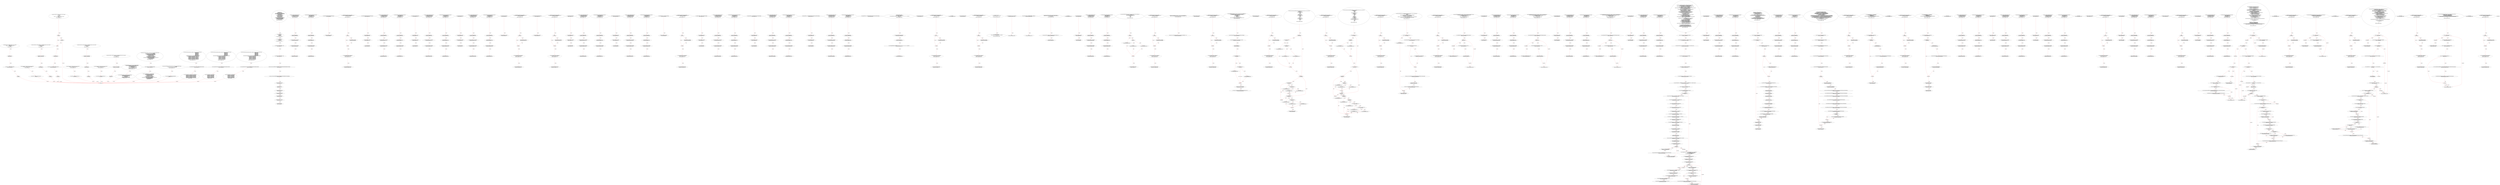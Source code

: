 digraph  {
13 [label="2_ function add(uint256 a, uint256 b) internal pure returns (uint256) {\n        uint256 c = a + b;\n        require(c >= a, \"SafeMath: addition overflow\");\n        return c;\n    }\n13-function_definition-3-7", method="add(uint256 a,uint256 b)", type_label=function_definition];
30 [label="3_ uint256 c = a + b;\n30-new_variable-4-4", method="add(uint256 a,uint256 b)", type_label=new_variable];
38 [label="4_ require(c >= a, \"SafeMath: addition overflow\");\n38-expression_statement-5-5", method="add(uint256 a,uint256 b)", type_label=expression_statement];
48 [label="5_ return c;\n48-return-6-6", method="add(uint256 a,uint256 b)", type_label=return];
50 [label="7_ function sub(uint256 a, uint256 b) internal pure returns (uint256) {\n        return sub(a, b, \"SafeMath: subtraction overflow\");\n    }\n50-function_definition-8-10", method="sub(uint256 a,uint256 b)", type_label=function_definition];
67 [label="8_ return sub(a, b, \"SafeMath: subtraction overflow\");\n67-return-9-9", method="sub(uint256 a,uint256 b)", type_label=return];
77 [label="10_ function sub(uint256 a, uint256 b, string memory errorMessage) internal pure returns (uint256) {\n        require(b <= a, errorMessage);\n        uint256 c = a - b;\n        return c;\n    }\n77-function_definition-11-15", method="sub(uint256 a,uint256 b,string memory errorMessage)", type_label=function_definition];
98 [label="11_ require(b <= a, errorMessage);\n98-expression_statement-12-12", method="sub(uint256 a,uint256 b,string memory errorMessage)", type_label=expression_statement];
107 [label="12_ uint256 c = a - b;\n107-new_variable-13-13", method="sub(uint256 a,uint256 b,string memory errorMessage)", type_label=new_variable];
115 [label="13_ return c;\n115-return-14-14", method="sub(uint256 a,uint256 b,string memory errorMessage)", type_label=return];
117 [label="15_ function mul(uint256 a, uint256 b) internal pure returns (uint256) {\n        if (a == 0) {\n            return 0;\n        }\n        uint256 c = a * b;\n        require(c / a == b, \"SafeMath: multiplication overflow\");\n        return c;\n    }\n117-function_definition-16-23", method="mul(uint256 a,uint256 b)", type_label=function_definition];
134 [label="16_ if_a == 0\n134-if-17-19", method="mul(uint256 a,uint256 b)", type_label=if];
6572 [label="16_ end_if", method="mul(uint256 a,uint256 b)", type_label=end_if];
139 [label="17_ return 0;\n139-return-18-18", method="mul(uint256 a,uint256 b)", type_label=return];
141 [label="19_ uint256 c = a * b;\n141-new_variable-20-20", method="mul(uint256 a,uint256 b)", type_label=new_variable];
149 [label="20_ require(c / a == b, \"SafeMath: multiplication overflow\");\n149-expression_statement-21-21", method="mul(uint256 a,uint256 b)", type_label=expression_statement];
161 [label="21_ return c;\n161-return-22-22", method="mul(uint256 a,uint256 b)", type_label=return];
163 [label="23_ function div(uint256 a, uint256 b) internal pure returns (uint256) {\n        return div(a, b, \"SafeMath: division by zero\");\n    }\n163-function_definition-24-26", method="div(uint256 a,uint256 b)", type_label=function_definition];
180 [label="24_ return div(a, b, \"SafeMath: division by zero\");\n180-return-25-25", method="div(uint256 a,uint256 b)", type_label=return];
190 [label="26_ function div(uint256 a, uint256 b, string memory errorMessage) internal pure returns (uint256) {\n        require(b > 0, errorMessage);\n        uint256 c = a / b;\n        return c;\n    }\n190-function_definition-27-31", method="div(uint256 a,uint256 b,string memory errorMessage)", type_label=function_definition];
211 [label="27_ require(b > 0, errorMessage);\n211-expression_statement-28-28", method="div(uint256 a,uint256 b,string memory errorMessage)", type_label=expression_statement];
220 [label="28_ uint256 c = a / b;\n220-new_variable-29-29", method="div(uint256 a,uint256 b,string memory errorMessage)", type_label=new_variable];
228 [label="29_ return c;\n228-return-30-30", method="div(uint256 a,uint256 b,string memory errorMessage)", type_label=return];
230 [label="31_ function mod(uint256 a, uint256 b) internal pure returns (uint256) {\n        return mod(a, b, \"SafeMath: modulo by zero\");\n    }\n230-function_definition-32-34", method="mod(uint256 a,uint256 b)", type_label=function_definition];
247 [label="32_ return mod(a, b, \"SafeMath: modulo by zero\");\n247-return-33-33", method="mod(uint256 a,uint256 b)", type_label=return];
257 [label="34_ function mod(uint256 a, uint256 b, string memory errorMessage) internal pure returns (uint256) {\n        require(b != 0, errorMessage);\n        return a % b;\n    }\n257-function_definition-35-38", method="mod(uint256 a,uint256 b,string memory errorMessage)", type_label=function_definition];
278 [label="35_ require(b != 0, errorMessage);\n278-expression_statement-36-36", method="mod(uint256 a,uint256 b,string memory errorMessage)", type_label=expression_statement];
287 [label="36_ return a % b;\n287-return-37-37", method="mod(uint256 a,uint256 b,string memory errorMessage)", type_label=return];
303 [label="42_ struct User {\n        uint256 totalInvestCount;\n        uint256 totalInvestAmount;\n        uint256 totalStaticCommissionWithdrawAmount;\n        uint256 totalDynamicCommissionWithdrawAmount;\n        uint256 totalWithdrawAmount;\n        uint256 downlineCount;\n        uint256 nodeCount;\n        uint256 totalDownlineInvestAmount;\n        uint256 currentInvestTime;\n        uint256 currentInvestAmount;\n        uint256 currentInvestCycle;\n        uint256 currentlevel;\n        uint256 currentStaticCommissionRatio;\n        uint256 currentStaticCommissionWithdrawAmount;\n        uint256 staticCommissionBalance;\n        uint256 dynamicCommissionBalance;\n        uint256 calcDynamicCommissionAmount;\n        address sponsorAddress;\n    }\n303-expression_statement-43-62", method="User()", type_label=expression_statement];
377 [label="62_ struct InvestRecord {\n        uint256 time;\n        uint256 amount;\n        uint256 cycle;\n    }\n377-expression_statement-63-67", method="InvestRecord()", type_label=expression_statement];
391 [label="67_ struct CommissionRecord {\n        uint256 time;\n        uint256 amount;\n    }\n391-expression_statement-68-71", method="CommissionRecord()", type_label=expression_statement];
401 [label="71_ uint256 private constant ONE_ETH = 1 ether;\n401-new_variable-72-72", method="", type_label=new_variable];
408 [label="72_ uint256 private constant ONE_DAY = 1 days;\n408-new_variable-73-73", method="", type_label=new_variable];
415 [label="73_ address private constant GENESIS_USER_ADDRESS = 0xe00d13D53Ba180EAD5F4838BD56b15629026A8C9;\n415-new_variable-74-74", method="", type_label=new_variable];
421 [label="74_ address private constant ENGINEER_ADDRESS = 0xddf0bB01f81059CCdB3D5bF5b1C7Bd540aDDFEac;\n421-new_variable-75-75", method="", type_label=new_variable];
427 [label="75_ bool private initialized = false;\n427-new_variable-76-76", method="", type_label=new_variable];
434 [label="76_ address public owner;\n434-new_variable-77-77", method="", type_label=new_variable];
439 [label="77_ uint256 public totalInvestCount;\n439-new_variable-78-78", method="", type_label=new_variable];
444 [label="78_ uint256 public totalInvestAmount;\n444-new_variable-79-79", method="", type_label=new_variable];
449 [label="79_ bool claimed_TOD18 = false;\n449-new_variable-80-80", method="", type_label=new_variable];
455 [label="80_ address payable owner_TOD18;\n455-new_variable-81-81", method="", type_label=new_variable];
459 [label="81_ uint256 reward_TOD18;\n459-new_variable-82-82", method="", type_label=new_variable];
463 [label="82_ function setReward_TOD18() public payable {\n        require (!claimed_TOD18);\n        require(msg.sender == owner_TOD18);\n        owner_TOD18.transfer(reward_TOD18);\n        reward_TOD18 = msg.value;\n    }\n463-function_definition-83-88", method="setReward_TOD18()", type_label=function_definition];
468 [label="83_ require (!claimed_TOD18);\n468-expression_statement-84-84", method="setReward_TOD18()", type_label=expression_statement];
474 [label="84_ require(msg.sender == owner_TOD18);\n474-expression_statement-85-85", method="setReward_TOD18()", type_label=expression_statement];
483 [label="85_ owner_TOD18.transfer(reward_TOD18);\n483-expression_statement-86-86", method="setReward_TOD18()", type_label=expression_statement];
490 [label="86_ reward_TOD18 = msg.value;\n490-expression_statement-87-87", method="setReward_TOD18()", type_label=expression_statement];
496 [label="88_ function claimReward_TOD18(uint256 submission) public {\n        require (!claimed_TOD18);\n        require(submission < 10);\n        msg.sender.transfer(reward_TOD18);\n        claimed_TOD18 = true;\n    }\n496-function_definition-89-94", method="claimReward_TOD18(uint256 submission)", type_label=function_definition];
504 [label="89_ require (!claimed_TOD18);\n504-expression_statement-90-90", method="claimReward_TOD18(uint256 submission)", type_label=expression_statement];
510 [label="90_ require(submission < 10);\n510-expression_statement-91-91", method="claimReward_TOD18(uint256 submission)", type_label=expression_statement];
517 [label="91_ msg.sender.transfer(reward_TOD18);\n517-expression_statement-92-92", method="claimReward_TOD18(uint256 submission)", type_label=expression_statement];
526 [label="92_ claimed_TOD18 = true;\n526-expression_statement-93-93", method="claimReward_TOD18(uint256 submission)", type_label=expression_statement];
531 [label="94_ uint256 public totalStaticCommissionWithdrawAmount;\n531-new_variable-95-95", method="", type_label=new_variable];
536 [label="95_ address payable winner_TOD29;\n536-new_variable-96-96", method="", type_label=new_variable];
540 [label="96_ function play_TOD29(bytes32 guess) public{\n       if (keccak256(abi.encode(guess)) == keccak256(abi.encode('hello'))) {\n            winner_TOD29 = msg.sender;\n        }\n    }\n540-function_definition-97-101", method="play_TOD29(bytes32 guess)", type_label=function_definition];
548 [label="97_ if\n548-if-98-100", method="play_TOD29(bytes32 guess)", type_label=if];
6986 [label="97_ end_if", method="play_TOD29(bytes32 guess)", type_label=end_if];
570 [label="98_ winner_TOD29 = msg.sender;\n570-expression_statement-99-99", method="play_TOD29(bytes32 guess)", type_label=expression_statement];
576 [label="101_ function getReward_TOD29() payable public{\n       winner_TOD29.transfer(msg.value);\n    }\n576-function_definition-102-104", method="getReward_TOD29()", type_label=function_definition];
581 [label="102_ winner_TOD29.transfer(msg.value);\n581-expression_statement-103-103", method="getReward_TOD29()", type_label=expression_statement];
590 [label="104_ uint256 public totalDynamicCommissionWithdrawAmount;\n590-new_variable-105-105", method="", type_label=new_variable];
595 [label="105_ bool claimed_TOD6 = false;\n595-new_variable-106-106", method="", type_label=new_variable];
601 [label="106_ address payable owner_TOD6;\n601-new_variable-107-107", method="", type_label=new_variable];
605 [label="107_ uint256 reward_TOD6;\n605-new_variable-108-108", method="", type_label=new_variable];
609 [label="108_ function setReward_TOD6() public payable {\n        require (!claimed_TOD6);\n        require(msg.sender == owner_TOD6);\n        owner_TOD6.transfer(reward_TOD6);\n        reward_TOD6 = msg.value;\n    }\n609-function_definition-109-114", method="setReward_TOD6()", type_label=function_definition];
614 [label="109_ require (!claimed_TOD6);\n614-expression_statement-110-110", method="setReward_TOD6()", type_label=expression_statement];
620 [label="110_ require(msg.sender == owner_TOD6);\n620-expression_statement-111-111", method="setReward_TOD6()", type_label=expression_statement];
629 [label="111_ owner_TOD6.transfer(reward_TOD6);\n629-expression_statement-112-112", method="setReward_TOD6()", type_label=expression_statement];
636 [label="112_ reward_TOD6 = msg.value;\n636-expression_statement-113-113", method="setReward_TOD6()", type_label=expression_statement];
642 [label="114_ function claimReward_TOD6(uint256 submission) public {\n        require (!claimed_TOD6);\n        require(submission < 10);\n        msg.sender.transfer(reward_TOD6);\n        claimed_TOD6 = true;\n    }\n642-function_definition-115-120", method="claimReward_TOD6(uint256 submission)", type_label=function_definition];
650 [label="115_ require (!claimed_TOD6);\n650-expression_statement-116-116", method="claimReward_TOD6(uint256 submission)", type_label=expression_statement];
656 [label="116_ require(submission < 10);\n656-expression_statement-117-117", method="claimReward_TOD6(uint256 submission)", type_label=expression_statement];
663 [label="117_ msg.sender.transfer(reward_TOD6);\n663-expression_statement-118-118", method="claimReward_TOD6(uint256 submission)", type_label=expression_statement];
672 [label="118_ claimed_TOD6 = true;\n672-expression_statement-119-119", method="claimReward_TOD6(uint256 submission)", type_label=expression_statement];
677 [label="120_ uint256 public totalWithdrawAmount;\n677-new_variable-121-121", method="", type_label=new_variable];
682 [label="121_ bool claimed_TOD16 = false;\n682-new_variable-122-122", method="", type_label=new_variable];
688 [label="122_ address payable owner_TOD16;\n688-new_variable-123-123", method="", type_label=new_variable];
692 [label="123_ uint256 reward_TOD16;\n692-new_variable-124-124", method="", type_label=new_variable];
696 [label="124_ function setReward_TOD16() public payable {\n        require (!claimed_TOD16);\n        require(msg.sender == owner_TOD16);\n        owner_TOD16.transfer(reward_TOD16);\n        reward_TOD16 = msg.value;\n    }\n696-function_definition-125-130", method="setReward_TOD16()", type_label=function_definition];
701 [label="125_ require (!claimed_TOD16);\n701-expression_statement-126-126", method="setReward_TOD16()", type_label=expression_statement];
707 [label="126_ require(msg.sender == owner_TOD16);\n707-expression_statement-127-127", method="setReward_TOD16()", type_label=expression_statement];
716 [label="127_ owner_TOD16.transfer(reward_TOD16);\n716-expression_statement-128-128", method="setReward_TOD16()", type_label=expression_statement];
723 [label="128_ reward_TOD16 = msg.value;\n723-expression_statement-129-129", method="setReward_TOD16()", type_label=expression_statement];
729 [label="130_ function claimReward_TOD16(uint256 submission) public {\n        require (!claimed_TOD16);\n        require(submission < 10);\n        msg.sender.transfer(reward_TOD16);\n        claimed_TOD16 = true;\n    }\n729-function_definition-131-136", method="claimReward_TOD16(uint256 submission)", type_label=function_definition];
737 [label="131_ require (!claimed_TOD16);\n737-expression_statement-132-132", method="claimReward_TOD16(uint256 submission)", type_label=expression_statement];
743 [label="132_ require(submission < 10);\n743-expression_statement-133-133", method="claimReward_TOD16(uint256 submission)", type_label=expression_statement];
750 [label="133_ msg.sender.transfer(reward_TOD16);\n750-expression_statement-134-134", method="claimReward_TOD16(uint256 submission)", type_label=expression_statement];
759 [label="134_ claimed_TOD16 = true;\n759-expression_statement-135-135", method="claimReward_TOD16(uint256 submission)", type_label=expression_statement];
764 [label="136_ uint256 public totalUserCount;\n764-new_variable-137-137", method="", type_label=new_variable];
769 [label="137_ bool claimed_TOD24 = false;\n769-new_variable-138-138", method="", type_label=new_variable];
775 [label="138_ address payable owner_TOD24;\n775-new_variable-139-139", method="", type_label=new_variable];
779 [label="139_ uint256 reward_TOD24;\n779-new_variable-140-140", method="", type_label=new_variable];
783 [label="140_ function setReward_TOD24() public payable {\n        require (!claimed_TOD24);\n        require(msg.sender == owner_TOD24);\n        owner_TOD24.transfer(reward_TOD24);\n        reward_TOD24 = msg.value;\n    }\n783-function_definition-141-146", method="setReward_TOD24()", type_label=function_definition];
788 [label="141_ require (!claimed_TOD24);\n788-expression_statement-142-142", method="setReward_TOD24()", type_label=expression_statement];
794 [label="142_ require(msg.sender == owner_TOD24);\n794-expression_statement-143-143", method="setReward_TOD24()", type_label=expression_statement];
803 [label="143_ owner_TOD24.transfer(reward_TOD24);\n803-expression_statement-144-144", method="setReward_TOD24()", type_label=expression_statement];
810 [label="144_ reward_TOD24 = msg.value;\n810-expression_statement-145-145", method="setReward_TOD24()", type_label=expression_statement];
816 [label="146_ function claimReward_TOD24(uint256 submission) public {\n        require (!claimed_TOD24);\n        require(submission < 10);\n        msg.sender.transfer(reward_TOD24);\n        claimed_TOD24 = true;\n    }\n816-function_definition-147-152", method="claimReward_TOD24(uint256 submission)", type_label=function_definition];
824 [label="147_ require (!claimed_TOD24);\n824-expression_statement-148-148", method="claimReward_TOD24(uint256 submission)", type_label=expression_statement];
830 [label="148_ require(submission < 10);\n830-expression_statement-149-149", method="claimReward_TOD24(uint256 submission)", type_label=expression_statement];
837 [label="149_ msg.sender.transfer(reward_TOD24);\n837-expression_statement-150-150", method="claimReward_TOD24(uint256 submission)", type_label=expression_statement];
846 [label="150_ claimed_TOD24 = true;\n846-expression_statement-151-151", method="claimReward_TOD24(uint256 submission)", type_label=expression_statement];
851 [label="152_ uint256 public engineerFunds;\n851-new_variable-153-153", method="", type_label=new_variable];
856 [label="153_ address payable winner_TOD5;\n856-new_variable-154-154", method="", type_label=new_variable];
860 [label="154_ function play_TOD5(bytes32 guess) public{\n       if (keccak256(abi.encode(guess)) == keccak256(abi.encode('hello'))) {\n            winner_TOD5 = msg.sender;\n        }\n    }\n860-function_definition-155-159", method="play_TOD5(bytes32 guess)", type_label=function_definition];
868 [label="155_ if\n868-if-156-158", method="play_TOD5(bytes32 guess)", type_label=if];
7306 [label="155_ end_if", method="play_TOD5(bytes32 guess)", type_label=end_if];
890 [label="156_ winner_TOD5 = msg.sender;\n890-expression_statement-157-157", method="play_TOD5(bytes32 guess)", type_label=expression_statement];
896 [label="159_ function getReward_TOD5() payable public{\n       winner_TOD5.transfer(msg.value);\n    }\n896-function_definition-160-162", method="getReward_TOD5()", type_label=function_definition];
901 [label="160_ winner_TOD5.transfer(msg.value);\n901-expression_statement-161-161", method="getReward_TOD5()", type_label=expression_statement];
910 [label="162_ uint256 public engineerWithdrawAmount;\n910-new_variable-163-163", method="", type_label=new_variable];
915 [label="163_ address payable winner_TOD15;\n915-new_variable-164-164", method="", type_label=new_variable];
919 [label="164_ function play_TOD15(bytes32 guess) public{\n       if (keccak256(abi.encode(guess)) == keccak256(abi.encode('hello'))) {\n            winner_TOD15 = msg.sender;\n        }\n    }\n919-function_definition-165-169", method="play_TOD15(bytes32 guess)", type_label=function_definition];
927 [label="165_ if\n927-if-166-168", method="play_TOD15(bytes32 guess)", type_label=if];
7365 [label="165_ end_if", method="play_TOD15(bytes32 guess)", type_label=end_if];
949 [label="166_ winner_TOD15 = msg.sender;\n949-expression_statement-167-167", method="play_TOD15(bytes32 guess)", type_label=expression_statement];
955 [label="169_ function getReward_TOD15() payable public{\n       winner_TOD15.transfer(msg.value);\n    }\n955-function_definition-170-172", method="getReward_TOD15()", type_label=function_definition];
960 [label="170_ winner_TOD15.transfer(msg.value);\n960-expression_statement-171-171", method="getReward_TOD15()", type_label=expression_statement];
969 [label="172_ uint256 public operatorFunds;\n969-new_variable-173-173", method="", type_label=new_variable];
974 [label="173_ bool claimed_TOD28 = false;\n974-new_variable-174-174", method="", type_label=new_variable];
980 [label="174_ address payable owner_TOD28;\n980-new_variable-175-175", method="", type_label=new_variable];
984 [label="175_ uint256 reward_TOD28;\n984-new_variable-176-176", method="", type_label=new_variable];
988 [label="176_ function setReward_TOD28() public payable {\n        require (!claimed_TOD28);\n        require(msg.sender == owner_TOD28);\n        owner_TOD28.transfer(reward_TOD28);\n        reward_TOD28 = msg.value;\n    }\n988-function_definition-177-182", method="setReward_TOD28()", type_label=function_definition];
993 [label="177_ require (!claimed_TOD28);\n993-expression_statement-178-178", method="setReward_TOD28()", type_label=expression_statement];
999 [label="178_ require(msg.sender == owner_TOD28);\n999-expression_statement-179-179", method="setReward_TOD28()", type_label=expression_statement];
1008 [label="179_ owner_TOD28.transfer(reward_TOD28);\n1008-expression_statement-180-180", method="setReward_TOD28()", type_label=expression_statement];
1015 [label="180_ reward_TOD28 = msg.value;\n1015-expression_statement-181-181", method="setReward_TOD28()", type_label=expression_statement];
1021 [label="182_ function claimReward_TOD28(uint256 submission) public {\n        require (!claimed_TOD28);\n        require(submission < 10);\n        msg.sender.transfer(reward_TOD28);\n        claimed_TOD28 = true;\n    }\n1021-function_definition-183-188", method="claimReward_TOD28(uint256 submission)", type_label=function_definition];
1029 [label="183_ require (!claimed_TOD28);\n1029-expression_statement-184-184", method="claimReward_TOD28(uint256 submission)", type_label=expression_statement];
1035 [label="184_ require(submission < 10);\n1035-expression_statement-185-185", method="claimReward_TOD28(uint256 submission)", type_label=expression_statement];
1042 [label="185_ msg.sender.transfer(reward_TOD28);\n1042-expression_statement-186-186", method="claimReward_TOD28(uint256 submission)", type_label=expression_statement];
1051 [label="186_ claimed_TOD28 = true;\n1051-expression_statement-187-187", method="claimReward_TOD28(uint256 submission)", type_label=expression_statement];
1056 [label="188_ uint256 public operatorWithdrawAmount;\n1056-new_variable-189-189", method="", type_label=new_variable];
1061 [label="189_ bool claimed_TOD34 = false;\n1061-new_variable-190-190", method="", type_label=new_variable];
1067 [label="190_ address payable owner_TOD34;\n1067-new_variable-191-191", method="", type_label=new_variable];
1071 [label="191_ uint256 reward_TOD34;\n1071-new_variable-192-192", method="", type_label=new_variable];
1075 [label="192_ function setReward_TOD34() public payable {\n        require (!claimed_TOD34);\n        require(msg.sender == owner_TOD34);\n        owner_TOD34.transfer(reward_TOD34);\n        reward_TOD34 = msg.value;\n    }\n1075-function_definition-193-198", method="setReward_TOD34()", type_label=function_definition];
1080 [label="193_ require (!claimed_TOD34);\n1080-expression_statement-194-194", method="setReward_TOD34()", type_label=expression_statement];
1086 [label="194_ require(msg.sender == owner_TOD34);\n1086-expression_statement-195-195", method="setReward_TOD34()", type_label=expression_statement];
1095 [label="195_ owner_TOD34.transfer(reward_TOD34);\n1095-expression_statement-196-196", method="setReward_TOD34()", type_label=expression_statement];
1102 [label="196_ reward_TOD34 = msg.value;\n1102-expression_statement-197-197", method="setReward_TOD34()", type_label=expression_statement];
1108 [label="198_ function claimReward_TOD34(uint256 submission) public {\n        require (!claimed_TOD34);\n        require(submission < 10);\n        msg.sender.transfer(reward_TOD34);\n        claimed_TOD34 = true;\n    }\n1108-function_definition-199-204", method="claimReward_TOD34(uint256 submission)", type_label=function_definition];
1116 [label="199_ require (!claimed_TOD34);\n1116-expression_statement-200-200", method="claimReward_TOD34(uint256 submission)", type_label=expression_statement];
1122 [label="200_ require(submission < 10);\n1122-expression_statement-201-201", method="claimReward_TOD34(uint256 submission)", type_label=expression_statement];
1129 [label="201_ msg.sender.transfer(reward_TOD34);\n1129-expression_statement-202-202", method="claimReward_TOD34(uint256 submission)", type_label=expression_statement];
1138 [label="202_ claimed_TOD34 = true;\n1138-expression_statement-203-203", method="claimReward_TOD34(uint256 submission)", type_label=expression_statement];
1143 [label="204_ mapping (address => User) private userMapping;\n1143-new_variable-205-205", method="", type_label=new_variable];
1151 [label="205_ address payable winner_TOD21;\n1151-new_variable-206-206", method="", type_label=new_variable];
1155 [label="206_ function play_TOD21(bytes32 guess) public{\n       if (keccak256(abi.encode(guess)) == keccak256(abi.encode('hello'))) {\n            winner_TOD21 = msg.sender;\n        }\n    }\n1155-function_definition-207-211", method="play_TOD21(bytes32 guess)", type_label=function_definition];
1163 [label="207_ if\n1163-if-208-210", method="play_TOD21(bytes32 guess)", type_label=if];
7601 [label="207_ end_if", method="play_TOD21(bytes32 guess)", type_label=end_if];
1185 [label="208_ winner_TOD21 = msg.sender;\n1185-expression_statement-209-209", method="play_TOD21(bytes32 guess)", type_label=expression_statement];
1191 [label="211_ function getReward_TOD21() payable public{\n       winner_TOD21.transfer(msg.value);\n    }\n1191-function_definition-212-214", method="getReward_TOD21()", type_label=function_definition];
1196 [label="212_ winner_TOD21.transfer(msg.value);\n1196-expression_statement-213-213", method="getReward_TOD21()", type_label=expression_statement];
1205 [label="214_ mapping (uint256 => address) private addressMapping;\n1205-new_variable-215-215", method="", type_label=new_variable];
1212 [label="215_ bool claimed_TOD10 = false;\n1212-new_variable-216-216", method="", type_label=new_variable];
1218 [label="216_ address payable owner_TOD10;\n1218-new_variable-217-217", method="", type_label=new_variable];
1222 [label="217_ uint256 reward_TOD10;\n1222-new_variable-218-218", method="", type_label=new_variable];
1226 [label="218_ function setReward_TOD10() public payable {\n        require (!claimed_TOD10);\n        require(msg.sender == owner_TOD10);\n        owner_TOD10.transfer(reward_TOD10);\n        reward_TOD10 = msg.value;\n    }\n1226-function_definition-219-224", method="setReward_TOD10()", type_label=function_definition];
1231 [label="219_ require (!claimed_TOD10);\n1231-expression_statement-220-220", method="setReward_TOD10()", type_label=expression_statement];
1237 [label="220_ require(msg.sender == owner_TOD10);\n1237-expression_statement-221-221", method="setReward_TOD10()", type_label=expression_statement];
1246 [label="221_ owner_TOD10.transfer(reward_TOD10);\n1246-expression_statement-222-222", method="setReward_TOD10()", type_label=expression_statement];
1253 [label="222_ reward_TOD10 = msg.value;\n1253-expression_statement-223-223", method="setReward_TOD10()", type_label=expression_statement];
1259 [label="224_ function claimReward_TOD10(uint256 submission) public {\n        require (!claimed_TOD10);\n        require(submission < 10);\n        msg.sender.transfer(reward_TOD10);\n        claimed_TOD10 = true;\n    }\n1259-function_definition-225-230", method="claimReward_TOD10(uint256 submission)", type_label=function_definition];
1267 [label="225_ require (!claimed_TOD10);\n1267-expression_statement-226-226", method="claimReward_TOD10(uint256 submission)", type_label=expression_statement];
1273 [label="226_ require(submission < 10);\n1273-expression_statement-227-227", method="claimReward_TOD10(uint256 submission)", type_label=expression_statement];
1280 [label="227_ msg.sender.transfer(reward_TOD10);\n1280-expression_statement-228-228", method="claimReward_TOD10(uint256 submission)", type_label=expression_statement];
1289 [label="228_ claimed_TOD10 = true;\n1289-expression_statement-229-229", method="claimReward_TOD10(uint256 submission)", type_label=expression_statement];
1294 [label="230_ mapping (address => InvestRecord[9]) private investRecordMapping;\n1294-new_variable-231-231", method="", type_label=new_variable];
1304 [label="231_ bool claimed_TOD22 = false;\n1304-new_variable-232-232", method="", type_label=new_variable];
1310 [label="232_ address payable owner_TOD22;\n1310-new_variable-233-233", method="", type_label=new_variable];
1314 [label="233_ uint256 reward_TOD22;\n1314-new_variable-234-234", method="", type_label=new_variable];
1318 [label="234_ function setReward_TOD22() public payable {\n        require (!claimed_TOD22);\n        require(msg.sender == owner_TOD22);\n        owner_TOD22.transfer(reward_TOD22);\n        reward_TOD22 = msg.value;\n    }\n1318-function_definition-235-240", method="setReward_TOD22()", type_label=function_definition];
1323 [label="235_ require (!claimed_TOD22);\n1323-expression_statement-236-236", method="setReward_TOD22()", type_label=expression_statement];
1329 [label="236_ require(msg.sender == owner_TOD22);\n1329-expression_statement-237-237", method="setReward_TOD22()", type_label=expression_statement];
1338 [label="237_ owner_TOD22.transfer(reward_TOD22);\n1338-expression_statement-238-238", method="setReward_TOD22()", type_label=expression_statement];
1345 [label="238_ reward_TOD22 = msg.value;\n1345-expression_statement-239-239", method="setReward_TOD22()", type_label=expression_statement];
1351 [label="240_ function claimReward_TOD22(uint256 submission) public {\n        require (!claimed_TOD22);\n        require(submission < 10);\n        msg.sender.transfer(reward_TOD22);\n        claimed_TOD22 = true;\n    }\n1351-function_definition-241-246", method="claimReward_TOD22(uint256 submission)", type_label=function_definition];
1359 [label="241_ require (!claimed_TOD22);\n1359-expression_statement-242-242", method="claimReward_TOD22(uint256 submission)", type_label=expression_statement];
1365 [label="242_ require(submission < 10);\n1365-expression_statement-243-243", method="claimReward_TOD22(uint256 submission)", type_label=expression_statement];
1372 [label="243_ msg.sender.transfer(reward_TOD22);\n1372-expression_statement-244-244", method="claimReward_TOD22(uint256 submission)", type_label=expression_statement];
1381 [label="244_ claimed_TOD22 = true;\n1381-expression_statement-245-245", method="claimReward_TOD22(uint256 submission)", type_label=expression_statement];
1386 [label="246_ mapping (address => CommissionRecord[9]) private staticCommissionRecordMapping;\n1386-new_variable-247-247", method="", type_label=new_variable];
1396 [label="247_ bool claimed_TOD12 = false;\n1396-new_variable-248-248", method="", type_label=new_variable];
1402 [label="248_ address payable owner_TOD12;\n1402-new_variable-249-249", method="", type_label=new_variable];
1406 [label="249_ uint256 reward_TOD12;\n1406-new_variable-250-250", method="", type_label=new_variable];
1410 [label="250_ function setReward_TOD12() public payable {\n        require (!claimed_TOD12);\n        require(msg.sender == owner_TOD12);\n        owner_TOD12.transfer(reward_TOD12);\n        reward_TOD12 = msg.value;\n    }\n1410-function_definition-251-256", method="setReward_TOD12()", type_label=function_definition];
1415 [label="251_ require (!claimed_TOD12);\n1415-expression_statement-252-252", method="setReward_TOD12()", type_label=expression_statement];
1421 [label="252_ require(msg.sender == owner_TOD12);\n1421-expression_statement-253-253", method="setReward_TOD12()", type_label=expression_statement];
1430 [label="253_ owner_TOD12.transfer(reward_TOD12);\n1430-expression_statement-254-254", method="setReward_TOD12()", type_label=expression_statement];
1437 [label="254_ reward_TOD12 = msg.value;\n1437-expression_statement-255-255", method="setReward_TOD12()", type_label=expression_statement];
1443 [label="256_ function claimReward_TOD12(uint256 submission) public {\n        require (!claimed_TOD12);\n        require(submission < 10);\n        msg.sender.transfer(reward_TOD12);\n        claimed_TOD12 = true;\n    }\n1443-function_definition-257-262", method="claimReward_TOD12(uint256 submission)", type_label=function_definition];
1451 [label="257_ require (!claimed_TOD12);\n1451-expression_statement-258-258", method="claimReward_TOD12(uint256 submission)", type_label=expression_statement];
1457 [label="258_ require(submission < 10);\n1457-expression_statement-259-259", method="claimReward_TOD12(uint256 submission)", type_label=expression_statement];
1464 [label="259_ msg.sender.transfer(reward_TOD12);\n1464-expression_statement-260-260", method="claimReward_TOD12(uint256 submission)", type_label=expression_statement];
1473 [label="260_ claimed_TOD12 = true;\n1473-expression_statement-261-261", method="claimReward_TOD12(uint256 submission)", type_label=expression_statement];
1478 [label="262_ mapping (address => CommissionRecord[9]) private dynamicCommissionRecordMapping;\n1478-new_variable-263-263", method="", type_label=new_variable];
1488 [label="263_ function initialize() public {\n        require(!initialized, \"already initialized\");\n        owner = msg.sender;\n        userMapping[GENESIS_USER_ADDRESS] = User(1, 0, 0, 0, 0, 0, 0, 0, 0, 0, 0, 0, 0, 0, 0, 0, 0, address(0));\n        initialized = true;\n    }\n1488-function_definition-264-269", method="initialize()", type_label=function_definition];
1492 [label="264_ require(!initialized, \"already initialized\");\n1492-expression_statement-265-265", method="initialize()", type_label=expression_statement];
1501 [label="265_ owner = msg.sender;\n1501-expression_statement-266-266", method="initialize()", type_label=expression_statement];
1507 [label="266_ userMapping[GENESIS_USER_ADDRESS] = User(1, 0, 0, 0, 0, 0, 0, 0, 0, 0, 0, 0, 0, 0, 0, 0, 0, address(0));\n1507-expression_statement-267-267", method="initialize()", type_label=expression_statement];
1552 [label="267_ initialized = true;\n1552-expression_statement-268-268", method="initialize()", type_label=expression_statement];
1557 [label="269_ address payable winner_TOD11;\n1557-new_variable-270-270", method="", type_label=new_variable];
1561 [label="270_ function play_TOD11(bytes32 guess) public{\n       if (keccak256(abi.encode(guess)) == keccak256(abi.encode('hello'))) {\n            winner_TOD11 = msg.sender;\n        }\n    }\n1561-function_definition-271-275", method="play_TOD11(bytes32 guess)", type_label=function_definition];
1569 [label="271_ if\n1569-if-272-274", method="play_TOD11(bytes32 guess)", type_label=if];
8007 [label="271_ end_if", method="play_TOD11(bytes32 guess)", type_label=end_if];
1591 [label="272_ winner_TOD11 = msg.sender;\n1591-expression_statement-273-273", method="play_TOD11(bytes32 guess)", type_label=expression_statement];
1597 [label="275_ function getReward_TOD11() payable public{\n       winner_TOD11.transfer(msg.value);\n    }\n1597-function_definition-276-278", method="getReward_TOD11()", type_label=function_definition];
1602 [label="276_ winner_TOD11.transfer(msg.value);\n1602-expression_statement-277-277", method="getReward_TOD11()", type_label=expression_statement];
1613 [label="279_ initialize();\n1613-expression_statement-280-280", method="", type_label=expression_statement];
1616 [label="281_ address payable winner_TOD1;\n1616-new_variable-282-282", method="", type_label=new_variable];
1620 [label="282_ function play_TOD1(bytes32 guess) public{\n       if (keccak256(abi.encode(guess)) == keccak256(abi.encode('hello'))) {\n            winner_TOD1 = msg.sender;\n        }\n    }\n1620-function_definition-283-287", method="play_TOD1(bytes32 guess)", type_label=function_definition];
1628 [label="283_ if\n1628-if-284-286", method="play_TOD1(bytes32 guess)", type_label=if];
8066 [label="283_ end_if", method="play_TOD1(bytes32 guess)", type_label=end_if];
1650 [label="284_ winner_TOD1 = msg.sender;\n1650-expression_statement-285-285", method="play_TOD1(bytes32 guess)", type_label=expression_statement];
1656 [label="287_ function getReward_TOD1() payable public{\n       winner_TOD1.transfer(msg.value);\n    }\n1656-function_definition-288-290", method="getReward_TOD1()", type_label=function_definition];
1661 [label="288_ winner_TOD1.transfer(msg.value);\n1661-expression_statement-289-289", method="getReward_TOD1()", type_label=expression_statement];
1670 [label="290_ modifier onlyOwner() {\n        require(msg.sender == owner, \"onlyOwner\");\n        _;\n    }\n1670-expression_statement-291-294", method="", type_label=expression_statement];
1673 [label="291_ require(msg.sender == owner, \"onlyOwner\");\n1673-expression_statement-292-292", method="", type_label=expression_statement];
1685 [label="292_ _;\n1685-expression_statement-293-293", method="", type_label=expression_statement];
1687 [label="294_ modifier onlyEngineer() {\n        require(msg.sender == ENGINEER_ADDRESS, \"onlyEngineer\");\n        _;\n    }\n1687-expression_statement-295-298", method="", type_label=expression_statement];
1690 [label="295_ require(msg.sender == ENGINEER_ADDRESS, \"onlyEngineer\");\n1690-expression_statement-296-296", method="", type_label=expression_statement];
1702 [label="296_ _;\n1702-expression_statement-297-297", method="", type_label=expression_statement];
1704 [label="298_ function transferOwnership(address newOwner) public onlyOwner {\n        require(newOwner != address(0), \"cannot transfer ownership to address zero\");\n        owner = newOwner;\n    }\n1704-function_definition-299-302", method="transferOwnership(address newOwner)", type_label=function_definition];
1711 [label="298_ onlyOwner\n1711-expression_statement-299-299", method="transferOwnership(address newOwner)", type_label=expression_statement];
1714 [label="299_ require(newOwner != address(0), \"cannot transfer ownership to address zero\");\n1714-expression_statement-300-300", method="transferOwnership(address newOwner)", type_label=expression_statement];
1726 [label="300_ owner = newOwner;\n1726-expression_statement-301-301", method="transferOwnership(address newOwner)", type_label=expression_statement];
1730 [label="302_ bool claimed_TOD2 = false;\n1730-new_variable-303-303", method="", type_label=new_variable];
1736 [label="303_ address payable owner_TOD2;\n1736-new_variable-304-304", method="", type_label=new_variable];
1740 [label="304_ uint256 reward_TOD2;\n1740-new_variable-305-305", method="", type_label=new_variable];
1744 [label="305_ function setReward_TOD2() public payable {\n        require (!claimed_TOD2);\n        require(msg.sender == owner_TOD2);\n        owner_TOD2.transfer(reward_TOD2);\n        reward_TOD2 = msg.value;\n    }\n1744-function_definition-306-311", method="setReward_TOD2()", type_label=function_definition];
1749 [label="306_ require (!claimed_TOD2);\n1749-expression_statement-307-307", method="setReward_TOD2()", type_label=expression_statement];
1755 [label="307_ require(msg.sender == owner_TOD2);\n1755-expression_statement-308-308", method="setReward_TOD2()", type_label=expression_statement];
1764 [label="308_ owner_TOD2.transfer(reward_TOD2);\n1764-expression_statement-309-309", method="setReward_TOD2()", type_label=expression_statement];
1771 [label="309_ reward_TOD2 = msg.value;\n1771-expression_statement-310-310", method="setReward_TOD2()", type_label=expression_statement];
1777 [label="311_ function claimReward_TOD2(uint256 submission) public {\n        require (!claimed_TOD2);\n        require(submission < 10);\n        msg.sender.transfer(reward_TOD2);\n        claimed_TOD2 = true;\n    }\n1777-function_definition-312-317", method="claimReward_TOD2(uint256 submission)", type_label=function_definition];
1785 [label="312_ require (!claimed_TOD2);\n1785-expression_statement-313-313", method="claimReward_TOD2(uint256 submission)", type_label=expression_statement];
1791 [label="313_ require(submission < 10);\n1791-expression_statement-314-314", method="claimReward_TOD2(uint256 submission)", type_label=expression_statement];
1798 [label="314_ msg.sender.transfer(reward_TOD2);\n1798-expression_statement-315-315", method="claimReward_TOD2(uint256 submission)", type_label=expression_statement];
1807 [label="315_ claimed_TOD2 = true;\n1807-expression_statement-316-316", method="claimReward_TOD2(uint256 submission)", type_label=expression_statement];
1812 [label="317_ function getLevelByInvestAmount(uint256 investAmount) private pure returns (uint256 level) {\n        if (investAmount >= ONE_ETH.mul(11)) {\n            level = 3;\n        } else if (investAmount >= ONE_ETH.mul(6)) {\n            level = 2;\n        } else {\n            level = 1;\n        }\n    }\n1812-function_definition-318-326", method="getLevelByInvestAmount(uint256 investAmount)", type_label=function_definition];
1826 [label="318_ if\n1826-if-319-325", method="getLevelByInvestAmount(uint256 investAmount)", type_label=if];
8264 [label="318_ end_if", method="getLevelByInvestAmount(uint256 investAmount)", type_label=end_if];
1836 [label="319_ level = 3;\n1836-expression_statement-320-320", method="getLevelByInvestAmount(uint256 investAmount)", type_label=expression_statement];
1840 [label="320_ if\n1840-if-321-325", method="getLevelByInvestAmount(uint256 investAmount)", type_label=if];
1850 [label="321_ level = 2;\n1850-expression_statement-322-322", method="getLevelByInvestAmount(uint256 investAmount)", type_label=expression_statement];
1855 [label="323_ level = 1;\n1855-expression_statement-324-324", method="getLevelByInvestAmount(uint256 investAmount)", type_label=expression_statement];
1859 [label="326_ address payable winner_TOD17;\n1859-new_variable-327-327", method="", type_label=new_variable];
1863 [label="327_ function play_TOD17(bytes32 guess) public{\n       if (keccak256(abi.encode(guess)) == keccak256(abi.encode('hello'))) {\n            winner_TOD17 = msg.sender;\n        }\n    }\n1863-function_definition-328-332", method="play_TOD17(bytes32 guess)", type_label=function_definition];
1871 [label="328_ if\n1871-if-329-331", method="play_TOD17(bytes32 guess)", type_label=if];
8309 [label="328_ end_if", method="play_TOD17(bytes32 guess)", type_label=end_if];
1893 [label="329_ winner_TOD17 = msg.sender;\n1893-expression_statement-330-330", method="play_TOD17(bytes32 guess)", type_label=expression_statement];
1899 [label="332_ function getReward_TOD17() payable public{\n       winner_TOD17.transfer(msg.value);\n    }\n1899-function_definition-333-335", method="getReward_TOD17()", type_label=function_definition];
1904 [label="333_ winner_TOD17.transfer(msg.value);\n1904-expression_statement-334-334", method="getReward_TOD17()", type_label=expression_statement];
1913 [label="335_ function isInvestExpired(User memory user) private view returns (bool expired) {\n        expired = (user.currentInvestTime.add(user.currentInvestCycle.mul(ONE_DAY)) < now);\n    }\n1913-function_definition-336-338", method="isInvestExpired(User memory user)", type_label=function_definition];
1928 [label="336_ expired = (user.currentInvestTime.add(user.currentInvestCycle.mul(ONE_DAY)) < now);\n1928-expression_statement-337-337", method="isInvestExpired(User memory user)", type_label=expression_statement];
1949 [label="338_ address payable winner_TOD37;\n1949-new_variable-339-339", method="", type_label=new_variable];
1953 [label="339_ function play_TOD37(bytes32 guess) public{\n       if (keccak256(abi.encode(guess)) == keccak256(abi.encode('hello'))) {\n            winner_TOD37 = msg.sender;\n        }\n    }\n1953-function_definition-340-344", method="play_TOD37(bytes32 guess)", type_label=function_definition];
1961 [label="340_ if\n1961-if-341-343", method="play_TOD37(bytes32 guess)", type_label=if];
8399 [label="340_ end_if", method="play_TOD37(bytes32 guess)", type_label=end_if];
1983 [label="341_ winner_TOD37 = msg.sender;\n1983-expression_statement-342-342", method="play_TOD37(bytes32 guess)", type_label=expression_statement];
1989 [label="344_ function getReward_TOD37() payable public{\n       winner_TOD37.transfer(msg.value);\n    }\n1989-function_definition-345-347", method="getReward_TOD37()", type_label=function_definition];
1994 [label="345_ winner_TOD37.transfer(msg.value);\n1994-expression_statement-346-346", method="getReward_TOD37()", type_label=expression_statement];
2003 [label="347_ function getAbortInvestAmount(User memory user) private view returns (uint256 amount) {\n        uint256 commissionDays = now.sub(user.currentInvestTime).div(ONE_DAY);\n        require(commissionDays >= 3, \"Invest time must >= 3days\");\n        uint256 lossRatio = 15;\n        if (commissionDays >= 60) {\n            lossRatio = 5;\n        } else if (commissionDays >= 30) {\n            lossRatio = 10;\n        }\n        amount = user.currentInvestAmount;\n        amount = amount.sub(user.currentInvestAmount.mul(lossRatio).div(100));\n    }\n2003-function_definition-348-359", method="getAbortInvestAmount(User memory user)", type_label=function_definition];
2018 [label="348_ uint256 commissionDays = now.sub(user.currentInvestTime).div(ONE_DAY);\n2018-new_variable-349-349", method="getAbortInvestAmount(User memory user)", type_label=new_variable];
2036 [label="349_ require(commissionDays >= 3, \"Invest time must >= 3days\");\n2036-expression_statement-350-350", method="getAbortInvestAmount(User memory user)", type_label=expression_statement];
2046 [label="350_ uint256 lossRatio = 15;\n2046-new_variable-351-351", method="getAbortInvestAmount(User memory user)", type_label=new_variable];
2052 [label="351_ if_commissionDays >= 60\n2052-if-352-356", method="getAbortInvestAmount(User memory user)", type_label=if];
8490 [label="351_ end_if", method="getAbortInvestAmount(User memory user)", type_label=end_if];
2057 [label="352_ lossRatio = 5;\n2057-expression_statement-353-353", method="getAbortInvestAmount(User memory user)", type_label=expression_statement];
2061 [label="353_ if_commissionDays >= 30\n2061-if-354-356", method="getAbortInvestAmount(User memory user)", type_label=if];
2066 [label="354_ lossRatio = 10;\n2066-expression_statement-355-355", method="getAbortInvestAmount(User memory user)", type_label=expression_statement];
2070 [label="356_ amount = user.currentInvestAmount;\n2070-expression_statement-357-357", method="getAbortInvestAmount(User memory user)", type_label=expression_statement];
2076 [label="357_ amount = amount.sub(user.currentInvestAmount.mul(lossRatio).div(100));\n2076-expression_statement-358-358", method="getAbortInvestAmount(User memory user)", type_label=expression_statement];
2097 [label="359_ address payable winner_TOD3;\n2097-new_variable-360-360", method="", type_label=new_variable];
2101 [label="360_ function play_TOD3(bytes32 guess) public{\n       if (keccak256(abi.encode(guess)) == keccak256(abi.encode('hello'))) {\n            winner_TOD3 = msg.sender;\n        }\n    }\n2101-function_definition-361-365", method="play_TOD3(bytes32 guess)", type_label=function_definition];
2109 [label="361_ if\n2109-if-362-364", method="play_TOD3(bytes32 guess)", type_label=if];
8547 [label="361_ end_if", method="play_TOD3(bytes32 guess)", type_label=end_if];
2131 [label="362_ winner_TOD3 = msg.sender;\n2131-expression_statement-363-363", method="play_TOD3(bytes32 guess)", type_label=expression_statement];
2137 [label="365_ function getReward_TOD3() payable public{\n       winner_TOD3.transfer(msg.value);\n    }\n2137-function_definition-366-368", method="getReward_TOD3()", type_label=function_definition];
2142 [label="366_ winner_TOD3.transfer(msg.value);\n2142-expression_statement-367-367", method="getReward_TOD3()", type_label=expression_statement];
2151 [label="368_ function getStaticCommissionRatio(uint256 level, uint256 investCycle) private pure returns (uint256 ratio) {\n        if (level == 1) {\n            if (investCycle == 30) {\n                ratio = 7;\n            } else if(investCycle == 60) {\n                ratio = 8;\n            } else {\n                ratio = 9;\n            }\n        } else if (level == 2) {\n            if (investCycle == 30) {\n                ratio = 8;\n            } else if(investCycle == 60) {\n                ratio = 9;\n            } else {\n                ratio = 10;\n            }\n        } else {\n            if (investCycle == 30) {\n                ratio = 11;\n            } else if(investCycle == 60) {\n                ratio = 12;\n            } else {\n                ratio = 13;\n            }\n        }\n    }\n2151-function_definition-369-395", method="getStaticCommissionRatio(uint256 level,uint256 investCycle)", type_label=function_definition];
2169 [label="369_ if_level == 1\n2169-if-370-394", method="getStaticCommissionRatio(uint256 level,uint256 investCycle)", type_label=if];
8607 [label="369_ end_if", method="getStaticCommissionRatio(uint256 level,uint256 investCycle)", type_label=end_if];
2174 [label="370_ if_investCycle == 30\n2174-if-371-377", method="getStaticCommissionRatio(uint256 level,uint256 investCycle)", type_label=if];
8612 [label="370_ end_if", method="getStaticCommissionRatio(uint256 level,uint256 investCycle)", type_label=end_if];
2179 [label="371_ ratio = 7;\n2179-expression_statement-372-372", method="getStaticCommissionRatio(uint256 level,uint256 investCycle)", type_label=expression_statement];
2183 [label="372_ if_investCycle == 60\n2183-if-373-377", method="getStaticCommissionRatio(uint256 level,uint256 investCycle)", type_label=if];
2188 [label="373_ ratio = 8;\n2188-expression_statement-374-374", method="getStaticCommissionRatio(uint256 level,uint256 investCycle)", type_label=expression_statement];
2193 [label="375_ ratio = 9;\n2193-expression_statement-376-376", method="getStaticCommissionRatio(uint256 level,uint256 investCycle)", type_label=expression_statement];
2197 [label="377_ if_level == 2\n2197-if-378-394", method="getStaticCommissionRatio(uint256 level,uint256 investCycle)", type_label=if];
2202 [label="378_ if_investCycle == 30\n2202-if-379-385", method="getStaticCommissionRatio(uint256 level,uint256 investCycle)", type_label=if];
8640 [label="378_ end_if", method="getStaticCommissionRatio(uint256 level,uint256 investCycle)", type_label=end_if];
2207 [label="379_ ratio = 8;\n2207-expression_statement-380-380", method="getStaticCommissionRatio(uint256 level,uint256 investCycle)", type_label=expression_statement];
2211 [label="380_ if_investCycle == 60\n2211-if-381-385", method="getStaticCommissionRatio(uint256 level,uint256 investCycle)", type_label=if];
2216 [label="381_ ratio = 9;\n2216-expression_statement-382-382", method="getStaticCommissionRatio(uint256 level,uint256 investCycle)", type_label=expression_statement];
2221 [label="383_ ratio = 10;\n2221-expression_statement-384-384", method="getStaticCommissionRatio(uint256 level,uint256 investCycle)", type_label=expression_statement];
2226 [label="386_ if_investCycle == 30\n2226-if-387-393", method="getStaticCommissionRatio(uint256 level,uint256 investCycle)", type_label=if];
8664 [label="386_ end_if", method="getStaticCommissionRatio(uint256 level,uint256 investCycle)", type_label=end_if];
2231 [label="387_ ratio = 11;\n2231-expression_statement-388-388", method="getStaticCommissionRatio(uint256 level,uint256 investCycle)", type_label=expression_statement];
2235 [label="388_ if_investCycle == 60\n2235-if-389-393", method="getStaticCommissionRatio(uint256 level,uint256 investCycle)", type_label=if];
2240 [label="389_ ratio = 12;\n2240-expression_statement-390-390", method="getStaticCommissionRatio(uint256 level,uint256 investCycle)", type_label=expression_statement];
2245 [label="391_ ratio = 13;\n2245-expression_statement-392-392", method="getStaticCommissionRatio(uint256 level,uint256 investCycle)", type_label=expression_statement];
2249 [label="395_ address payable winner_TOD9;\n2249-new_variable-396-396", method="", type_label=new_variable];
2253 [label="396_ function play_TOD9(bytes32 guess) public{\n       if (keccak256(abi.encode(guess)) == keccak256(abi.encode('hello'))) {\n            winner_TOD9 = msg.sender;\n        }\n    }\n2253-function_definition-397-401", method="play_TOD9(bytes32 guess)", type_label=function_definition];
2261 [label="397_ if\n2261-if-398-400", method="play_TOD9(bytes32 guess)", type_label=if];
8699 [label="397_ end_if", method="play_TOD9(bytes32 guess)", type_label=end_if];
2283 [label="398_ winner_TOD9 = msg.sender;\n2283-expression_statement-399-399", method="play_TOD9(bytes32 guess)", type_label=expression_statement];
2289 [label="401_ function getReward_TOD9() payable public{\n       winner_TOD9.transfer(msg.value);\n    }\n2289-function_definition-402-404", method="getReward_TOD9()", type_label=function_definition];
2294 [label="402_ winner_TOD9.transfer(msg.value);\n2294-expression_statement-403-403", method="getReward_TOD9()", type_label=expression_statement];
2303 [label="404_ function getDynamicCommissionRatio(User memory user, uint256 depth) private pure returns (uint256 ratio) {\n        if (user.currentlevel == 1) {\n            if (depth == 1) {\n                ratio = 50;\n            } else {\n                ratio = 0;\n            }\n        } else if (user.currentlevel == 2) {\n            if (depth == 1) {\n                ratio = 70;\n            } else if (depth == 2) {\n                ratio = 50;\n            } else {\n                ratio = 0;\n            }\n        } else {\n            if (depth == 1) {\n                ratio = 100;\n            } else if (depth == 2) {\n                ratio = 70;\n            } else if (depth == 3) {\n                ratio = 50;\n            } else if (depth >= 4 && depth <= 10) {\n                ratio = 10;\n            } else if (depth >= 11 && depth <= 20) {\n                ratio = 5;\n            } else {\n                ratio = 1;\n            }\n        }\n    }\n2303-function_definition-405-435", method="getDynamicCommissionRatio(User memory user,uint256 depth)", type_label=function_definition];
2322 [label="405_ if_user.currentlevel == 1\n2322-if-406-434", method="getDynamicCommissionRatio(User memory user,uint256 depth)", type_label=if];
8760 [label="405_ end_if", method="getDynamicCommissionRatio(User memory user,uint256 depth)", type_label=end_if];
2329 [label="406_ if_depth == 1\n2329-if-407-411", method="getDynamicCommissionRatio(User memory user,uint256 depth)", type_label=if];
8767 [label="406_ end_if", method="getDynamicCommissionRatio(User memory user,uint256 depth)", type_label=end_if];
2334 [label="407_ ratio = 50;\n2334-expression_statement-408-408", method="getDynamicCommissionRatio(User memory user,uint256 depth)", type_label=expression_statement];
2339 [label="409_ ratio = 0;\n2339-expression_statement-410-410", method="getDynamicCommissionRatio(User memory user,uint256 depth)", type_label=expression_statement];
2343 [label="411_ if_user.currentlevel == 2\n2343-if-412-434", method="getDynamicCommissionRatio(User memory user,uint256 depth)", type_label=if];
2350 [label="412_ if_depth == 1\n2350-if-413-419", method="getDynamicCommissionRatio(User memory user,uint256 depth)", type_label=if];
8788 [label="412_ end_if", method="getDynamicCommissionRatio(User memory user,uint256 depth)", type_label=end_if];
2355 [label="413_ ratio = 70;\n2355-expression_statement-414-414", method="getDynamicCommissionRatio(User memory user,uint256 depth)", type_label=expression_statement];
2359 [label="414_ if_depth == 2\n2359-if-415-419", method="getDynamicCommissionRatio(User memory user,uint256 depth)", type_label=if];
2364 [label="415_ ratio = 50;\n2364-expression_statement-416-416", method="getDynamicCommissionRatio(User memory user,uint256 depth)", type_label=expression_statement];
2369 [label="417_ ratio = 0;\n2369-expression_statement-418-418", method="getDynamicCommissionRatio(User memory user,uint256 depth)", type_label=expression_statement];
2374 [label="420_ if_depth == 1\n2374-if-421-433", method="getDynamicCommissionRatio(User memory user,uint256 depth)", type_label=if];
8812 [label="420_ end_if", method="getDynamicCommissionRatio(User memory user,uint256 depth)", type_label=end_if];
2379 [label="421_ ratio = 100;\n2379-expression_statement-422-422", method="getDynamicCommissionRatio(User memory user,uint256 depth)", type_label=expression_statement];
2383 [label="422_ if_depth == 2\n2383-if-423-433", method="getDynamicCommissionRatio(User memory user,uint256 depth)", type_label=if];
2388 [label="423_ ratio = 70;\n2388-expression_statement-424-424", method="getDynamicCommissionRatio(User memory user,uint256 depth)", type_label=expression_statement];
2392 [label="424_ if_depth == 3\n2392-if-425-433", method="getDynamicCommissionRatio(User memory user,uint256 depth)", type_label=if];
2397 [label="425_ ratio = 50;\n2397-expression_statement-426-426", method="getDynamicCommissionRatio(User memory user,uint256 depth)", type_label=expression_statement];
2401 [label="426_ if_depth >= 4 && depth <= 10\n2401-if-427-433", method="getDynamicCommissionRatio(User memory user,uint256 depth)", type_label=if];
2410 [label="427_ ratio = 10;\n2410-expression_statement-428-428", method="getDynamicCommissionRatio(User memory user,uint256 depth)", type_label=expression_statement];
2414 [label="428_ if_depth >= 11 && depth <= 20\n2414-if-429-433", method="getDynamicCommissionRatio(User memory user,uint256 depth)", type_label=if];
2423 [label="429_ ratio = 5;\n2423-expression_statement-430-430", method="getDynamicCommissionRatio(User memory user,uint256 depth)", type_label=expression_statement];
2428 [label="431_ ratio = 1;\n2428-expression_statement-432-432", method="getDynamicCommissionRatio(User memory user,uint256 depth)", type_label=expression_statement];
2432 [label="435_ address payable winner_TOD25;\n2432-new_variable-436-436", method="", type_label=new_variable];
2436 [label="436_ function play_TOD25(bytes32 guess) public{\n       if (keccak256(abi.encode(guess)) == keccak256(abi.encode('hello'))) {\n            winner_TOD25 = msg.sender;\n        }\n    }\n2436-function_definition-437-441", method="play_TOD25(bytes32 guess)", type_label=function_definition];
2444 [label="437_ if\n2444-if-438-440", method="play_TOD25(bytes32 guess)", type_label=if];
8882 [label="437_ end_if", method="play_TOD25(bytes32 guess)", type_label=end_if];
2466 [label="438_ winner_TOD25 = msg.sender;\n2466-expression_statement-439-439", method="play_TOD25(bytes32 guess)", type_label=expression_statement];
2472 [label="441_ function getReward_TOD25() payable public{\n       winner_TOD25.transfer(msg.value);\n    }\n2472-function_definition-442-444", method="getReward_TOD25()", type_label=function_definition];
2477 [label="442_ winner_TOD25.transfer(msg.value);\n2477-expression_statement-443-443", method="getReward_TOD25()", type_label=expression_statement];
2486 [label="444_ function getAvaliableStaticCommissionAmount(User memory user) private view returns (uint256 amount) {\n        if (user.currentInvestAmount == 0) {\n            amount = 0;\n        } else {\n            uint256 commissionDays = now.sub(user.currentInvestTime).div(ONE_DAY);\n            if (commissionDays > user.currentInvestCycle) {\n                commissionDays = user.currentInvestCycle;\n            }\n            amount = user.currentInvestAmount.mul(user.currentStaticCommissionRatio).mul(commissionDays);\n            amount = amount.div(1000);\n            amount = amount.sub(user.currentStaticCommissionWithdrawAmount);\n        }\n    }\n2486-function_definition-445-457", method="getAvaliableStaticCommissionAmount(User memory user)", type_label=function_definition];
2501 [label="445_ if_user.currentInvestAmount == 0\n2501-if-446-456", method="getAvaliableStaticCommissionAmount(User memory user)", type_label=if];
8939 [label="445_ end_if", method="getAvaliableStaticCommissionAmount(User memory user)", type_label=end_if];
2508 [label="446_ amount = 0;\n2508-expression_statement-447-447", method="getAvaliableStaticCommissionAmount(User memory user)", type_label=expression_statement];
2513 [label="448_ uint256 commissionDays = now.sub(user.currentInvestTime).div(ONE_DAY);\n2513-new_variable-449-449", method="getAvaliableStaticCommissionAmount(User memory user)", type_label=new_variable];
2531 [label="449_ if_commissionDays > user.currentInvestCycle\n2531-if-450-452", method="getAvaliableStaticCommissionAmount(User memory user)", type_label=if];
8969 [label="449_ end_if", method="getAvaliableStaticCommissionAmount(User memory user)", type_label=end_if];
2538 [label="450_ commissionDays = user.currentInvestCycle;\n2538-expression_statement-451-451", method="getAvaliableStaticCommissionAmount(User memory user)", type_label=expression_statement];
2544 [label="452_ amount = user.currentInvestAmount.mul(user.currentStaticCommissionRatio).mul(commissionDays);\n2544-expression_statement-453-453", method="getAvaliableStaticCommissionAmount(User memory user)", type_label=expression_statement];
2562 [label="453_ amount = amount.div(1000);\n2562-expression_statement-454-454", method="getAvaliableStaticCommissionAmount(User memory user)", type_label=expression_statement];
2571 [label="454_ amount = amount.sub(user.currentStaticCommissionWithdrawAmount);\n2571-expression_statement-455-455", method="getAvaliableStaticCommissionAmount(User memory user)", type_label=expression_statement];
2582 [label="457_ address payable winner_TOD19;\n2582-new_variable-458-458", method="", type_label=new_variable];
2586 [label="458_ function play_TOD19(bytes32 guess) public{\n       if (keccak256(abi.encode(guess)) == keccak256(abi.encode('hello'))) {\n            winner_TOD19 = msg.sender;\n        }\n    }\n2586-function_definition-459-463", method="play_TOD19(bytes32 guess)", type_label=function_definition];
2594 [label="459_ if\n2594-if-460-462", method="play_TOD19(bytes32 guess)", type_label=if];
9032 [label="459_ end_if", method="play_TOD19(bytes32 guess)", type_label=end_if];
2616 [label="460_ winner_TOD19 = msg.sender;\n2616-expression_statement-461-461", method="play_TOD19(bytes32 guess)", type_label=expression_statement];
2622 [label="463_ function getReward_TOD19() payable public{\n       winner_TOD19.transfer(msg.value);\n    }\n2622-function_definition-464-466", method="getReward_TOD19()", type_label=function_definition];
2627 [label="464_ winner_TOD19.transfer(msg.value);\n2627-expression_statement-465-465", method="getReward_TOD19()", type_label=expression_statement];
2636 [label="466_ function addInvestRecord(address userAddress, uint256 time, uint256 amount, uint256 cycle) private {\n        InvestRecord[9] storage records = investRecordMapping[userAddress];\n        for (uint256 i = 8; i > 0; --i) {\n            InvestRecord memory prevRecord = records[i - 1];\n            records[i] = prevRecord;\n        }\n        records[0] = InvestRecord(time, amount, cycle);\n    }\n2636-function_definition-467-474", method="addInvestRecord(address userAddress,uint256 time,uint256 amount,uint256 cycle)", type_label=function_definition];
2656 [label="467_ InvestRecord[9] storage records = investRecordMapping[userAddress];\n2656-new_variable-468-468", method="addInvestRecord(address userAddress,uint256 time,uint256 amount,uint256 cycle)", type_label=new_variable];
2667 [label="468_ for(i > 0;;--i)\n2667-for-469-472", method="addInvestRecord(address userAddress,uint256 time,uint256 amount,uint256 cycle)", type_label=for];
9105 [label="468_ end_loop", method="addInvestRecord(address userAddress,uint256 time,uint256 amount,uint256 cycle)", type_label=end_loop];
2678 [label="468_ --i\n2678-expression_statement-469-469", method="addInvestRecord(address userAddress,uint256 time,uint256 amount,uint256 cycle)", type_label=expression_statement];
2681 [label="469_ InvestRecord memory prevRecord = records[i - 1];\n2681-new_variable-470-470", method="addInvestRecord(address userAddress,uint256 time,uint256 amount,uint256 cycle)", type_label=new_variable];
2692 [label="470_ records[i] = prevRecord;\n2692-expression_statement-471-471", method="addInvestRecord(address userAddress,uint256 time,uint256 amount,uint256 cycle)", type_label=expression_statement];
2698 [label="472_ records[0] = InvestRecord(time, amount, cycle);\n2698-expression_statement-473-473", method="addInvestRecord(address userAddress,uint256 time,uint256 amount,uint256 cycle)", type_label=expression_statement];
2711 [label="474_ bool claimed_TOD26 = false;\n2711-new_variable-475-475", method="", type_label=new_variable];
2717 [label="475_ address payable owner_TOD26;\n2717-new_variable-476-476", method="", type_label=new_variable];
2721 [label="476_ uint256 reward_TOD26;\n2721-new_variable-477-477", method="", type_label=new_variable];
2725 [label="477_ function setReward_TOD26() public payable {\n        require (!claimed_TOD26);\n        require(msg.sender == owner_TOD26);\n        owner_TOD26.transfer(reward_TOD26);\n        reward_TOD26 = msg.value;\n    }\n2725-function_definition-478-483", method="setReward_TOD26()", type_label=function_definition];
2730 [label="478_ require (!claimed_TOD26);\n2730-expression_statement-479-479", method="setReward_TOD26()", type_label=expression_statement];
2736 [label="479_ require(msg.sender == owner_TOD26);\n2736-expression_statement-480-480", method="setReward_TOD26()", type_label=expression_statement];
2745 [label="480_ owner_TOD26.transfer(reward_TOD26);\n2745-expression_statement-481-481", method="setReward_TOD26()", type_label=expression_statement];
2752 [label="481_ reward_TOD26 = msg.value;\n2752-expression_statement-482-482", method="setReward_TOD26()", type_label=expression_statement];
2758 [label="483_ function claimReward_TOD26(uint256 submission) public {\n        require (!claimed_TOD26);\n        require(submission < 10);\n        msg.sender.transfer(reward_TOD26);\n        claimed_TOD26 = true;\n    }\n2758-function_definition-484-489", method="claimReward_TOD26(uint256 submission)", type_label=function_definition];
2766 [label="484_ require (!claimed_TOD26);\n2766-expression_statement-485-485", method="claimReward_TOD26(uint256 submission)", type_label=expression_statement];
2772 [label="485_ require(submission < 10);\n2772-expression_statement-486-486", method="claimReward_TOD26(uint256 submission)", type_label=expression_statement];
2779 [label="486_ msg.sender.transfer(reward_TOD26);\n2779-expression_statement-487-487", method="claimReward_TOD26(uint256 submission)", type_label=expression_statement];
2788 [label="487_ claimed_TOD26 = true;\n2788-expression_statement-488-488", method="claimReward_TOD26(uint256 submission)", type_label=expression_statement];
2793 [label="489_ function addStaticCommissionRecord(address userAddress, uint256 time, uint256 amount) private {\n        CommissionRecord[9] storage records = staticCommissionRecordMapping[userAddress];\n        for (uint256 i = 8; i > 0; --i) {\n            CommissionRecord memory prevRecord = records[i - 1];\n            records[i] = prevRecord;\n        }\n        records[0] = CommissionRecord(time, amount);\n    }\n2793-function_definition-490-497", method="addStaticCommissionRecord(address userAddress,uint256 time,uint256 amount)", type_label=function_definition];
2809 [label="490_ CommissionRecord[9] storage records = staticCommissionRecordMapping[userAddress];\n2809-new_variable-491-491", method="addStaticCommissionRecord(address userAddress,uint256 time,uint256 amount)", type_label=new_variable];
2820 [label="491_ for(i > 0;;--i)\n2820-for-492-495", method="addStaticCommissionRecord(address userAddress,uint256 time,uint256 amount)", type_label=for];
9258 [label="491_ end_loop", method="addStaticCommissionRecord(address userAddress,uint256 time,uint256 amount)", type_label=end_loop];
2831 [label="491_ --i\n2831-expression_statement-492-492", method="addStaticCommissionRecord(address userAddress,uint256 time,uint256 amount)", type_label=expression_statement];
2834 [label="492_ CommissionRecord memory prevRecord = records[i - 1];\n2834-new_variable-493-493", method="addStaticCommissionRecord(address userAddress,uint256 time,uint256 amount)", type_label=new_variable];
2845 [label="493_ records[i] = prevRecord;\n2845-expression_statement-494-494", method="addStaticCommissionRecord(address userAddress,uint256 time,uint256 amount)", type_label=expression_statement];
2851 [label="495_ records[0] = CommissionRecord(time, amount);\n2851-expression_statement-496-496", method="addStaticCommissionRecord(address userAddress,uint256 time,uint256 amount)", type_label=expression_statement];
2862 [label="497_ bool claimed_TOD20 = false;\n2862-new_variable-498-498", method="", type_label=new_variable];
2868 [label="498_ address payable owner_TOD20;\n2868-new_variable-499-499", method="", type_label=new_variable];
2872 [label="499_ uint256 reward_TOD20;\n2872-new_variable-500-500", method="", type_label=new_variable];
2876 [label="500_ function setReward_TOD20() public payable {\n        require (!claimed_TOD20);\n        require(msg.sender == owner_TOD20);\n        owner_TOD20.transfer(reward_TOD20);\n        reward_TOD20 = msg.value;\n    }\n2876-function_definition-501-506", method="setReward_TOD20()", type_label=function_definition];
2881 [label="501_ require (!claimed_TOD20);\n2881-expression_statement-502-502", method="setReward_TOD20()", type_label=expression_statement];
2887 [label="502_ require(msg.sender == owner_TOD20);\n2887-expression_statement-503-503", method="setReward_TOD20()", type_label=expression_statement];
2896 [label="503_ owner_TOD20.transfer(reward_TOD20);\n2896-expression_statement-504-504", method="setReward_TOD20()", type_label=expression_statement];
2903 [label="504_ reward_TOD20 = msg.value;\n2903-expression_statement-505-505", method="setReward_TOD20()", type_label=expression_statement];
2909 [label="506_ function claimReward_TOD20(uint256 submission) public {\n        require (!claimed_TOD20);\n        require(submission < 10);\n        msg.sender.transfer(reward_TOD20);\n        claimed_TOD20 = true;\n    }\n2909-function_definition-507-512", method="claimReward_TOD20(uint256 submission)", type_label=function_definition];
2917 [label="507_ require (!claimed_TOD20);\n2917-expression_statement-508-508", method="claimReward_TOD20(uint256 submission)", type_label=expression_statement];
2923 [label="508_ require(submission < 10);\n2923-expression_statement-509-509", method="claimReward_TOD20(uint256 submission)", type_label=expression_statement];
2930 [label="509_ msg.sender.transfer(reward_TOD20);\n2930-expression_statement-510-510", method="claimReward_TOD20(uint256 submission)", type_label=expression_statement];
2939 [label="510_ claimed_TOD20 = true;\n2939-expression_statement-511-511", method="claimReward_TOD20(uint256 submission)", type_label=expression_statement];
2944 [label="512_ function addDynamicCommissionRecord(address userAddress, uint256 time, uint256 amount) private {\n        CommissionRecord[9] storage records = dynamicCommissionRecordMapping[userAddress];\n        for (uint256 i = 8; i > 0; --i) {\n            CommissionRecord memory prevRecord = records[i - 1];\n            records[i] = prevRecord;\n        }\n        records[0] = CommissionRecord(time, amount);\n    }\n2944-function_definition-513-520", method="addDynamicCommissionRecord(address userAddress,uint256 time,uint256 amount)", type_label=function_definition];
2960 [label="513_ CommissionRecord[9] storage records = dynamicCommissionRecordMapping[userAddress];\n2960-new_variable-514-514", method="addDynamicCommissionRecord(address userAddress,uint256 time,uint256 amount)", type_label=new_variable];
2971 [label="514_ for(i > 0;;--i)\n2971-for-515-518", method="addDynamicCommissionRecord(address userAddress,uint256 time,uint256 amount)", type_label=for];
9409 [label="514_ end_loop", method="addDynamicCommissionRecord(address userAddress,uint256 time,uint256 amount)", type_label=end_loop];
2982 [label="514_ --i\n2982-expression_statement-515-515", method="addDynamicCommissionRecord(address userAddress,uint256 time,uint256 amount)", type_label=expression_statement];
2985 [label="515_ CommissionRecord memory prevRecord = records[i - 1];\n2985-new_variable-516-516", method="addDynamicCommissionRecord(address userAddress,uint256 time,uint256 amount)", type_label=new_variable];
2996 [label="516_ records[i] = prevRecord;\n2996-expression_statement-517-517", method="addDynamicCommissionRecord(address userAddress,uint256 time,uint256 amount)", type_label=expression_statement];
3002 [label="518_ records[0] = CommissionRecord(time, amount);\n3002-expression_statement-519-519", method="addDynamicCommissionRecord(address userAddress,uint256 time,uint256 amount)", type_label=expression_statement];
3013 [label="520_ bool claimed_TOD32 = false;\n3013-new_variable-521-521", method="", type_label=new_variable];
3019 [label="521_ address payable owner_TOD32;\n3019-new_variable-522-522", method="", type_label=new_variable];
3023 [label="522_ uint256 reward_TOD32;\n3023-new_variable-523-523", method="", type_label=new_variable];
3027 [label="523_ function setReward_TOD32() public payable {\n        require (!claimed_TOD32);\n        require(msg.sender == owner_TOD32);\n        owner_TOD32.transfer(reward_TOD32);\n        reward_TOD32 = msg.value;\n    }\n3027-function_definition-524-529", method="setReward_TOD32()", type_label=function_definition];
3032 [label="524_ require (!claimed_TOD32);\n3032-expression_statement-525-525", method="setReward_TOD32()", type_label=expression_statement];
3038 [label="525_ require(msg.sender == owner_TOD32);\n3038-expression_statement-526-526", method="setReward_TOD32()", type_label=expression_statement];
3047 [label="526_ owner_TOD32.transfer(reward_TOD32);\n3047-expression_statement-527-527", method="setReward_TOD32()", type_label=expression_statement];
3054 [label="527_ reward_TOD32 = msg.value;\n3054-expression_statement-528-528", method="setReward_TOD32()", type_label=expression_statement];
3060 [label="529_ function claimReward_TOD32(uint256 submission) public {\n        require (!claimed_TOD32);\n        require(submission < 10);\n        msg.sender.transfer(reward_TOD32);\n        claimed_TOD32 = true;\n    }\n3060-function_definition-530-535", method="claimReward_TOD32(uint256 submission)", type_label=function_definition];
3068 [label="530_ require (!claimed_TOD32);\n3068-expression_statement-531-531", method="claimReward_TOD32(uint256 submission)", type_label=expression_statement];
3074 [label="531_ require(submission < 10);\n3074-expression_statement-532-532", method="claimReward_TOD32(uint256 submission)", type_label=expression_statement];
3081 [label="532_ msg.sender.transfer(reward_TOD32);\n3081-expression_statement-533-533", method="claimReward_TOD32(uint256 submission)", type_label=expression_statement];
3090 [label="533_ claimed_TOD32 = true;\n3090-expression_statement-534-534", method="claimReward_TOD32(uint256 submission)", type_label=expression_statement];
3095 [label="535_ function invest(address sponsorAddress, uint256 investCycle) external payable {\n        User storage sponsor = userMapping[sponsorAddress];\n        require(sponsor.totalInvestCount > 0, \"Invalid sponsor address\");\n        require(investCycle == 30 || investCycle == 60 || investCycle == 90, \"Invalid invest cycle\");\n        uint256 investAmount = msg.value.div(ONE_ETH);\n        investAmount = investAmount.mul(ONE_ETH);\n        require(investAmount == msg.value, \"Invest amount is not integer\");\n        require(investAmount >= ONE_ETH.mul(1) && investAmount <= ONE_ETH.mul(15), \"Invalid invest amount\");\n        User memory user = userMapping[msg.sender];\n        uint256 level = getLevelByInvestAmount(investAmount);\n        if (user.totalInvestCount > 0) {\n            require(user.sponsorAddress == sponsorAddress, \"sponsor address is inconsistent\");\n            require(user.currentInvestAmount == 0, \"Dumplicate invest\");\n            require(user.currentInvestTime == 0, \"Invalid state\");\n            require(user.currentInvestCycle == 0, \"Invalid state\");\n            require(user.currentlevel == 0, \"Invalid state\");\n            require(user.currentStaticCommissionRatio == 0, \"Invalid state\");\n            require(user.currentStaticCommissionWithdrawAmount == 0, \"Invalid state\");\n            user.totalInvestCount = user.totalInvestCount.add(1);\n            user.totalInvestAmount = user.totalInvestAmount.add(investAmount);\n            user.currentInvestTime = now;\n            user.currentInvestAmount = investAmount;\n            user.currentInvestCycle = investCycle;\n            user.currentlevel = level;\n            user.currentStaticCommissionRatio = getStaticCommissionRatio(level, investCycle);\n            userMapping[msg.sender] = user;\n            address addressWalker = sponsorAddress;\n            while (addressWalker != GENESIS_USER_ADDRESS) {\n                sponsor = userMapping[addressWalker];\n                sponsor.totalDownlineInvestAmount = sponsor.totalDownlineInvestAmount.add(investAmount);\n                addressWalker = sponsor.sponsorAddress;\n            }\n        } else {\n            userMapping[msg.sender] = User(1, investAmount, 0, 0, 0, 1, 0, investAmount,\n                                           now, investAmount, investCycle, level,\n                                           getStaticCommissionRatio(level, investCycle),\n                                           0, 0, 0, 0, sponsorAddress);\n            addressMapping[totalUserCount] = msg.sender;\n            totalUserCount = totalUserCount.add(1);\n            address addressWalker = sponsorAddress;\n            while (addressWalker != GENESIS_USER_ADDRESS) {\n                sponsor = userMapping[addressWalker];\n                sponsor.downlineCount = sponsor.downlineCount.add(1);\n                if (addressWalker == sponsorAddress) {\n                    sponsor.nodeCount = sponsor.nodeCount.add(1);\n                }\n                sponsor.totalDownlineInvestAmount = sponsor.totalDownlineInvestAmount.add(investAmount);\n                addressWalker = sponsor.sponsorAddress;\n            }\n        }\n        addInvestRecord(msg.sender, now, investAmount, investCycle);\n        totalInvestCount = totalInvestCount.add(1);\n        totalInvestAmount = totalInvestAmount.add(investAmount);\n        engineerFunds = engineerFunds.add(investAmount.div(50));\n        operatorFunds = operatorFunds.add(investAmount.mul(3).div(100));\n    }\n3095-function_definition-536-591", method="invest(address sponsorAddress,uint256 investCycle)", type_label=function_definition];
3108 [label="536_ User storage sponsor = userMapping[sponsorAddress];\n3108-new_variable-537-537", method="invest(address sponsorAddress,uint256 investCycle)", type_label=new_variable];
3117 [label="537_ require(sponsor.totalInvestCount > 0, \"Invalid sponsor address\");\n3117-expression_statement-538-538", method="invest(address sponsorAddress,uint256 investCycle)", type_label=expression_statement];
3129 [label="538_ require(investCycle == 30 || investCycle == 60 || investCycle == 90, \"Invalid invest cycle\");\n3129-expression_statement-539-539", method="invest(address sponsorAddress,uint256 investCycle)", type_label=expression_statement];
3147 [label="539_ uint256 investAmount = msg.value.div(ONE_ETH);\n3147-new_variable-540-540", method="invest(address sponsorAddress,uint256 investCycle)", type_label=new_variable];
3160 [label="540_ investAmount = investAmount.mul(ONE_ETH);\n3160-expression_statement-541-541", method="invest(address sponsorAddress,uint256 investCycle)", type_label=expression_statement];
3169 [label="541_ require(investAmount == msg.value, \"Invest amount is not integer\");\n3169-expression_statement-542-542", method="invest(address sponsorAddress,uint256 investCycle)", type_label=expression_statement];
3181 [label="542_ require(investAmount >= ONE_ETH.mul(1) && investAmount <= ONE_ETH.mul(15), \"Invalid invest amount\");\n3181-expression_statement-543-543", method="invest(address sponsorAddress,uint256 investCycle)", type_label=expression_statement];
3205 [label="543_ User memory user = userMapping[msg.sender];\n3205-new_variable-544-544", method="invest(address sponsorAddress,uint256 investCycle)", type_label=new_variable];
3216 [label="544_ uint256 level = getLevelByInvestAmount(investAmount);\n3216-new_variable-545-545", method="invest(address sponsorAddress,uint256 investCycle)", type_label=new_variable];
3225 [label="545_ if_user.totalInvestCount > 0\n3225-if-546-585", method="invest(address sponsorAddress,uint256 investCycle)", type_label=if];
9663 [label="545_ end_if", method="invest(address sponsorAddress,uint256 investCycle)", type_label=end_if];
3232 [label="546_ require(user.sponsorAddress == sponsorAddress, \"sponsor address is inconsistent\");\n3232-expression_statement-547-547", method="invest(address sponsorAddress,uint256 investCycle)", type_label=expression_statement];
3244 [label="547_ require(user.currentInvestAmount == 0, \"Dumplicate invest\");\n3244-expression_statement-548-548", method="invest(address sponsorAddress,uint256 investCycle)", type_label=expression_statement];
3256 [label="548_ require(user.currentInvestTime == 0, \"Invalid state\");\n3256-expression_statement-549-549", method="invest(address sponsorAddress,uint256 investCycle)", type_label=expression_statement];
3268 [label="549_ require(user.currentInvestCycle == 0, \"Invalid state\");\n3268-expression_statement-550-550", method="invest(address sponsorAddress,uint256 investCycle)", type_label=expression_statement];
3280 [label="550_ require(user.currentlevel == 0, \"Invalid state\");\n3280-expression_statement-551-551", method="invest(address sponsorAddress,uint256 investCycle)", type_label=expression_statement];
3292 [label="551_ require(user.currentStaticCommissionRatio == 0, \"Invalid state\");\n3292-expression_statement-552-552", method="invest(address sponsorAddress,uint256 investCycle)", type_label=expression_statement];
3304 [label="552_ require(user.currentStaticCommissionWithdrawAmount == 0, \"Invalid state\");\n3304-expression_statement-553-553", method="invest(address sponsorAddress,uint256 investCycle)", type_label=expression_statement];
3316 [label="553_ user.totalInvestCount = user.totalInvestCount.add(1);\n3316-expression_statement-554-554", method="invest(address sponsorAddress,uint256 investCycle)", type_label=expression_statement];
3329 [label="554_ user.totalInvestAmount = user.totalInvestAmount.add(investAmount);\n3329-expression_statement-555-555", method="invest(address sponsorAddress,uint256 investCycle)", type_label=expression_statement];
3342 [label="555_ user.currentInvestTime = now;\n3342-expression_statement-556-556", method="invest(address sponsorAddress,uint256 investCycle)", type_label=expression_statement];
3348 [label="556_ user.currentInvestAmount = investAmount;\n3348-expression_statement-557-557", method="invest(address sponsorAddress,uint256 investCycle)", type_label=expression_statement];
3354 [label="557_ user.currentInvestCycle = investCycle;\n3354-expression_statement-558-558", method="invest(address sponsorAddress,uint256 investCycle)", type_label=expression_statement];
3360 [label="558_ user.currentlevel = level;\n3360-expression_statement-559-559", method="invest(address sponsorAddress,uint256 investCycle)", type_label=expression_statement];
3366 [label="559_ user.currentStaticCommissionRatio = getStaticCommissionRatio(level, investCycle);\n3366-expression_statement-560-560", method="invest(address sponsorAddress,uint256 investCycle)", type_label=expression_statement];
3377 [label="560_ userMapping[msg.sender] = user;\n3377-expression_statement-561-561", method="invest(address sponsorAddress,uint256 investCycle)", type_label=expression_statement];
3385 [label="561_ address addressWalker = sponsorAddress;\n3385-new_variable-562-562", method="invest(address sponsorAddress,uint256 investCycle)", type_label=new_variable];
3391 [label="562_ while\n3391-while-563-567", method="invest(address sponsorAddress,uint256 investCycle)", type_label=while];
9829 [label="562_ end_loop", method="invest(address sponsorAddress,uint256 investCycle)", type_label=end_loop];
3396 [label="563_ sponsor = userMapping[addressWalker];\n3396-expression_statement-564-564", method="invest(address sponsorAddress,uint256 investCycle)", type_label=expression_statement];
3402 [label="564_ sponsor.totalDownlineInvestAmount = sponsor.totalDownlineInvestAmount.add(investAmount);\n3402-expression_statement-565-565", method="invest(address sponsorAddress,uint256 investCycle)", type_label=expression_statement];
3415 [label="565_ addressWalker = sponsor.sponsorAddress;\n3415-expression_statement-566-566", method="invest(address sponsorAddress,uint256 investCycle)", type_label=expression_statement];
3422 [label="568_ userMapping[msg.sender] = User(1, investAmount, 0, 0, 0, 1, 0, investAmount,\n                                           now, investAmount, investCycle, level,\n                                           getStaticCommissionRatio(level, investCycle),\n                                           0, 0, 0, 0, sponsorAddress);\n3422-expression_statement-569-572", method="invest(address sponsorAddress,uint256 investCycle)", type_label=expression_statement];
3472 [label="572_ addressMapping[totalUserCount] = msg.sender;\n3472-expression_statement-573-573", method="invest(address sponsorAddress,uint256 investCycle)", type_label=expression_statement];
3480 [label="573_ totalUserCount = totalUserCount.add(1);\n3480-expression_statement-574-574", method="invest(address sponsorAddress,uint256 investCycle)", type_label=expression_statement];
3489 [label="574_ address addressWalker = sponsorAddress;\n3489-new_variable-575-575", method="invest(address sponsorAddress,uint256 investCycle)", type_label=new_variable];
3495 [label="575_ while\n3495-while-576-584", method="invest(address sponsorAddress,uint256 investCycle)", type_label=while];
9933 [label="575_ end_loop", method="invest(address sponsorAddress,uint256 investCycle)", type_label=end_loop];
3500 [label="576_ sponsor = userMapping[addressWalker];\n3500-expression_statement-577-577", method="invest(address sponsorAddress,uint256 investCycle)", type_label=expression_statement];
3506 [label="577_ sponsor.downlineCount = sponsor.downlineCount.add(1);\n3506-expression_statement-578-578", method="invest(address sponsorAddress,uint256 investCycle)", type_label=expression_statement];
3519 [label="578_ if_addressWalker == sponsorAddress\n3519-if-579-581", method="invest(address sponsorAddress,uint256 investCycle)", type_label=if];
9957 [label="578_ end_if", method="invest(address sponsorAddress,uint256 investCycle)", type_label=end_if];
3524 [label="579_ sponsor.nodeCount = sponsor.nodeCount.add(1);\n3524-expression_statement-580-580", method="invest(address sponsorAddress,uint256 investCycle)", type_label=expression_statement];
3537 [label="581_ sponsor.totalDownlineInvestAmount = sponsor.totalDownlineInvestAmount.add(investAmount);\n3537-expression_statement-582-582", method="invest(address sponsorAddress,uint256 investCycle)", type_label=expression_statement];
3550 [label="582_ addressWalker = sponsor.sponsorAddress;\n3550-expression_statement-583-583", method="invest(address sponsorAddress,uint256 investCycle)", type_label=expression_statement];
3556 [label="585_ addInvestRecord(msg.sender, now, investAmount, investCycle);\n3556-expression_statement-586-586", method="invest(address sponsorAddress,uint256 investCycle)", type_label=expression_statement];
3569 [label="586_ totalInvestCount = totalInvestCount.add(1);\n3569-expression_statement-587-587", method="invest(address sponsorAddress,uint256 investCycle)", type_label=expression_statement];
3578 [label="587_ totalInvestAmount = totalInvestAmount.add(investAmount);\n3578-expression_statement-588-588", method="invest(address sponsorAddress,uint256 investCycle)", type_label=expression_statement];
3587 [label="588_ engineerFunds = engineerFunds.add(investAmount.div(50));\n3587-expression_statement-589-589", method="invest(address sponsorAddress,uint256 investCycle)", type_label=expression_statement];
3601 [label="589_ operatorFunds = operatorFunds.add(investAmount.mul(3).div(100));\n3601-expression_statement-590-590", method="invest(address sponsorAddress,uint256 investCycle)", type_label=expression_statement];
3620 [label="591_ bool claimed_TOD38 = false;\n3620-new_variable-592-592", method="", type_label=new_variable];
3626 [label="592_ address payable owner_TOD38;\n3626-new_variable-593-593", method="", type_label=new_variable];
3630 [label="593_ uint256 reward_TOD38;\n3630-new_variable-594-594", method="", type_label=new_variable];
3634 [label="594_ function setReward_TOD38() public payable {\n        require (!claimed_TOD38);\n        require(msg.sender == owner_TOD38);\n        owner_TOD38.transfer(reward_TOD38);\n        reward_TOD38 = msg.value;\n    }\n3634-function_definition-595-600", method="setReward_TOD38()", type_label=function_definition];
3639 [label="595_ require (!claimed_TOD38);\n3639-expression_statement-596-596", method="setReward_TOD38()", type_label=expression_statement];
3645 [label="596_ require(msg.sender == owner_TOD38);\n3645-expression_statement-597-597", method="setReward_TOD38()", type_label=expression_statement];
3654 [label="597_ owner_TOD38.transfer(reward_TOD38);\n3654-expression_statement-598-598", method="setReward_TOD38()", type_label=expression_statement];
3661 [label="598_ reward_TOD38 = msg.value;\n3661-expression_statement-599-599", method="setReward_TOD38()", type_label=expression_statement];
3667 [label="600_ function claimReward_TOD38(uint256 submission) public {\n        require (!claimed_TOD38);\n        require(submission < 10);\n        msg.sender.transfer(reward_TOD38);\n        claimed_TOD38 = true;\n    }\n3667-function_definition-601-606", method="claimReward_TOD38(uint256 submission)", type_label=function_definition];
3675 [label="601_ require (!claimed_TOD38);\n3675-expression_statement-602-602", method="claimReward_TOD38(uint256 submission)", type_label=expression_statement];
3681 [label="602_ require(submission < 10);\n3681-expression_statement-603-603", method="claimReward_TOD38(uint256 submission)", type_label=expression_statement];
3688 [label="603_ msg.sender.transfer(reward_TOD38);\n3688-expression_statement-604-604", method="claimReward_TOD38(uint256 submission)", type_label=expression_statement];
3697 [label="604_ claimed_TOD38 = true;\n3697-expression_statement-605-605", method="claimReward_TOD38(uint256 submission)", type_label=expression_statement];
3702 [label="606_ function userWithdraw() external {\n        User storage user = userMapping[msg.sender];\n        if (user.currentInvestAmount > 0) {\n            uint256 avaliableIA = user.currentInvestAmount;\n            if (!isInvestExpired(user)) {\n                avaliableIA = getAbortInvestAmount(user);\n            }\n            uint256 avaliableSCA = getAvaliableStaticCommissionAmount(user);\n            user.staticCommissionBalance = user.staticCommissionBalance.add(avaliableSCA);\n            user.currentInvestTime = 0;\n            user.currentInvestAmount = 0;\n            user.currentInvestCycle = 0;\n            user.currentlevel = 0;\n            user.currentStaticCommissionRatio = 0;\n            user.currentStaticCommissionWithdrawAmount = 0;\n            user.totalWithdrawAmount = user.totalWithdrawAmount.add(avaliableIA);\n            totalWithdrawAmount = totalWithdrawAmount.add(avaliableIA);\n            msg.sender.transfer(avaliableIA);\n        }\n    }\n3702-function_definition-607-626", method="userWithdraw()", type_label=function_definition];
3706 [label="607_ User storage user = userMapping[msg.sender];\n3706-new_variable-608-608", method="userWithdraw()", type_label=new_variable];
3717 [label="608_ if_user.currentInvestAmount > 0\n3717-if-609-625", method="userWithdraw()", type_label=if];
10155 [label="608_ end_if", method="userWithdraw()", type_label=end_if];
3724 [label="609_ uint256 avaliableIA = user.currentInvestAmount;\n3724-new_variable-610-610", method="userWithdraw()", type_label=new_variable];
3732 [label="610_ if\n3732-if-611-613", method="userWithdraw()", type_label=if];
10170 [label="610_ end_if", method="userWithdraw()", type_label=end_if];
3739 [label="611_ avaliableIA = getAbortInvestAmount(user);\n3739-expression_statement-612-612", method="userWithdraw()", type_label=expression_statement];
3746 [label="613_ uint256 avaliableSCA = getAvaliableStaticCommissionAmount(user);\n3746-new_variable-614-614", method="userWithdraw()", type_label=new_variable];
3755 [label="614_ user.staticCommissionBalance = user.staticCommissionBalance.add(avaliableSCA);\n3755-expression_statement-615-615", method="userWithdraw()", type_label=expression_statement];
3768 [label="615_ user.currentInvestTime = 0;\n3768-expression_statement-616-616", method="userWithdraw()", type_label=expression_statement];
3774 [label="616_ user.currentInvestAmount = 0;\n3774-expression_statement-617-617", method="userWithdraw()", type_label=expression_statement];
3780 [label="617_ user.currentInvestCycle = 0;\n3780-expression_statement-618-618", method="userWithdraw()", type_label=expression_statement];
3786 [label="618_ user.currentlevel = 0;\n3786-expression_statement-619-619", method="userWithdraw()", type_label=expression_statement];
3792 [label="619_ user.currentStaticCommissionRatio = 0;\n3792-expression_statement-620-620", method="userWithdraw()", type_label=expression_statement];
3798 [label="620_ user.currentStaticCommissionWithdrawAmount = 0;\n3798-expression_statement-621-621", method="userWithdraw()", type_label=expression_statement];
3804 [label="621_ user.totalWithdrawAmount = user.totalWithdrawAmount.add(avaliableIA);\n3804-expression_statement-622-622", method="userWithdraw()", type_label=expression_statement];
3817 [label="622_ totalWithdrawAmount = totalWithdrawAmount.add(avaliableIA);\n3817-expression_statement-623-623", method="userWithdraw()", type_label=expression_statement];
3826 [label="623_ msg.sender.transfer(avaliableIA);\n3826-expression_statement-624-624", method="userWithdraw()", type_label=expression_statement];
3835 [label="626_ bool claimed_TOD4 = false;\n3835-new_variable-627-627", method="", type_label=new_variable];
3841 [label="627_ address payable owner_TOD4;\n3841-new_variable-628-628", method="", type_label=new_variable];
3845 [label="628_ uint256 reward_TOD4;\n3845-new_variable-629-629", method="", type_label=new_variable];
3849 [label="629_ function setReward_TOD4() public payable {\n        require (!claimed_TOD4);\n        require(msg.sender == owner_TOD4);\n        owner_TOD4.transfer(reward_TOD4);\n        reward_TOD4 = msg.value;\n    }\n3849-function_definition-630-635", method="setReward_TOD4()", type_label=function_definition];
3854 [label="630_ require (!claimed_TOD4);\n3854-expression_statement-631-631", method="setReward_TOD4()", type_label=expression_statement];
3860 [label="631_ require(msg.sender == owner_TOD4);\n3860-expression_statement-632-632", method="setReward_TOD4()", type_label=expression_statement];
3869 [label="632_ owner_TOD4.transfer(reward_TOD4);\n3869-expression_statement-633-633", method="setReward_TOD4()", type_label=expression_statement];
3876 [label="633_ reward_TOD4 = msg.value;\n3876-expression_statement-634-634", method="setReward_TOD4()", type_label=expression_statement];
3882 [label="635_ function claimReward_TOD4(uint256 submission) public {\n        require (!claimed_TOD4);\n        require(submission < 10);\n        msg.sender.transfer(reward_TOD4);\n        claimed_TOD4 = true;\n    }\n3882-function_definition-636-641", method="claimReward_TOD4(uint256 submission)", type_label=function_definition];
3890 [label="636_ require (!claimed_TOD4);\n3890-expression_statement-637-637", method="claimReward_TOD4(uint256 submission)", type_label=expression_statement];
3896 [label="637_ require(submission < 10);\n3896-expression_statement-638-638", method="claimReward_TOD4(uint256 submission)", type_label=expression_statement];
3903 [label="638_ msg.sender.transfer(reward_TOD4);\n3903-expression_statement-639-639", method="claimReward_TOD4(uint256 submission)", type_label=expression_statement];
3912 [label="639_ claimed_TOD4 = true;\n3912-expression_statement-640-640", method="claimReward_TOD4(uint256 submission)", type_label=expression_statement];
3917 [label="641_ function userWithdrawCommission() external {\n        User storage user = userMapping[msg.sender];\n        uint256 avaliableDCB = user.dynamicCommissionBalance;\n        uint256 avaliableSCA = getAvaliableStaticCommissionAmount(user);\n        uint256 avaliableSCB = user.staticCommissionBalance.add(avaliableSCA);\n        uint256 avaliableWithdrawAmount = avaliableDCB.add(avaliableSCB);\n        if (avaliableWithdrawAmount >= ONE_ETH.div(10)) {\n            user.staticCommissionBalance = 0;\n            user.dynamicCommissionBalance = 0;\n            user.currentStaticCommissionWithdrawAmount = user.currentStaticCommissionWithdrawAmount.add(avaliableSCA);\n            user.totalStaticCommissionWithdrawAmount = user.totalStaticCommissionWithdrawAmount.add(avaliableSCB);\n            user.totalDynamicCommissionWithdrawAmount = user.totalDynamicCommissionWithdrawAmount.add(avaliableDCB);\n            user.totalWithdrawAmount = user.totalWithdrawAmount.add(avaliableWithdrawAmount);\n            totalStaticCommissionWithdrawAmount = totalStaticCommissionWithdrawAmount.add(avaliableSCB);\n            totalDynamicCommissionWithdrawAmount = totalDynamicCommissionWithdrawAmount.add(avaliableDCB);\n            totalWithdrawAmount = totalWithdrawAmount.add(avaliableWithdrawAmount);\n            if (avaliableSCB > 0) {\n                addStaticCommissionRecord(msg.sender, now, avaliableSCB);\n            }\n            msg.sender.transfer(avaliableWithdrawAmount);\n        }\n    }\n3917-function_definition-642-663", method="userWithdrawCommission()", type_label=function_definition];
3921 [label="642_ User storage user = userMapping[msg.sender];\n3921-new_variable-643-643", method="userWithdrawCommission()", type_label=new_variable];
3932 [label="643_ uint256 avaliableDCB = user.dynamicCommissionBalance;\n3932-new_variable-644-644", method="userWithdrawCommission()", type_label=new_variable];
3940 [label="644_ uint256 avaliableSCA = getAvaliableStaticCommissionAmount(user);\n3940-new_variable-645-645", method="userWithdrawCommission()", type_label=new_variable];
3949 [label="645_ uint256 avaliableSCB = user.staticCommissionBalance.add(avaliableSCA);\n3949-new_variable-646-646", method="userWithdrawCommission()", type_label=new_variable];
3962 [label="646_ uint256 avaliableWithdrawAmount = avaliableDCB.add(avaliableSCB);\n3962-new_variable-647-647", method="userWithdrawCommission()", type_label=new_variable];
3973 [label="647_ if\n3973-if-648-662", method="userWithdrawCommission()", type_label=if];
10411 [label="647_ end_if", method="userWithdrawCommission()", type_label=end_if];
3983 [label="648_ user.staticCommissionBalance = 0;\n3983-expression_statement-649-649", method="userWithdrawCommission()", type_label=expression_statement];
3989 [label="649_ user.dynamicCommissionBalance = 0;\n3989-expression_statement-650-650", method="userWithdrawCommission()", type_label=expression_statement];
3995 [label="650_ user.currentStaticCommissionWithdrawAmount = user.currentStaticCommissionWithdrawAmount.add(avaliableSCA);\n3995-expression_statement-651-651", method="userWithdrawCommission()", type_label=expression_statement];
4008 [label="651_ user.totalStaticCommissionWithdrawAmount = user.totalStaticCommissionWithdrawAmount.add(avaliableSCB);\n4008-expression_statement-652-652", method="userWithdrawCommission()", type_label=expression_statement];
4021 [label="652_ user.totalDynamicCommissionWithdrawAmount = user.totalDynamicCommissionWithdrawAmount.add(avaliableDCB);\n4021-expression_statement-653-653", method="userWithdrawCommission()", type_label=expression_statement];
4034 [label="653_ user.totalWithdrawAmount = user.totalWithdrawAmount.add(avaliableWithdrawAmount);\n4034-expression_statement-654-654", method="userWithdrawCommission()", type_label=expression_statement];
4047 [label="654_ totalStaticCommissionWithdrawAmount = totalStaticCommissionWithdrawAmount.add(avaliableSCB);\n4047-expression_statement-655-655", method="userWithdrawCommission()", type_label=expression_statement];
4056 [label="655_ totalDynamicCommissionWithdrawAmount = totalDynamicCommissionWithdrawAmount.add(avaliableDCB);\n4056-expression_statement-656-656", method="userWithdrawCommission()", type_label=expression_statement];
4065 [label="656_ totalWithdrawAmount = totalWithdrawAmount.add(avaliableWithdrawAmount);\n4065-expression_statement-657-657", method="userWithdrawCommission()", type_label=expression_statement];
4074 [label="657_ if_avaliableSCB > 0\n4074-if-658-660", method="userWithdrawCommission()", type_label=if];
10512 [label="657_ end_if", method="userWithdrawCommission()", type_label=end_if];
4079 [label="658_ addStaticCommissionRecord(msg.sender, now, avaliableSCB);\n4079-expression_statement-659-659", method="userWithdrawCommission()", type_label=expression_statement];
4090 [label="660_ msg.sender.transfer(avaliableWithdrawAmount);\n4090-expression_statement-661-661", method="userWithdrawCommission()", type_label=expression_statement];
4099 [label="663_ address payable winner_TOD7;\n4099-new_variable-664-664", method="", type_label=new_variable];
4103 [label="664_ function play_TOD7(bytes32 guess) public{\n       if (keccak256(abi.encode(guess)) == keccak256(abi.encode('hello'))) {\n            winner_TOD7 = msg.sender;\n        }\n    }\n4103-function_definition-665-669", method="play_TOD7(bytes32 guess)", type_label=function_definition];
4111 [label="665_ if\n4111-if-666-668", method="play_TOD7(bytes32 guess)", type_label=if];
10549 [label="665_ end_if", method="play_TOD7(bytes32 guess)", type_label=end_if];
4133 [label="666_ winner_TOD7 = msg.sender;\n4133-expression_statement-667-667", method="play_TOD7(bytes32 guess)", type_label=expression_statement];
4139 [label="669_ function getReward_TOD7() payable public{\n       winner_TOD7.transfer(msg.value);\n    }\n4139-function_definition-670-672", method="getReward_TOD7()", type_label=function_definition];
4144 [label="670_ winner_TOD7.transfer(msg.value);\n4144-expression_statement-671-671", method="getReward_TOD7()", type_label=expression_statement];
4153 [label="672_ function engineerWithdraw() external onlyEngineer {\n        uint256 avaliableAmount = engineerFunds;\n        if (avaliableAmount > 0) {\n            engineerFunds = 0;\n            engineerWithdrawAmount = engineerWithdrawAmount.add(avaliableAmount);\n            msg.sender.transfer(avaliableAmount);\n        }\n    }\n4153-function_definition-673-680", method="engineerWithdraw()", type_label=function_definition];
4156 [label="672_ onlyEngineer\n4156-expression_statement-673-673", method="engineerWithdraw()", type_label=expression_statement];
4159 [label="673_ uint256 avaliableAmount = engineerFunds;\n4159-new_variable-674-674", method="engineerWithdraw()", type_label=new_variable];
4165 [label="674_ if_avaliableAmount > 0\n4165-if-675-679", method="engineerWithdraw()", type_label=if];
10603 [label="674_ end_if", method="engineerWithdraw()", type_label=end_if];
4170 [label="675_ engineerFunds = 0;\n4170-expression_statement-676-676", method="engineerWithdraw()", type_label=expression_statement];
4174 [label="676_ engineerWithdrawAmount = engineerWithdrawAmount.add(avaliableAmount);\n4174-expression_statement-677-677", method="engineerWithdraw()", type_label=expression_statement];
4183 [label="677_ msg.sender.transfer(avaliableAmount);\n4183-expression_statement-678-678", method="engineerWithdraw()", type_label=expression_statement];
4192 [label="680_ address payable winner_TOD23;\n4192-new_variable-681-681", method="", type_label=new_variable];
4196 [label="681_ function play_TOD23(bytes32 guess) public{\n       if (keccak256(abi.encode(guess)) == keccak256(abi.encode('hello'))) {\n            winner_TOD23 = msg.sender;\n        }\n    }\n4196-function_definition-682-686", method="play_TOD23(bytes32 guess)", type_label=function_definition];
4204 [label="682_ if\n4204-if-683-685", method="play_TOD23(bytes32 guess)", type_label=if];
10642 [label="682_ end_if", method="play_TOD23(bytes32 guess)", type_label=end_if];
4226 [label="683_ winner_TOD23 = msg.sender;\n4226-expression_statement-684-684", method="play_TOD23(bytes32 guess)", type_label=expression_statement];
4232 [label="686_ function getReward_TOD23() payable public{\n       winner_TOD23.transfer(msg.value);\n    }\n4232-function_definition-687-689", method="getReward_TOD23()", type_label=function_definition];
4237 [label="687_ winner_TOD23.transfer(msg.value);\n4237-expression_statement-688-688", method="getReward_TOD23()", type_label=expression_statement];
4246 [label="689_ function operatorWithdraw() external onlyOwner {\n        uint256 avaliableAmount = operatorFunds;\n        if (avaliableAmount > 0) {\n            operatorFunds = 0;\n            operatorWithdrawAmount = operatorWithdrawAmount.add(avaliableAmount);\n            msg.sender.transfer(avaliableAmount);\n        }\n    }\n4246-function_definition-690-697", method="operatorWithdraw()", type_label=function_definition];
4249 [label="689_ onlyOwner\n4249-expression_statement-690-690", method="operatorWithdraw()", type_label=expression_statement];
4252 [label="690_ uint256 avaliableAmount = operatorFunds;\n4252-new_variable-691-691", method="operatorWithdraw()", type_label=new_variable];
4258 [label="691_ if_avaliableAmount > 0\n4258-if-692-696", method="operatorWithdraw()", type_label=if];
10696 [label="691_ end_if", method="operatorWithdraw()", type_label=end_if];
4263 [label="692_ operatorFunds = 0;\n4263-expression_statement-693-693", method="operatorWithdraw()", type_label=expression_statement];
4267 [label="693_ operatorWithdrawAmount = operatorWithdrawAmount.add(avaliableAmount);\n4267-expression_statement-694-694", method="operatorWithdraw()", type_label=expression_statement];
4276 [label="694_ msg.sender.transfer(avaliableAmount);\n4276-expression_statement-695-695", method="operatorWithdraw()", type_label=expression_statement];
4285 [label="697_ bool claimed_TOD14 = false;\n4285-new_variable-698-698", method="", type_label=new_variable];
4291 [label="698_ address payable owner_TOD14;\n4291-new_variable-699-699", method="", type_label=new_variable];
4295 [label="699_ uint256 reward_TOD14;\n4295-new_variable-700-700", method="", type_label=new_variable];
4299 [label="700_ function setReward_TOD14() public payable {\n        require (!claimed_TOD14);\n        require(msg.sender == owner_TOD14);\n        owner_TOD14.transfer(reward_TOD14);\n        reward_TOD14 = msg.value;\n    }\n4299-function_definition-701-706", method="setReward_TOD14()", type_label=function_definition];
4304 [label="701_ require (!claimed_TOD14);\n4304-expression_statement-702-702", method="setReward_TOD14()", type_label=expression_statement];
4310 [label="702_ require(msg.sender == owner_TOD14);\n4310-expression_statement-703-703", method="setReward_TOD14()", type_label=expression_statement];
4319 [label="703_ owner_TOD14.transfer(reward_TOD14);\n4319-expression_statement-704-704", method="setReward_TOD14()", type_label=expression_statement];
4326 [label="704_ reward_TOD14 = msg.value;\n4326-expression_statement-705-705", method="setReward_TOD14()", type_label=expression_statement];
4332 [label="706_ function claimReward_TOD14(uint256 submission) public {\n        require (!claimed_TOD14);\n        require(submission < 10);\n        msg.sender.transfer(reward_TOD14);\n        claimed_TOD14 = true;\n    }\n4332-function_definition-707-712", method="claimReward_TOD14(uint256 submission)", type_label=function_definition];
4340 [label="707_ require (!claimed_TOD14);\n4340-expression_statement-708-708", method="claimReward_TOD14(uint256 submission)", type_label=expression_statement];
4346 [label="708_ require(submission < 10);\n4346-expression_statement-709-709", method="claimReward_TOD14(uint256 submission)", type_label=expression_statement];
4353 [label="709_ msg.sender.transfer(reward_TOD14);\n4353-expression_statement-710-710", method="claimReward_TOD14(uint256 submission)", type_label=expression_statement];
4362 [label="710_ claimed_TOD14 = true;\n4362-expression_statement-711-711", method="claimReward_TOD14(uint256 submission)", type_label=expression_statement];
4367 [label="712_ function getSummary() public view returns (uint256[11] memory) {\n        return ([address(this).balance, totalInvestCount, totalInvestAmount,\n                 totalStaticCommissionWithdrawAmount,\n                 totalDynamicCommissionWithdrawAmount,\n                 totalWithdrawAmount,\n                 totalUserCount,\n                 engineerFunds, engineerWithdrawAmount,\n                 operatorFunds, operatorWithdrawAmount]);\n    }\n4367-function_definition-713-721", method="getSummary()", type_label=function_definition];
4378 [label="713_ return ([address(this).balance, totalInvestCount, totalInvestAmount,\n                 totalStaticCommissionWithdrawAmount,\n                 totalDynamicCommissionWithdrawAmount,\n                 totalWithdrawAmount,\n                 totalUserCount,\n                 engineerFunds, engineerWithdrawAmount,\n                 operatorFunds, operatorWithdrawAmount]);\n4378-return-714-720", method="getSummary()", type_label=return];
4396 [label="721_ bool claimed_TOD30 = false;\n4396-new_variable-722-722", method="", type_label=new_variable];
4402 [label="722_ address payable owner_TOD30;\n4402-new_variable-723-723", method="", type_label=new_variable];
4406 [label="723_ uint256 reward_TOD30;\n4406-new_variable-724-724", method="", type_label=new_variable];
4410 [label="724_ function setReward_TOD30() public payable {\n        require (!claimed_TOD30);\n        require(msg.sender == owner_TOD30);\n        owner_TOD30.transfer(reward_TOD30);\n        reward_TOD30 = msg.value;\n    }\n4410-function_definition-725-730", method="setReward_TOD30()", type_label=function_definition];
4415 [label="725_ require (!claimed_TOD30);\n4415-expression_statement-726-726", method="setReward_TOD30()", type_label=expression_statement];
4421 [label="726_ require(msg.sender == owner_TOD30);\n4421-expression_statement-727-727", method="setReward_TOD30()", type_label=expression_statement];
4430 [label="727_ owner_TOD30.transfer(reward_TOD30);\n4430-expression_statement-728-728", method="setReward_TOD30()", type_label=expression_statement];
4437 [label="728_ reward_TOD30 = msg.value;\n4437-expression_statement-729-729", method="setReward_TOD30()", type_label=expression_statement];
4443 [label="730_ function claimReward_TOD30(uint256 submission) public {\n        require (!claimed_TOD30);\n        require(submission < 10);\n        msg.sender.transfer(reward_TOD30);\n        claimed_TOD30 = true;\n    }\n4443-function_definition-731-736", method="claimReward_TOD30(uint256 submission)", type_label=function_definition];
4451 [label="731_ require (!claimed_TOD30);\n4451-expression_statement-732-732", method="claimReward_TOD30(uint256 submission)", type_label=expression_statement];
4457 [label="732_ require(submission < 10);\n4457-expression_statement-733-733", method="claimReward_TOD30(uint256 submission)", type_label=expression_statement];
4464 [label="733_ msg.sender.transfer(reward_TOD30);\n4464-expression_statement-734-734", method="claimReward_TOD30(uint256 submission)", type_label=expression_statement];
4473 [label="734_ claimed_TOD30 = true;\n4473-expression_statement-735-735", method="claimReward_TOD30(uint256 submission)", type_label=expression_statement];
4478 [label="736_ function getUserByAddress(address userAddress) public view returns(uint256[16] memory,\n                                                                       address) {\n        User memory user = userMapping[userAddress];\n        return ([user.totalInvestCount, user.totalInvestAmount,\n                 user.totalStaticCommissionWithdrawAmount,\n                 user.totalDynamicCommissionWithdrawAmount,\n                 user.totalWithdrawAmount,\n                 user.downlineCount, user.nodeCount,\n                 user.totalDownlineInvestAmount,\n                 user.currentInvestTime, user.currentInvestAmount,\n                 user.currentInvestCycle, user.currentlevel,\n                 user.currentStaticCommissionRatio,\n                 user.staticCommissionBalance.add(getAvaliableStaticCommissionAmount(user)),\n                 user.dynamicCommissionBalance,\n                 user.calcDynamicCommissionAmount],\n                user.sponsorAddress);\n    }\n4478-function_definition-737-753", method="getUserByAddress(address userAddress)", type_label=function_definition];
4496 [label="738_ User memory user = userMapping[userAddress];\n4496-new_variable-739-739", method="getUserByAddress(address userAddress)", type_label=new_variable];
4505 [label="739_ return ([user.totalInvestCount, user.totalInvestAmount,\n                 user.totalStaticCommissionWithdrawAmount,\n                 user.totalDynamicCommissionWithdrawAmount,\n                 user.totalWithdrawAmount,\n                 user.downlineCount, user.nodeCount,\n                 user.totalDownlineInvestAmount,\n                 user.currentInvestTime, user.currentInvestAmount,\n                 user.currentInvestCycle, user.currentlevel,\n                 user.currentStaticCommissionRatio,\n                 user.staticCommissionBalance.add(getAvaliableStaticCommissionAmount(user)),\n                 user.dynamicCommissionBalance,\n                 user.calcDynamicCommissionAmount],\n                user.sponsorAddress);\n4505-return-740-752", method="getUserByAddress(address userAddress)", type_label=return];
4567 [label="753_ bool claimed_TOD8 = false;\n4567-new_variable-754-754", method="", type_label=new_variable];
4573 [label="754_ address payable owner_TOD8;\n4573-new_variable-755-755", method="", type_label=new_variable];
4577 [label="755_ uint256 reward_TOD8;\n4577-new_variable-756-756", method="", type_label=new_variable];
4581 [label="756_ function setReward_TOD8() public payable {\n        require (!claimed_TOD8);\n        require(msg.sender == owner_TOD8);\n        owner_TOD8.transfer(reward_TOD8);\n        reward_TOD8 = msg.value;\n    }\n4581-function_definition-757-762", method="setReward_TOD8()", type_label=function_definition];
4586 [label="757_ require (!claimed_TOD8);\n4586-expression_statement-758-758", method="setReward_TOD8()", type_label=expression_statement];
4592 [label="758_ require(msg.sender == owner_TOD8);\n4592-expression_statement-759-759", method="setReward_TOD8()", type_label=expression_statement];
4601 [label="759_ owner_TOD8.transfer(reward_TOD8);\n4601-expression_statement-760-760", method="setReward_TOD8()", type_label=expression_statement];
4608 [label="760_ reward_TOD8 = msg.value;\n4608-expression_statement-761-761", method="setReward_TOD8()", type_label=expression_statement];
4614 [label="762_ function claimReward_TOD8(uint256 submission) public {\n        require (!claimed_TOD8);\n        require(submission < 10);\n        msg.sender.transfer(reward_TOD8);\n        claimed_TOD8 = true;\n    }\n4614-function_definition-763-768", method="claimReward_TOD8(uint256 submission)", type_label=function_definition];
4622 [label="763_ require (!claimed_TOD8);\n4622-expression_statement-764-764", method="claimReward_TOD8(uint256 submission)", type_label=expression_statement];
4628 [label="764_ require(submission < 10);\n4628-expression_statement-765-765", method="claimReward_TOD8(uint256 submission)", type_label=expression_statement];
4635 [label="765_ msg.sender.transfer(reward_TOD8);\n4635-expression_statement-766-766", method="claimReward_TOD8(uint256 submission)", type_label=expression_statement];
4644 [label="766_ claimed_TOD8 = true;\n4644-expression_statement-767-767", method="claimReward_TOD8(uint256 submission)", type_label=expression_statement];
4649 [label="768_ function getUserByIndex(uint256 index) external view onlyOwner returns(uint256[16] memory,\n                                                                           address) {\n        return getUserByAddress(addressMapping[index]);\n    }\n4649-function_definition-769-772", method="getUserByIndex(uint256 index)", type_label=function_definition];
4657 [label="768_ onlyOwner\n4657-expression_statement-769-769", method="getUserByIndex(uint256 index)", type_label=expression_statement];
4669 [label="770_ return getUserByAddress(addressMapping[index]);\n4669-return-771-771", method="getUserByIndex(uint256 index)", type_label=return];
4676 [label="772_ address payable winner_TOD39;\n4676-new_variable-773-773", method="", type_label=new_variable];
4680 [label="773_ function play_TOD39(bytes32 guess) public{\n       if (keccak256(abi.encode(guess)) == keccak256(abi.encode('hello'))) {\n            winner_TOD39 = msg.sender;\n        }\n    }\n4680-function_definition-774-778", method="play_TOD39(bytes32 guess)", type_label=function_definition];
4688 [label="774_ if\n4688-if-775-777", method="play_TOD39(bytes32 guess)", type_label=if];
11126 [label="774_ end_if", method="play_TOD39(bytes32 guess)", type_label=end_if];
4710 [label="775_ winner_TOD39 = msg.sender;\n4710-expression_statement-776-776", method="play_TOD39(bytes32 guess)", type_label=expression_statement];
4716 [label="778_ function getReward_TOD39() payable public{\n       winner_TOD39.transfer(msg.value);\n    }\n4716-function_definition-779-781", method="getReward_TOD39()", type_label=function_definition];
4721 [label="779_ winner_TOD39.transfer(msg.value);\n4721-expression_statement-780-780", method="getReward_TOD39()", type_label=expression_statement];
4730 [label="781_ function getInvestRecords(address userAddress) external view returns(uint256[3] memory,\n                                                                         uint256[3] memory,\n                                                                         uint256[3] memory,\n                                                                         uint256[3] memory,\n                                                                         uint256[3] memory,\n                                                                         uint256[3] memory,\n                                                                         uint256[3] memory,\n                                                                         uint256[3] memory,\n                                                                         uint256[3] memory) {\n        InvestRecord[9] memory records = investRecordMapping[userAddress];\n        return ([records[0].time, records[0].amount, records[0].cycle],\n                [records[1].time, records[1].amount, records[1].cycle],\n                [records[2].time, records[2].amount, records[2].cycle],\n                [records[3].time, records[3].amount, records[3].cycle],\n                [records[4].time, records[4].amount, records[4].cycle],\n                [records[5].time, records[5].amount, records[5].cycle],\n                [records[6].time, records[6].amount, records[6].cycle],\n                [records[7].time, records[7].amount, records[7].cycle],\n                [records[8].time, records[8].amount, records[8].cycle]);\n    }\n4730-function_definition-782-801", method="getInvestRecords(address userAddress)", type_label=function_definition];
4785 [label="790_ InvestRecord[9] memory records = investRecordMapping[userAddress];\n4785-new_variable-791-791", method="getInvestRecords(address userAddress)", type_label=new_variable];
4796 [label="791_ return ([records[0].time, records[0].amount, records[0].cycle],\n                [records[1].time, records[1].amount, records[1].cycle],\n                [records[2].time, records[2].amount, records[2].cycle],\n                [records[3].time, records[3].amount, records[3].cycle],\n                [records[4].time, records[4].amount, records[4].cycle],\n                [records[5].time, records[5].amount, records[5].cycle],\n                [records[6].time, records[6].amount, records[6].cycle],\n                [records[7].time, records[7].amount, records[7].cycle],\n                [records[8].time, records[8].amount, records[8].cycle]);\n4796-return-792-800", method="getInvestRecords(address userAddress)", type_label=return];
4942 [label="801_ bool claimed_TOD36 = false;\n4942-new_variable-802-802", method="", type_label=new_variable];
4948 [label="802_ address payable owner_TOD36;\n4948-new_variable-803-803", method="", type_label=new_variable];
4952 [label="803_ uint256 reward_TOD36;\n4952-new_variable-804-804", method="", type_label=new_variable];
4956 [label="804_ function setReward_TOD36() public payable {\n        require (!claimed_TOD36);\n        require(msg.sender == owner_TOD36);\n        owner_TOD36.transfer(reward_TOD36);\n        reward_TOD36 = msg.value;\n    }\n4956-function_definition-805-810", method="setReward_TOD36()", type_label=function_definition];
4961 [label="805_ require (!claimed_TOD36);\n4961-expression_statement-806-806", method="setReward_TOD36()", type_label=expression_statement];
4967 [label="806_ require(msg.sender == owner_TOD36);\n4967-expression_statement-807-807", method="setReward_TOD36()", type_label=expression_statement];
4976 [label="807_ owner_TOD36.transfer(reward_TOD36);\n4976-expression_statement-808-808", method="setReward_TOD36()", type_label=expression_statement];
4983 [label="808_ reward_TOD36 = msg.value;\n4983-expression_statement-809-809", method="setReward_TOD36()", type_label=expression_statement];
4989 [label="810_ function claimReward_TOD36(uint256 submission) public {\n        require (!claimed_TOD36);\n        require(submission < 10);\n        msg.sender.transfer(reward_TOD36);\n        claimed_TOD36 = true;\n    }\n4989-function_definition-811-816", method="claimReward_TOD36(uint256 submission)", type_label=function_definition];
4997 [label="811_ require (!claimed_TOD36);\n4997-expression_statement-812-812", method="claimReward_TOD36(uint256 submission)", type_label=expression_statement];
5003 [label="812_ require(submission < 10);\n5003-expression_statement-813-813", method="claimReward_TOD36(uint256 submission)", type_label=expression_statement];
5010 [label="813_ msg.sender.transfer(reward_TOD36);\n5010-expression_statement-814-814", method="claimReward_TOD36(uint256 submission)", type_label=expression_statement];
5019 [label="814_ claimed_TOD36 = true;\n5019-expression_statement-815-815", method="claimReward_TOD36(uint256 submission)", type_label=expression_statement];
5024 [label="816_ function getStaticCommissionRecords(address userAddress) external view returns(uint256[2] memory,\n                                                                                   uint256[2] memory,\n                                                                                   uint256[2] memory,\n                                                                                   uint256[2] memory,\n                                                                                   uint256[2] memory,\n                                                                                   uint256[2] memory,\n                                                                                   uint256[2] memory,\n                                                                                   uint256[2] memory,\n                                                                                   uint256[2] memory) {\n        CommissionRecord[9] memory records = staticCommissionRecordMapping[userAddress];\n        return ([records[0].time, records[0].amount],\n                [records[1].time, records[1].amount],\n                [records[2].time, records[2].amount],\n                [records[3].time, records[3].amount],\n                [records[4].time, records[4].amount],\n                [records[5].time, records[5].amount],\n                [records[6].time, records[6].amount],\n                [records[7].time, records[7].amount],\n                [records[8].time, records[8].amount]);\n    }\n5024-function_definition-817-836", method="getStaticCommissionRecords(address userAddress)", type_label=function_definition];
5079 [label="825_ CommissionRecord[9] memory records = staticCommissionRecordMapping[userAddress];\n5079-new_variable-826-826", method="getStaticCommissionRecords(address userAddress)", type_label=new_variable];
5090 [label="826_ return ([records[0].time, records[0].amount],\n                [records[1].time, records[1].amount],\n                [records[2].time, records[2].amount],\n                [records[3].time, records[3].amount],\n                [records[4].time, records[4].amount],\n                [records[5].time, records[5].amount],\n                [records[6].time, records[6].amount],\n                [records[7].time, records[7].amount],\n                [records[8].time, records[8].amount]);\n5090-return-827-835", method="getStaticCommissionRecords(address userAddress)", type_label=return];
5191 [label="836_ address payable winner_TOD35;\n5191-new_variable-837-837", method="", type_label=new_variable];
5195 [label="837_ function play_TOD35(bytes32 guess) public{\n       if (keccak256(abi.encode(guess)) == keccak256(abi.encode('hello'))) {\n            winner_TOD35 = msg.sender;\n        }\n    }\n5195-function_definition-838-842", method="play_TOD35(bytes32 guess)", type_label=function_definition];
5203 [label="838_ if\n5203-if-839-841", method="play_TOD35(bytes32 guess)", type_label=if];
11641 [label="838_ end_if", method="play_TOD35(bytes32 guess)", type_label=end_if];
5225 [label="839_ winner_TOD35 = msg.sender;\n5225-expression_statement-840-840", method="play_TOD35(bytes32 guess)", type_label=expression_statement];
5231 [label="842_ function getReward_TOD35() payable public{\n       winner_TOD35.transfer(msg.value);\n    }\n5231-function_definition-843-845", method="getReward_TOD35()", type_label=function_definition];
5236 [label="843_ winner_TOD35.transfer(msg.value);\n5236-expression_statement-844-844", method="getReward_TOD35()", type_label=expression_statement];
5245 [label="845_ function getDynamicCommissionRecords(address userAddress) external view returns(uint256[2] memory,\n                                                                                    uint256[2] memory,\n                                                                                    uint256[2] memory,\n                                                                                    uint256[2] memory,\n                                                                                    uint256[2] memory,\n                                                                                    uint256[2] memory,\n                                                                                    uint256[2] memory,\n                                                                                    uint256[2] memory,\n                                                                                    uint256[2] memory) {\n        CommissionRecord[9] memory records = dynamicCommissionRecordMapping[userAddress];\n        return ([records[0].time, records[0].amount],\n                [records[1].time, records[1].amount],\n                [records[2].time, records[2].amount],\n                [records[3].time, records[3].amount],\n                [records[4].time, records[4].amount],\n                [records[5].time, records[5].amount],\n                [records[6].time, records[6].amount],\n                [records[7].time, records[7].amount],\n                [records[8].time, records[8].amount]);\n    }\n5245-function_definition-846-865", method="getDynamicCommissionRecords(address userAddress)", type_label=function_definition];
5300 [label="854_ CommissionRecord[9] memory records = dynamicCommissionRecordMapping[userAddress];\n5300-new_variable-855-855", method="getDynamicCommissionRecords(address userAddress)", type_label=new_variable];
5311 [label="855_ return ([records[0].time, records[0].amount],\n                [records[1].time, records[1].amount],\n                [records[2].time, records[2].amount],\n                [records[3].time, records[3].amount],\n                [records[4].time, records[4].amount],\n                [records[5].time, records[5].amount],\n                [records[6].time, records[6].amount],\n                [records[7].time, records[7].amount],\n                [records[8].time, records[8].amount]);\n5311-return-856-864", method="getDynamicCommissionRecords(address userAddress)", type_label=return];
5412 [label="865_ bool claimed_TOD40 = false;\n5412-new_variable-866-866", method="", type_label=new_variable];
5418 [label="866_ address payable owner_TOD40;\n5418-new_variable-867-867", method="", type_label=new_variable];
5422 [label="867_ uint256 reward_TOD40;\n5422-new_variable-868-868", method="", type_label=new_variable];
5426 [label="868_ function setReward_TOD40() public payable {\n        require (!claimed_TOD40);\n        require(msg.sender == owner_TOD40);\n        owner_TOD40.transfer(reward_TOD40);\n        reward_TOD40 = msg.value;\n    }\n5426-function_definition-869-874", method="setReward_TOD40()", type_label=function_definition];
5431 [label="869_ require (!claimed_TOD40);\n5431-expression_statement-870-870", method="setReward_TOD40()", type_label=expression_statement];
5437 [label="870_ require(msg.sender == owner_TOD40);\n5437-expression_statement-871-871", method="setReward_TOD40()", type_label=expression_statement];
5446 [label="871_ owner_TOD40.transfer(reward_TOD40);\n5446-expression_statement-872-872", method="setReward_TOD40()", type_label=expression_statement];
5453 [label="872_ reward_TOD40 = msg.value;\n5453-expression_statement-873-873", method="setReward_TOD40()", type_label=expression_statement];
5459 [label="874_ function claimReward_TOD40(uint256 submission) public {\n        require (!claimed_TOD40);\n        require(submission < 10);\n        msg.sender.transfer(reward_TOD40);\n        claimed_TOD40 = true;\n    }\n5459-function_definition-875-880", method="claimReward_TOD40(uint256 submission)", type_label=function_definition];
5467 [label="875_ require (!claimed_TOD40);\n5467-expression_statement-876-876", method="claimReward_TOD40(uint256 submission)", type_label=expression_statement];
5473 [label="876_ require(submission < 10);\n5473-expression_statement-877-877", method="claimReward_TOD40(uint256 submission)", type_label=expression_statement];
5480 [label="877_ msg.sender.transfer(reward_TOD40);\n5480-expression_statement-878-878", method="claimReward_TOD40(uint256 submission)", type_label=expression_statement];
5489 [label="878_ claimed_TOD40 = true;\n5489-expression_statement-879-879", method="claimReward_TOD40(uint256 submission)", type_label=expression_statement];
5494 [label="880_ function calcDynamicCommission() external onlyOwner {\n        for (uint256 i = 0; i < totalUserCount; ++i) {\n            User storage user = userMapping[addressMapping[i]];\n            user.calcDynamicCommissionAmount = 0;\n        }\n        for (uint256 i = 0; i < totalUserCount; ++i) {\n            User memory user = userMapping[addressMapping[i]];\n            if (user.currentInvestAmount > 0) {\n                uint256 commissionDays = now.sub(user.currentInvestTime).div(ONE_DAY);\n                if (commissionDays >= 1 && commissionDays <= user.currentInvestCycle) {\n                    uint256 depth = 1;\n                    address addressWalker = user.sponsorAddress;\n                    while (addressWalker != GENESIS_USER_ADDRESS) {\n                        User storage sponsor = userMapping[addressWalker];\n                        if (sponsor.currentInvestAmount > 0) {\n                            uint256 dynamicCommissionRatio = getDynamicCommissionRatio(sponsor, depth);\n                            if (dynamicCommissionRatio > 0) {\n                                uint256 dynamicCA = sponsor.currentInvestAmount;\n                                if (dynamicCA > user.currentInvestAmount) {\n                                    dynamicCA = user.currentInvestAmount;\n                                }\n                                dynamicCA = dynamicCA.mul(user.currentStaticCommissionRatio);\n                                dynamicCA = dynamicCA.mul(dynamicCommissionRatio);\n                                if (sponsor.currentlevel == 1) {\n                                    dynamicCA = dynamicCA.mul(3).div(1000 * 100 * 10);\n                                } else if (sponsor.currentlevel == 2) {\n                                    dynamicCA = dynamicCA.mul(6).div(1000 * 100 * 10);\n                                } else {\n                                    dynamicCA = dynamicCA.div(1000 * 100);\n                                }\n                                sponsor.calcDynamicCommissionAmount = sponsor.calcDynamicCommissionAmount.add(dynamicCA);\n                            }\n                        }\n                        addressWalker = sponsor.sponsorAddress;\n                        depth = depth.add(1);\n                    }\n                }\n            }\n        }\n        for (uint256 i = 0; i < totalUserCount; ++i) {\n            address userAddress = addressMapping[i];\n            User storage user = userMapping[userAddress];\n            if (user.calcDynamicCommissionAmount > 0) {\n                user.dynamicCommissionBalance = user.dynamicCommissionBalance.add(user.calcDynamicCommissionAmount);\n                addDynamicCommissionRecord(userAddress, now, user.calcDynamicCommissionAmount);\n            }\n        }\n    }\n5494-function_definition-881-928", method="calcDynamicCommission()", type_label=function_definition];
5497 [label="880_ onlyOwner\n5497-expression_statement-881-881", method="calcDynamicCommission()", type_label=expression_statement];
5500 [label="881_ for(i < totalUserCount;;++i)\n5500-for-882-885", method="calcDynamicCommission()", type_label=for];
11938 [label="881_ end_loop", method="calcDynamicCommission()", type_label=end_loop];
5511 [label="881_ ++i\n5511-expression_statement-882-882", method="calcDynamicCommission()", type_label=expression_statement];
5514 [label="882_ User storage user = userMapping[addressMapping[i]];\n5514-new_variable-883-883", method="calcDynamicCommission()", type_label=new_variable];
5525 [label="883_ user.calcDynamicCommissionAmount = 0;\n5525-expression_statement-884-884", method="calcDynamicCommission()", type_label=expression_statement];
5531 [label="885_ for(i < totalUserCount;;++i)\n5531-for-886-919", method="calcDynamicCommission()", type_label=for];
11969 [label="885_ end_loop", method="calcDynamicCommission()", type_label=end_loop];
5542 [label="885_ ++i\n5542-expression_statement-886-886", method="calcDynamicCommission()", type_label=expression_statement];
5545 [label="886_ User memory user = userMapping[addressMapping[i]];\n5545-new_variable-887-887", method="calcDynamicCommission()", type_label=new_variable];
5556 [label="887_ if_user.currentInvestAmount > 0\n5556-if-888-918", method="calcDynamicCommission()", type_label=if];
11994 [label="887_ end_if", method="calcDynamicCommission()", type_label=end_if];
5563 [label="888_ uint256 commissionDays = now.sub(user.currentInvestTime).div(ONE_DAY);\n5563-new_variable-889-889", method="calcDynamicCommission()", type_label=new_variable];
5581 [label="889_ if_commissionDays >= 1 && commissionDays <= user.currentInvestCycle\n5581-if-890-917", method="calcDynamicCommission()", type_label=if];
12019 [label="889_ end_if", method="calcDynamicCommission()", type_label=end_if];
5592 [label="890_ uint256 depth = 1;\n5592-new_variable-891-891", method="calcDynamicCommission()", type_label=new_variable];
5598 [label="891_ address addressWalker = user.sponsorAddress;\n5598-new_variable-892-892", method="calcDynamicCommission()", type_label=new_variable];
5606 [label="892_ while\n5606-while-893-916", method="calcDynamicCommission()", type_label=while];
12044 [label="892_ end_loop", method="calcDynamicCommission()", type_label=end_loop];
5611 [label="893_ User storage sponsor = userMapping[addressWalker];\n5611-new_variable-894-894", method="calcDynamicCommission()", type_label=new_variable];
5620 [label="894_ if_sponsor.currentInvestAmount > 0\n5620-if-895-913", method="calcDynamicCommission()", type_label=if];
12058 [label="894_ end_if", method="calcDynamicCommission()", type_label=end_if];
5627 [label="895_ uint256 dynamicCommissionRatio = getDynamicCommissionRatio(sponsor, depth);\n5627-new_variable-896-896", method="calcDynamicCommission()", type_label=new_variable];
5638 [label="896_ if_dynamicCommissionRatio > 0\n5638-if-897-912", method="calcDynamicCommission()", type_label=if];
12076 [label="896_ end_if", method="calcDynamicCommission()", type_label=end_if];
5643 [label="897_ uint256 dynamicCA = sponsor.currentInvestAmount;\n5643-new_variable-898-898", method="calcDynamicCommission()", type_label=new_variable];
5651 [label="898_ if_dynamicCA > user.currentInvestAmount\n5651-if-899-901", method="calcDynamicCommission()", type_label=if];
12089 [label="898_ end_if", method="calcDynamicCommission()", type_label=end_if];
5658 [label="899_ dynamicCA = user.currentInvestAmount;\n5658-expression_statement-900-900", method="calcDynamicCommission()", type_label=expression_statement];
5664 [label="901_ dynamicCA = dynamicCA.mul(user.currentStaticCommissionRatio);\n5664-expression_statement-902-902", method="calcDynamicCommission()", type_label=expression_statement];
5675 [label="902_ dynamicCA = dynamicCA.mul(dynamicCommissionRatio);\n5675-expression_statement-903-903", method="calcDynamicCommission()", type_label=expression_statement];
5684 [label="903_ if_sponsor.currentlevel == 1\n5684-if-904-910", method="calcDynamicCommission()", type_label=if];
12122 [label="903_ end_if", method="calcDynamicCommission()", type_label=end_if];
5691 [label="904_ dynamicCA = dynamicCA.mul(3).div(1000 * 100 * 10);\n5691-expression_statement-905-905", method="calcDynamicCommission()", type_label=expression_statement];
5709 [label="905_ if_sponsor.currentlevel == 2\n5709-if-906-910", method="calcDynamicCommission()", type_label=if];
5716 [label="906_ dynamicCA = dynamicCA.mul(6).div(1000 * 100 * 10);\n5716-expression_statement-907-907", method="calcDynamicCommission()", type_label=expression_statement];
5735 [label="908_ dynamicCA = dynamicCA.div(1000 * 100);\n5735-expression_statement-909-909", method="calcDynamicCommission()", type_label=expression_statement];
5746 [label="910_ sponsor.calcDynamicCommissionAmount = sponsor.calcDynamicCommissionAmount.add(dynamicCA);\n5746-expression_statement-911-911", method="calcDynamicCommission()", type_label=expression_statement];
5759 [label="913_ addressWalker = sponsor.sponsorAddress;\n5759-expression_statement-914-914", method="calcDynamicCommission()", type_label=expression_statement];
5765 [label="914_ depth = depth.add(1);\n5765-expression_statement-915-915", method="calcDynamicCommission()", type_label=expression_statement];
5774 [label="919_ for(i < totalUserCount;;++i)\n5774-for-920-927", method="calcDynamicCommission()", type_label=for];
12212 [label="919_ end_loop", method="calcDynamicCommission()", type_label=end_loop];
5785 [label="919_ ++i\n5785-expression_statement-920-920", method="calcDynamicCommission()", type_label=expression_statement];
5788 [label="920_ address userAddress = addressMapping[i];\n5788-new_variable-921-921", method="calcDynamicCommission()", type_label=new_variable];
5796 [label="921_ User storage user = userMapping[userAddress];\n5796-new_variable-922-922", method="calcDynamicCommission()", type_label=new_variable];
5805 [label="922_ if_user.calcDynamicCommissionAmount > 0\n5805-if-923-926", method="calcDynamicCommission()", type_label=if];
12243 [label="922_ end_if", method="calcDynamicCommission()", type_label=end_if];
5812 [label="923_ user.dynamicCommissionBalance = user.dynamicCommissionBalance.add(user.calcDynamicCommissionAmount);\n5812-expression_statement-924-924", method="calcDynamicCommission()", type_label=expression_statement];
5827 [label="924_ addDynamicCommissionRecord(userAddress, now, user.calcDynamicCommissionAmount);\n5827-expression_statement-925-925", method="calcDynamicCommission()", type_label=expression_statement];
5838 [label="928_ address payable winner_TOD33;\n5838-new_variable-929-929", method="", type_label=new_variable];
5842 [label="929_ function play_TOD33(bytes32 guess) public{\n       if (keccak256(abi.encode(guess)) == keccak256(abi.encode('hello'))) {\n            winner_TOD33 = msg.sender;\n        }\n    }\n5842-function_definition-930-934", method="play_TOD33(bytes32 guess)", type_label=function_definition];
5850 [label="930_ if\n5850-if-931-933", method="play_TOD33(bytes32 guess)", type_label=if];
12288 [label="930_ end_if", method="play_TOD33(bytes32 guess)", type_label=end_if];
5872 [label="931_ winner_TOD33 = msg.sender;\n5872-expression_statement-932-932", method="play_TOD33(bytes32 guess)", type_label=expression_statement];
5878 [label="934_ function getReward_TOD33() payable public{\n       winner_TOD33.transfer(msg.value);\n    }\n5878-function_definition-935-937", method="getReward_TOD33()", type_label=function_definition];
5883 [label="935_ winner_TOD33.transfer(msg.value);\n5883-expression_statement-936-936", method="getReward_TOD33()", type_label=expression_statement];
5892 [label="937_ function calcDynamicCommissionBegin(uint256 index, uint256 length) external onlyOwner {\n        for (uint256 i = index; i < (index + length); ++i) {\n            User storage user = userMapping[addressMapping[i]];\n            user.calcDynamicCommissionAmount = 0;\n        }\n    }\n5892-function_definition-938-943", method="calcDynamicCommissionBegin(uint256 index,uint256 length)", type_label=function_definition];
5903 [label="937_ onlyOwner\n5903-expression_statement-938-938", method="calcDynamicCommissionBegin(uint256 index,uint256 length)", type_label=expression_statement];
5906 [label="938_ for(i < (index + length);;++i)\n5906-for-939-942", method="calcDynamicCommissionBegin(uint256 index,uint256 length)", type_label=for];
12344 [label="938_ end_loop", method="calcDynamicCommissionBegin(uint256 index,uint256 length)", type_label=end_loop];
5920 [label="938_ ++i\n5920-expression_statement-939-939", method="calcDynamicCommissionBegin(uint256 index,uint256 length)", type_label=expression_statement];
5923 [label="939_ User storage user = userMapping[addressMapping[i]];\n5923-new_variable-940-940", method="calcDynamicCommissionBegin(uint256 index,uint256 length)", type_label=new_variable];
5934 [label="940_ user.calcDynamicCommissionAmount = 0;\n5934-expression_statement-941-941", method="calcDynamicCommissionBegin(uint256 index,uint256 length)", type_label=expression_statement];
5940 [label="943_ address payable winner_TOD27;\n5940-new_variable-944-944", method="", type_label=new_variable];
5944 [label="944_ function play_TOD27(bytes32 guess) public{\n       if (keccak256(abi.encode(guess)) == keccak256(abi.encode('hello'))) {\n            winner_TOD27 = msg.sender;\n        }\n    }\n5944-function_definition-945-949", method="play_TOD27(bytes32 guess)", type_label=function_definition];
5952 [label="945_ if\n5952-if-946-948", method="play_TOD27(bytes32 guess)", type_label=if];
12390 [label="945_ end_if", method="play_TOD27(bytes32 guess)", type_label=end_if];
5974 [label="946_ winner_TOD27 = msg.sender;\n5974-expression_statement-947-947", method="play_TOD27(bytes32 guess)", type_label=expression_statement];
5980 [label="949_ function getReward_TOD27() payable public{\n       winner_TOD27.transfer(msg.value);\n    }\n5980-function_definition-950-952", method="getReward_TOD27()", type_label=function_definition];
5985 [label="950_ winner_TOD27.transfer(msg.value);\n5985-expression_statement-951-951", method="getReward_TOD27()", type_label=expression_statement];
5994 [label="952_ function calcDynamicCommissionRange(uint256 index, uint256 length) external onlyOwner {\n        for (uint256 i = index; i < (index + length); ++i) {\n            User memory user = userMapping[addressMapping[i]];\n            if (user.currentInvestAmount > 0) {\n                uint256 commissionDays = now.sub(user.currentInvestTime).div(ONE_DAY);\n                if (commissionDays >= 1 && commissionDays <= user.currentInvestCycle) {\n                    uint256 depth = 1;\n                    address addressWalker = user.sponsorAddress;\n                    while (addressWalker != GENESIS_USER_ADDRESS) {\n                        User storage sponsor = userMapping[addressWalker];\n                        if (sponsor.currentInvestAmount > 0) {\n                            uint256 dynamicCommissionRatio = getDynamicCommissionRatio(sponsor, depth);\n                            if (dynamicCommissionRatio > 0) {\n                                uint256 dynamicCA = sponsor.currentInvestAmount;\n                                if (dynamicCA > user.currentInvestAmount) {\n                                    dynamicCA = user.currentInvestAmount;\n                                }\n                                dynamicCA = dynamicCA.mul(user.currentStaticCommissionRatio);\n                                dynamicCA = dynamicCA.mul(dynamicCommissionRatio);\n                                if (sponsor.currentlevel == 1) {\n                                    dynamicCA = dynamicCA.mul(3).div(1000 * 100 * 10);\n                                } else if (sponsor.currentlevel == 2) {\n                                    dynamicCA = dynamicCA.mul(6).div(1000 * 100 * 10);\n                                } else {\n                                    dynamicCA = dynamicCA.div(1000 * 100);\n                                }\n                                sponsor.calcDynamicCommissionAmount = sponsor.calcDynamicCommissionAmount.add(dynamicCA);\n                            }\n                        }\n                        addressWalker = sponsor.sponsorAddress;\n                        depth = depth.add(1);\n                    }\n                }\n            }\n        }\n    }\n5994-function_definition-953-988", method="calcDynamicCommissionRange(uint256 index,uint256 length)", type_label=function_definition];
6005 [label="952_ onlyOwner\n6005-expression_statement-953-953", method="calcDynamicCommissionRange(uint256 index,uint256 length)", type_label=expression_statement];
6008 [label="953_ for(i < (index + length);;++i)\n6008-for-954-987", method="calcDynamicCommissionRange(uint256 index,uint256 length)", type_label=for];
12446 [label="953_ end_loop", method="calcDynamicCommissionRange(uint256 index,uint256 length)", type_label=end_loop];
6022 [label="953_ ++i\n6022-expression_statement-954-954", method="calcDynamicCommissionRange(uint256 index,uint256 length)", type_label=expression_statement];
6025 [label="954_ User memory user = userMapping[addressMapping[i]];\n6025-new_variable-955-955", method="calcDynamicCommissionRange(uint256 index,uint256 length)", type_label=new_variable];
6036 [label="955_ if_user.currentInvestAmount > 0\n6036-if-956-986", method="calcDynamicCommissionRange(uint256 index,uint256 length)", type_label=if];
12474 [label="955_ end_if", method="calcDynamicCommissionRange(uint256 index,uint256 length)", type_label=end_if];
6043 [label="956_ uint256 commissionDays = now.sub(user.currentInvestTime).div(ONE_DAY);\n6043-new_variable-957-957", method="calcDynamicCommissionRange(uint256 index,uint256 length)", type_label=new_variable];
6061 [label="957_ if_commissionDays >= 1 && commissionDays <= user.currentInvestCycle\n6061-if-958-985", method="calcDynamicCommissionRange(uint256 index,uint256 length)", type_label=if];
12499 [label="957_ end_if", method="calcDynamicCommissionRange(uint256 index,uint256 length)", type_label=end_if];
6072 [label="958_ uint256 depth = 1;\n6072-new_variable-959-959", method="calcDynamicCommissionRange(uint256 index,uint256 length)", type_label=new_variable];
6078 [label="959_ address addressWalker = user.sponsorAddress;\n6078-new_variable-960-960", method="calcDynamicCommissionRange(uint256 index,uint256 length)", type_label=new_variable];
6086 [label="960_ while\n6086-while-961-984", method="calcDynamicCommissionRange(uint256 index,uint256 length)", type_label=while];
12524 [label="960_ end_loop", method="calcDynamicCommissionRange(uint256 index,uint256 length)", type_label=end_loop];
6091 [label="961_ User storage sponsor = userMapping[addressWalker];\n6091-new_variable-962-962", method="calcDynamicCommissionRange(uint256 index,uint256 length)", type_label=new_variable];
6100 [label="962_ if_sponsor.currentInvestAmount > 0\n6100-if-963-981", method="calcDynamicCommissionRange(uint256 index,uint256 length)", type_label=if];
12538 [label="962_ end_if", method="calcDynamicCommissionRange(uint256 index,uint256 length)", type_label=end_if];
6107 [label="963_ uint256 dynamicCommissionRatio = getDynamicCommissionRatio(sponsor, depth);\n6107-new_variable-964-964", method="calcDynamicCommissionRange(uint256 index,uint256 length)", type_label=new_variable];
6118 [label="964_ if_dynamicCommissionRatio > 0\n6118-if-965-980", method="calcDynamicCommissionRange(uint256 index,uint256 length)", type_label=if];
12556 [label="964_ end_if", method="calcDynamicCommissionRange(uint256 index,uint256 length)", type_label=end_if];
6123 [label="965_ uint256 dynamicCA = sponsor.currentInvestAmount;\n6123-new_variable-966-966", method="calcDynamicCommissionRange(uint256 index,uint256 length)", type_label=new_variable];
6131 [label="966_ if_dynamicCA > user.currentInvestAmount\n6131-if-967-969", method="calcDynamicCommissionRange(uint256 index,uint256 length)", type_label=if];
12569 [label="966_ end_if", method="calcDynamicCommissionRange(uint256 index,uint256 length)", type_label=end_if];
6138 [label="967_ dynamicCA = user.currentInvestAmount;\n6138-expression_statement-968-968", method="calcDynamicCommissionRange(uint256 index,uint256 length)", type_label=expression_statement];
6144 [label="969_ dynamicCA = dynamicCA.mul(user.currentStaticCommissionRatio);\n6144-expression_statement-970-970", method="calcDynamicCommissionRange(uint256 index,uint256 length)", type_label=expression_statement];
6155 [label="970_ dynamicCA = dynamicCA.mul(dynamicCommissionRatio);\n6155-expression_statement-971-971", method="calcDynamicCommissionRange(uint256 index,uint256 length)", type_label=expression_statement];
6164 [label="971_ if_sponsor.currentlevel == 1\n6164-if-972-978", method="calcDynamicCommissionRange(uint256 index,uint256 length)", type_label=if];
12602 [label="971_ end_if", method="calcDynamicCommissionRange(uint256 index,uint256 length)", type_label=end_if];
6171 [label="972_ dynamicCA = dynamicCA.mul(3).div(1000 * 100 * 10);\n6171-expression_statement-973-973", method="calcDynamicCommissionRange(uint256 index,uint256 length)", type_label=expression_statement];
6189 [label="973_ if_sponsor.currentlevel == 2\n6189-if-974-978", method="calcDynamicCommissionRange(uint256 index,uint256 length)", type_label=if];
6196 [label="974_ dynamicCA = dynamicCA.mul(6).div(1000 * 100 * 10);\n6196-expression_statement-975-975", method="calcDynamicCommissionRange(uint256 index,uint256 length)", type_label=expression_statement];
6215 [label="976_ dynamicCA = dynamicCA.div(1000 * 100);\n6215-expression_statement-977-977", method="calcDynamicCommissionRange(uint256 index,uint256 length)", type_label=expression_statement];
6226 [label="978_ sponsor.calcDynamicCommissionAmount = sponsor.calcDynamicCommissionAmount.add(dynamicCA);\n6226-expression_statement-979-979", method="calcDynamicCommissionRange(uint256 index,uint256 length)", type_label=expression_statement];
6239 [label="981_ addressWalker = sponsor.sponsorAddress;\n6239-expression_statement-982-982", method="calcDynamicCommissionRange(uint256 index,uint256 length)", type_label=expression_statement];
6245 [label="982_ depth = depth.add(1);\n6245-expression_statement-983-983", method="calcDynamicCommissionRange(uint256 index,uint256 length)", type_label=expression_statement];
6254 [label="988_ address payable winner_TOD31;\n6254-new_variable-989-989", method="", type_label=new_variable];
6258 [label="989_ function play_TOD31(bytes32 guess) public{\n       if (keccak256(abi.encode(guess)) == keccak256(abi.encode('hello'))) {\n            winner_TOD31 = msg.sender;\n        }\n    }\n6258-function_definition-990-994", method="play_TOD31(bytes32 guess)", type_label=function_definition];
6266 [label="990_ if\n6266-if-991-993", method="play_TOD31(bytes32 guess)", type_label=if];
12704 [label="990_ end_if", method="play_TOD31(bytes32 guess)", type_label=end_if];
6288 [label="991_ winner_TOD31 = msg.sender;\n6288-expression_statement-992-992", method="play_TOD31(bytes32 guess)", type_label=expression_statement];
6294 [label="994_ function getReward_TOD31() payable public{\n       winner_TOD31.transfer(msg.value);\n    }\n6294-function_definition-995-997", method="getReward_TOD31()", type_label=function_definition];
6299 [label="995_ winner_TOD31.transfer(msg.value);\n6299-expression_statement-996-996", method="getReward_TOD31()", type_label=expression_statement];
6308 [label="997_ function calcDynamicCommissionEnd(uint256 index, uint256 length) external onlyOwner {\n        for (uint256 i = index; i < (index + length); ++i) {\n            address userAddress = addressMapping[i];\n            User storage user = userMapping[userAddress];\n            if (user.calcDynamicCommissionAmount > 0) {\n                user.dynamicCommissionBalance = user.dynamicCommissionBalance.add(user.calcDynamicCommissionAmount);\n                addDynamicCommissionRecord(userAddress, now, user.calcDynamicCommissionAmount);\n            }\n        }\n    }\n6308-function_definition-998-1007", method="calcDynamicCommissionEnd(uint256 index,uint256 length)", type_label=function_definition];
6319 [label="997_ onlyOwner\n6319-expression_statement-998-998", method="calcDynamicCommissionEnd(uint256 index,uint256 length)", type_label=expression_statement];
6322 [label="998_ for(i < (index + length);;++i)\n6322-for-999-1006", method="calcDynamicCommissionEnd(uint256 index,uint256 length)", type_label=for];
12760 [label="998_ end_loop", method="calcDynamicCommissionEnd(uint256 index,uint256 length)", type_label=end_loop];
6336 [label="998_ ++i\n6336-expression_statement-999-999", method="calcDynamicCommissionEnd(uint256 index,uint256 length)", type_label=expression_statement];
6339 [label="999_ address userAddress = addressMapping[i];\n6339-new_variable-1000-1000", method="calcDynamicCommissionEnd(uint256 index,uint256 length)", type_label=new_variable];
6347 [label="1000_ User storage user = userMapping[userAddress];\n6347-new_variable-1001-1001", method="calcDynamicCommissionEnd(uint256 index,uint256 length)", type_label=new_variable];
6356 [label="1001_ if_user.calcDynamicCommissionAmount > 0\n6356-if-1002-1005", method="calcDynamicCommissionEnd(uint256 index,uint256 length)", type_label=if];
12794 [label="1001_ end_if", method="calcDynamicCommissionEnd(uint256 index,uint256 length)", type_label=end_if];
6363 [label="1002_ user.dynamicCommissionBalance = user.dynamicCommissionBalance.add(user.calcDynamicCommissionAmount);\n6363-expression_statement-1003-1003", method="calcDynamicCommissionEnd(uint256 index,uint256 length)", type_label=expression_statement];
6378 [label="1003_ addDynamicCommissionRecord(userAddress, now, user.calcDynamicCommissionAmount);\n6378-expression_statement-1004-1004", method="calcDynamicCommissionEnd(uint256 index,uint256 length)", type_label=expression_statement];
6389 [label="1007_ address payable winner_TOD13;\n6389-new_variable-1008-1008", method="", type_label=new_variable];
6393 [label="1008_ function play_TOD13(bytes32 guess) public{\n       if (keccak256(abi.encode(guess)) == keccak256(abi.encode('hello'))) {\n            winner_TOD13 = msg.sender;\n        }\n    }\n6393-function_definition-1009-1013", method="play_TOD13(bytes32 guess)", type_label=function_definition];
6401 [label="1009_ if\n6401-if-1010-1012", method="play_TOD13(bytes32 guess)", type_label=if];
12839 [label="1009_ end_if", method="play_TOD13(bytes32 guess)", type_label=end_if];
6423 [label="1010_ winner_TOD13 = msg.sender;\n6423-expression_statement-1011-1011", method="play_TOD13(bytes32 guess)", type_label=expression_statement];
6429 [label="1013_ function getReward_TOD13() payable public{\n       winner_TOD13.transfer(msg.value);\n    }\n6429-function_definition-1014-1016", method="getReward_TOD13()", type_label=function_definition];
6434 [label="1014_ winner_TOD13.transfer(msg.value);\n6434-expression_statement-1015-1015", method="getReward_TOD13()", type_label=expression_statement];
1 [label="0_ start_node", method="", type_label=start];
2 [label="0_ exit_node", method="", type_label=exit];
13 -> 30  [color=red, controlflow_type=next_line, edge_type=CFG_edge, key=0, label=next_line];
30 -> 38  [color=red, controlflow_type=next_line, edge_type=CFG_edge, key=0, label=next_line];
38 -> 48  [color=red, controlflow_type=next_line, edge_type=CFG_edge, key=0, label=next_line];
48 -> 2  [color=red, controlflow_type=return_exit, edge_type=CFG_edge, key=0, label=return_exit];
50 -> 67  [color=red, controlflow_type=next_line, edge_type=CFG_edge, key=0, label=next_line];
67 -> 2  [color=red, controlflow_type=return_exit, edge_type=CFG_edge, key=0, label=return_exit];
77 -> 98  [color=red, controlflow_type=next_line, edge_type=CFG_edge, key=0, label=next_line];
98 -> 107  [color=red, controlflow_type=next_line, edge_type=CFG_edge, key=0, label=next_line];
107 -> 115  [color=red, controlflow_type=next_line, edge_type=CFG_edge, key=0, label=next_line];
115 -> 2  [color=red, controlflow_type=return_exit, edge_type=CFG_edge, key=0, label=return_exit];
117 -> 134  [color=red, controlflow_type=next_line, edge_type=CFG_edge, key=0, label=next_line];
134 -> 139  [color=red, controlflow_type=pos_next, edge_type=CFG_edge, key=0, label=pos_next];
134 -> 6572  [color=red, controlflow_type=neg_next, edge_type=CFG_edge, key=0, label=neg_next];
6572 -> 141  [color=red, controlflow_type=next_line, edge_type=CFG_edge, key=0, label=next_line];
139 -> 6572  [color=red, controlflow_type=end_if, edge_type=CFG_edge, key=0, label=end_if];
139 -> 2  [color=red, controlflow_type=return_exit, edge_type=CFG_edge, key=0, label=return_exit];
141 -> 149  [color=red, controlflow_type=next_line, edge_type=CFG_edge, key=0, label=next_line];
149 -> 161  [color=red, controlflow_type=next_line, edge_type=CFG_edge, key=0, label=next_line];
161 -> 2  [color=red, controlflow_type=return_exit, edge_type=CFG_edge, key=0, label=return_exit];
163 -> 180  [color=red, controlflow_type=next_line, edge_type=CFG_edge, key=0, label=next_line];
180 -> 2  [color=red, controlflow_type=return_exit, edge_type=CFG_edge, key=0, label=return_exit];
190 -> 211  [color=red, controlflow_type=next_line, edge_type=CFG_edge, key=0, label=next_line];
211 -> 220  [color=red, controlflow_type=next_line, edge_type=CFG_edge, key=0, label=next_line];
220 -> 228  [color=red, controlflow_type=next_line, edge_type=CFG_edge, key=0, label=next_line];
228 -> 2  [color=red, controlflow_type=return_exit, edge_type=CFG_edge, key=0, label=return_exit];
230 -> 247  [color=red, controlflow_type=next_line, edge_type=CFG_edge, key=0, label=next_line];
247 -> 2  [color=red, controlflow_type=return_exit, edge_type=CFG_edge, key=0, label=return_exit];
257 -> 278  [color=red, controlflow_type=next_line, edge_type=CFG_edge, key=0, label=next_line];
278 -> 287  [color=red, controlflow_type=next_line, edge_type=CFG_edge, key=0, label=next_line];
287 -> 2  [color=red, controlflow_type=return_exit, edge_type=CFG_edge, key=0, label=return_exit];
303 -> 377  [color=red, controlflow_type=next_line, edge_type=CFG_edge, key=0, label=next_line];
377 -> 391  [color=red, controlflow_type=next_line, edge_type=CFG_edge, key=0, label=next_line];
391 -> 401  [color=red, controlflow_type=next_line, edge_type=CFG_edge, key=0, label=next_line];
401 -> 408  [color=red, controlflow_type=next_line, edge_type=CFG_edge, key=0, label=next_line];
408 -> 415  [color=red, controlflow_type=next_line, edge_type=CFG_edge, key=0, label=next_line];
415 -> 421  [color=red, controlflow_type=next_line, edge_type=CFG_edge, key=0, label=next_line];
421 -> 427  [color=red, controlflow_type=next_line, edge_type=CFG_edge, key=0, label=next_line];
427 -> 434  [color=red, controlflow_type=next_line, edge_type=CFG_edge, key=0, label=next_line];
434 -> 439  [color=red, controlflow_type=next_line, edge_type=CFG_edge, key=0, label=next_line];
439 -> 444  [color=red, controlflow_type=next_line, edge_type=CFG_edge, key=0, label=next_line];
444 -> 449  [color=red, controlflow_type=next_line, edge_type=CFG_edge, key=0, label=next_line];
449 -> 455  [color=red, controlflow_type=next_line, edge_type=CFG_edge, key=0, label=next_line];
455 -> 459  [color=red, controlflow_type=next_line, edge_type=CFG_edge, key=0, label=next_line];
463 -> 468  [color=red, controlflow_type=next_line, edge_type=CFG_edge, key=0, label=next_line];
468 -> 474  [color=red, controlflow_type=next_line, edge_type=CFG_edge, key=0, label=next_line];
474 -> 483  [color=red, controlflow_type=next_line, edge_type=CFG_edge, key=0, label=next_line];
483 -> 490  [color=red, controlflow_type=next_line, edge_type=CFG_edge, key=0, label=next_line];
496 -> 504  [color=red, controlflow_type=next_line, edge_type=CFG_edge, key=0, label=next_line];
504 -> 510  [color=red, controlflow_type=next_line, edge_type=CFG_edge, key=0, label=next_line];
510 -> 517  [color=red, controlflow_type=next_line, edge_type=CFG_edge, key=0, label=next_line];
517 -> 526  [color=red, controlflow_type=next_line, edge_type=CFG_edge, key=0, label=next_line];
531 -> 536  [color=red, controlflow_type=next_line, edge_type=CFG_edge, key=0, label=next_line];
540 -> 548  [color=red, controlflow_type=next_line, edge_type=CFG_edge, key=0, label=next_line];
548 -> 570  [color=red, controlflow_type=pos_next, edge_type=CFG_edge, key=0, label=pos_next];
548 -> 6986  [color=red, controlflow_type=neg_next, edge_type=CFG_edge, key=0, label=neg_next];
6986 -> 576  [color=red, controlflow_type=next_line, edge_type=CFG_edge, key=0, label=next_line];
570 -> 6986  [color=red, controlflow_type=end_if, edge_type=CFG_edge, key=0, label=end_if];
576 -> 581  [color=red, controlflow_type=next_line, edge_type=CFG_edge, key=0, label=next_line];
590 -> 595  [color=red, controlflow_type=next_line, edge_type=CFG_edge, key=0, label=next_line];
595 -> 601  [color=red, controlflow_type=next_line, edge_type=CFG_edge, key=0, label=next_line];
601 -> 605  [color=red, controlflow_type=next_line, edge_type=CFG_edge, key=0, label=next_line];
609 -> 614  [color=red, controlflow_type=next_line, edge_type=CFG_edge, key=0, label=next_line];
614 -> 620  [color=red, controlflow_type=next_line, edge_type=CFG_edge, key=0, label=next_line];
620 -> 629  [color=red, controlflow_type=next_line, edge_type=CFG_edge, key=0, label=next_line];
629 -> 636  [color=red, controlflow_type=next_line, edge_type=CFG_edge, key=0, label=next_line];
642 -> 650  [color=red, controlflow_type=next_line, edge_type=CFG_edge, key=0, label=next_line];
650 -> 656  [color=red, controlflow_type=next_line, edge_type=CFG_edge, key=0, label=next_line];
656 -> 663  [color=red, controlflow_type=next_line, edge_type=CFG_edge, key=0, label=next_line];
663 -> 672  [color=red, controlflow_type=next_line, edge_type=CFG_edge, key=0, label=next_line];
677 -> 682  [color=red, controlflow_type=next_line, edge_type=CFG_edge, key=0, label=next_line];
682 -> 688  [color=red, controlflow_type=next_line, edge_type=CFG_edge, key=0, label=next_line];
688 -> 692  [color=red, controlflow_type=next_line, edge_type=CFG_edge, key=0, label=next_line];
696 -> 701  [color=red, controlflow_type=next_line, edge_type=CFG_edge, key=0, label=next_line];
701 -> 707  [color=red, controlflow_type=next_line, edge_type=CFG_edge, key=0, label=next_line];
707 -> 716  [color=red, controlflow_type=next_line, edge_type=CFG_edge, key=0, label=next_line];
716 -> 723  [color=red, controlflow_type=next_line, edge_type=CFG_edge, key=0, label=next_line];
729 -> 737  [color=red, controlflow_type=next_line, edge_type=CFG_edge, key=0, label=next_line];
737 -> 743  [color=red, controlflow_type=next_line, edge_type=CFG_edge, key=0, label=next_line];
743 -> 750  [color=red, controlflow_type=next_line, edge_type=CFG_edge, key=0, label=next_line];
750 -> 759  [color=red, controlflow_type=next_line, edge_type=CFG_edge, key=0, label=next_line];
764 -> 769  [color=red, controlflow_type=next_line, edge_type=CFG_edge, key=0, label=next_line];
769 -> 775  [color=red, controlflow_type=next_line, edge_type=CFG_edge, key=0, label=next_line];
775 -> 779  [color=red, controlflow_type=next_line, edge_type=CFG_edge, key=0, label=next_line];
783 -> 788  [color=red, controlflow_type=next_line, edge_type=CFG_edge, key=0, label=next_line];
788 -> 794  [color=red, controlflow_type=next_line, edge_type=CFG_edge, key=0, label=next_line];
794 -> 803  [color=red, controlflow_type=next_line, edge_type=CFG_edge, key=0, label=next_line];
803 -> 810  [color=red, controlflow_type=next_line, edge_type=CFG_edge, key=0, label=next_line];
816 -> 824  [color=red, controlflow_type=next_line, edge_type=CFG_edge, key=0, label=next_line];
824 -> 830  [color=red, controlflow_type=next_line, edge_type=CFG_edge, key=0, label=next_line];
830 -> 837  [color=red, controlflow_type=next_line, edge_type=CFG_edge, key=0, label=next_line];
837 -> 846  [color=red, controlflow_type=next_line, edge_type=CFG_edge, key=0, label=next_line];
851 -> 856  [color=red, controlflow_type=next_line, edge_type=CFG_edge, key=0, label=next_line];
860 -> 868  [color=red, controlflow_type=next_line, edge_type=CFG_edge, key=0, label=next_line];
868 -> 890  [color=red, controlflow_type=pos_next, edge_type=CFG_edge, key=0, label=pos_next];
868 -> 7306  [color=red, controlflow_type=neg_next, edge_type=CFG_edge, key=0, label=neg_next];
7306 -> 896  [color=red, controlflow_type=next_line, edge_type=CFG_edge, key=0, label=next_line];
890 -> 7306  [color=red, controlflow_type=end_if, edge_type=CFG_edge, key=0, label=end_if];
896 -> 901  [color=red, controlflow_type=next_line, edge_type=CFG_edge, key=0, label=next_line];
910 -> 915  [color=red, controlflow_type=next_line, edge_type=CFG_edge, key=0, label=next_line];
919 -> 927  [color=red, controlflow_type=next_line, edge_type=CFG_edge, key=0, label=next_line];
927 -> 949  [color=red, controlflow_type=pos_next, edge_type=CFG_edge, key=0, label=pos_next];
927 -> 7365  [color=red, controlflow_type=neg_next, edge_type=CFG_edge, key=0, label=neg_next];
7365 -> 955  [color=red, controlflow_type=next_line, edge_type=CFG_edge, key=0, label=next_line];
949 -> 7365  [color=red, controlflow_type=end_if, edge_type=CFG_edge, key=0, label=end_if];
955 -> 960  [color=red, controlflow_type=next_line, edge_type=CFG_edge, key=0, label=next_line];
969 -> 974  [color=red, controlflow_type=next_line, edge_type=CFG_edge, key=0, label=next_line];
974 -> 980  [color=red, controlflow_type=next_line, edge_type=CFG_edge, key=0, label=next_line];
980 -> 984  [color=red, controlflow_type=next_line, edge_type=CFG_edge, key=0, label=next_line];
988 -> 993  [color=red, controlflow_type=next_line, edge_type=CFG_edge, key=0, label=next_line];
993 -> 999  [color=red, controlflow_type=next_line, edge_type=CFG_edge, key=0, label=next_line];
999 -> 1008  [color=red, controlflow_type=next_line, edge_type=CFG_edge, key=0, label=next_line];
1008 -> 1015  [color=red, controlflow_type=next_line, edge_type=CFG_edge, key=0, label=next_line];
1021 -> 1029  [color=red, controlflow_type=next_line, edge_type=CFG_edge, key=0, label=next_line];
1029 -> 1035  [color=red, controlflow_type=next_line, edge_type=CFG_edge, key=0, label=next_line];
1035 -> 1042  [color=red, controlflow_type=next_line, edge_type=CFG_edge, key=0, label=next_line];
1042 -> 1051  [color=red, controlflow_type=next_line, edge_type=CFG_edge, key=0, label=next_line];
1056 -> 1061  [color=red, controlflow_type=next_line, edge_type=CFG_edge, key=0, label=next_line];
1061 -> 1067  [color=red, controlflow_type=next_line, edge_type=CFG_edge, key=0, label=next_line];
1067 -> 1071  [color=red, controlflow_type=next_line, edge_type=CFG_edge, key=0, label=next_line];
1075 -> 1080  [color=red, controlflow_type=next_line, edge_type=CFG_edge, key=0, label=next_line];
1080 -> 1086  [color=red, controlflow_type=next_line, edge_type=CFG_edge, key=0, label=next_line];
1086 -> 1095  [color=red, controlflow_type=next_line, edge_type=CFG_edge, key=0, label=next_line];
1095 -> 1102  [color=red, controlflow_type=next_line, edge_type=CFG_edge, key=0, label=next_line];
1108 -> 1116  [color=red, controlflow_type=next_line, edge_type=CFG_edge, key=0, label=next_line];
1116 -> 1122  [color=red, controlflow_type=next_line, edge_type=CFG_edge, key=0, label=next_line];
1122 -> 1129  [color=red, controlflow_type=next_line, edge_type=CFG_edge, key=0, label=next_line];
1129 -> 1138  [color=red, controlflow_type=next_line, edge_type=CFG_edge, key=0, label=next_line];
1143 -> 1151  [color=red, controlflow_type=next_line, edge_type=CFG_edge, key=0, label=next_line];
1155 -> 1163  [color=red, controlflow_type=next_line, edge_type=CFG_edge, key=0, label=next_line];
1163 -> 1185  [color=red, controlflow_type=pos_next, edge_type=CFG_edge, key=0, label=pos_next];
1163 -> 7601  [color=red, controlflow_type=neg_next, edge_type=CFG_edge, key=0, label=neg_next];
7601 -> 1191  [color=red, controlflow_type=next_line, edge_type=CFG_edge, key=0, label=next_line];
1185 -> 7601  [color=red, controlflow_type=end_if, edge_type=CFG_edge, key=0, label=end_if];
1191 -> 1196  [color=red, controlflow_type=next_line, edge_type=CFG_edge, key=0, label=next_line];
1205 -> 1212  [color=red, controlflow_type=next_line, edge_type=CFG_edge, key=0, label=next_line];
1212 -> 1218  [color=red, controlflow_type=next_line, edge_type=CFG_edge, key=0, label=next_line];
1218 -> 1222  [color=red, controlflow_type=next_line, edge_type=CFG_edge, key=0, label=next_line];
1226 -> 1231  [color=red, controlflow_type=next_line, edge_type=CFG_edge, key=0, label=next_line];
1231 -> 1237  [color=red, controlflow_type=next_line, edge_type=CFG_edge, key=0, label=next_line];
1237 -> 1246  [color=red, controlflow_type=next_line, edge_type=CFG_edge, key=0, label=next_line];
1246 -> 1253  [color=red, controlflow_type=next_line, edge_type=CFG_edge, key=0, label=next_line];
1259 -> 1267  [color=red, controlflow_type=next_line, edge_type=CFG_edge, key=0, label=next_line];
1267 -> 1273  [color=red, controlflow_type=next_line, edge_type=CFG_edge, key=0, label=next_line];
1273 -> 1280  [color=red, controlflow_type=next_line, edge_type=CFG_edge, key=0, label=next_line];
1280 -> 1289  [color=red, controlflow_type=next_line, edge_type=CFG_edge, key=0, label=next_line];
1294 -> 1304  [color=red, controlflow_type=next_line, edge_type=CFG_edge, key=0, label=next_line];
1304 -> 1310  [color=red, controlflow_type=next_line, edge_type=CFG_edge, key=0, label=next_line];
1310 -> 1314  [color=red, controlflow_type=next_line, edge_type=CFG_edge, key=0, label=next_line];
1318 -> 1323  [color=red, controlflow_type=next_line, edge_type=CFG_edge, key=0, label=next_line];
1323 -> 1329  [color=red, controlflow_type=next_line, edge_type=CFG_edge, key=0, label=next_line];
1329 -> 1338  [color=red, controlflow_type=next_line, edge_type=CFG_edge, key=0, label=next_line];
1338 -> 1345  [color=red, controlflow_type=next_line, edge_type=CFG_edge, key=0, label=next_line];
1351 -> 1359  [color=red, controlflow_type=next_line, edge_type=CFG_edge, key=0, label=next_line];
1359 -> 1365  [color=red, controlflow_type=next_line, edge_type=CFG_edge, key=0, label=next_line];
1365 -> 1372  [color=red, controlflow_type=next_line, edge_type=CFG_edge, key=0, label=next_line];
1372 -> 1381  [color=red, controlflow_type=next_line, edge_type=CFG_edge, key=0, label=next_line];
1386 -> 1396  [color=red, controlflow_type=next_line, edge_type=CFG_edge, key=0, label=next_line];
1396 -> 1402  [color=red, controlflow_type=next_line, edge_type=CFG_edge, key=0, label=next_line];
1402 -> 1406  [color=red, controlflow_type=next_line, edge_type=CFG_edge, key=0, label=next_line];
1410 -> 1415  [color=red, controlflow_type=next_line, edge_type=CFG_edge, key=0, label=next_line];
1415 -> 1421  [color=red, controlflow_type=next_line, edge_type=CFG_edge, key=0, label=next_line];
1421 -> 1430  [color=red, controlflow_type=next_line, edge_type=CFG_edge, key=0, label=next_line];
1430 -> 1437  [color=red, controlflow_type=next_line, edge_type=CFG_edge, key=0, label=next_line];
1443 -> 1451  [color=red, controlflow_type=next_line, edge_type=CFG_edge, key=0, label=next_line];
1451 -> 1457  [color=red, controlflow_type=next_line, edge_type=CFG_edge, key=0, label=next_line];
1457 -> 1464  [color=red, controlflow_type=next_line, edge_type=CFG_edge, key=0, label=next_line];
1464 -> 1473  [color=red, controlflow_type=next_line, edge_type=CFG_edge, key=0, label=next_line];
1488 -> 1492  [color=red, controlflow_type=next_line, edge_type=CFG_edge, key=0, label=next_line];
1492 -> 1501  [color=red, controlflow_type=next_line, edge_type=CFG_edge, key=0, label=next_line];
1501 -> 1507  [color=red, controlflow_type=next_line, edge_type=CFG_edge, key=0, label=next_line];
1507 -> 1552  [color=red, controlflow_type=next_line, edge_type=CFG_edge, key=0, label=next_line];
1561 -> 1569  [color=red, controlflow_type=next_line, edge_type=CFG_edge, key=0, label=next_line];
1569 -> 1591  [color=red, controlflow_type=pos_next, edge_type=CFG_edge, key=0, label=pos_next];
1569 -> 8007  [color=red, controlflow_type=neg_next, edge_type=CFG_edge, key=0, label=neg_next];
8007 -> 1597  [color=red, controlflow_type=next_line, edge_type=CFG_edge, key=0, label=next_line];
1591 -> 8007  [color=red, controlflow_type=end_if, edge_type=CFG_edge, key=0, label=end_if];
1597 -> 1602  [color=red, controlflow_type=next_line, edge_type=CFG_edge, key=0, label=next_line];
1620 -> 1628  [color=red, controlflow_type=next_line, edge_type=CFG_edge, key=0, label=next_line];
1628 -> 1650  [color=red, controlflow_type=pos_next, edge_type=CFG_edge, key=0, label=pos_next];
1628 -> 8066  [color=red, controlflow_type=neg_next, edge_type=CFG_edge, key=0, label=neg_next];
8066 -> 1656  [color=red, controlflow_type=next_line, edge_type=CFG_edge, key=0, label=next_line];
1650 -> 8066  [color=red, controlflow_type=end_if, edge_type=CFG_edge, key=0, label=end_if];
1656 -> 1661  [color=red, controlflow_type=next_line, edge_type=CFG_edge, key=0, label=next_line];
1670 -> 1687  [color=red, controlflow_type=next_line, edge_type=CFG_edge, key=0, label=next_line];
1673 -> 1685  [color=red, controlflow_type=next_line, edge_type=CFG_edge, key=0, label=next_line];
1690 -> 1702  [color=red, controlflow_type=next_line, edge_type=CFG_edge, key=0, label=next_line];
1704 -> 1714  [color=red, controlflow_type=next_line, edge_type=CFG_edge, key=0, label=next_line];
1714 -> 1726  [color=red, controlflow_type=next_line, edge_type=CFG_edge, key=0, label=next_line];
1730 -> 1736  [color=red, controlflow_type=next_line, edge_type=CFG_edge, key=0, label=next_line];
1736 -> 1740  [color=red, controlflow_type=next_line, edge_type=CFG_edge, key=0, label=next_line];
1744 -> 1749  [color=red, controlflow_type=next_line, edge_type=CFG_edge, key=0, label=next_line];
1749 -> 1755  [color=red, controlflow_type=next_line, edge_type=CFG_edge, key=0, label=next_line];
1755 -> 1764  [color=red, controlflow_type=next_line, edge_type=CFG_edge, key=0, label=next_line];
1764 -> 1771  [color=red, controlflow_type=next_line, edge_type=CFG_edge, key=0, label=next_line];
1777 -> 1785  [color=red, controlflow_type=next_line, edge_type=CFG_edge, key=0, label=next_line];
1785 -> 1791  [color=red, controlflow_type=next_line, edge_type=CFG_edge, key=0, label=next_line];
1791 -> 1798  [color=red, controlflow_type=next_line, edge_type=CFG_edge, key=0, label=next_line];
1798 -> 1807  [color=red, controlflow_type=next_line, edge_type=CFG_edge, key=0, label=next_line];
1812 -> 1826  [color=red, controlflow_type=next_line, edge_type=CFG_edge, key=0, label=next_line];
1826 -> 1836  [color=red, controlflow_type=pos_next, edge_type=CFG_edge, key=0, label=pos_next];
1826 -> 1840  [color=red, controlflow_type=neg_next, edge_type=CFG_edge, key=0, label=neg_next];
8264 -> 1859  [color=red, controlflow_type=next_line, edge_type=CFG_edge, key=0, label=next_line];
1836 -> 8264  [color=red, controlflow_type=end_if, edge_type=CFG_edge, key=0, label=end_if];
1840 -> 1850  [color=red, controlflow_type=pos_next, edge_type=CFG_edge, key=0, label=pos_next];
1840 -> 1855  [color=red, controlflow_type=neg_next, edge_type=CFG_edge, key=0, label=neg_next];
1850 -> 8264  [color=red, controlflow_type=end_if, edge_type=CFG_edge, key=0, label=end_if];
1855 -> 8264  [color=red, controlflow_type=end_if, edge_type=CFG_edge, key=0, label=end_if];
1863 -> 1871  [color=red, controlflow_type=next_line, edge_type=CFG_edge, key=0, label=next_line];
1871 -> 1893  [color=red, controlflow_type=pos_next, edge_type=CFG_edge, key=0, label=pos_next];
1871 -> 8309  [color=red, controlflow_type=neg_next, edge_type=CFG_edge, key=0, label=neg_next];
8309 -> 1899  [color=red, controlflow_type=next_line, edge_type=CFG_edge, key=0, label=next_line];
1893 -> 8309  [color=red, controlflow_type=end_if, edge_type=CFG_edge, key=0, label=end_if];
1899 -> 1904  [color=red, controlflow_type=next_line, edge_type=CFG_edge, key=0, label=next_line];
1913 -> 1928  [color=red, controlflow_type=next_line, edge_type=CFG_edge, key=0, label=next_line];
1953 -> 1961  [color=red, controlflow_type=next_line, edge_type=CFG_edge, key=0, label=next_line];
1961 -> 1983  [color=red, controlflow_type=pos_next, edge_type=CFG_edge, key=0, label=pos_next];
1961 -> 8399  [color=red, controlflow_type=neg_next, edge_type=CFG_edge, key=0, label=neg_next];
8399 -> 1989  [color=red, controlflow_type=next_line, edge_type=CFG_edge, key=0, label=next_line];
1983 -> 8399  [color=red, controlflow_type=end_if, edge_type=CFG_edge, key=0, label=end_if];
1989 -> 1994  [color=red, controlflow_type=next_line, edge_type=CFG_edge, key=0, label=next_line];
2003 -> 2018  [color=red, controlflow_type=next_line, edge_type=CFG_edge, key=0, label=next_line];
2018 -> 2036  [color=red, controlflow_type=next_line, edge_type=CFG_edge, key=0, label=next_line];
2036 -> 2046  [color=red, controlflow_type=next_line, edge_type=CFG_edge, key=0, label=next_line];
2046 -> 2052  [color=red, controlflow_type=next_line, edge_type=CFG_edge, key=0, label=next_line];
2052 -> 2057  [color=red, controlflow_type=pos_next, edge_type=CFG_edge, key=0, label=pos_next];
2052 -> 2061  [color=red, controlflow_type=neg_next, edge_type=CFG_edge, key=0, label=neg_next];
8490 -> 2070  [color=red, controlflow_type=next_line, edge_type=CFG_edge, key=0, label=next_line];
2057 -> 8490  [color=red, controlflow_type=end_if, edge_type=CFG_edge, key=0, label=end_if];
2061 -> 2066  [color=red, controlflow_type=pos_next, edge_type=CFG_edge, key=0, label=pos_next];
2061 -> 8490  [color=red, controlflow_type=neg_next, edge_type=CFG_edge, key=0, label=neg_next];
2066 -> 8490  [color=red, controlflow_type=end_if, edge_type=CFG_edge, key=0, label=end_if];
2070 -> 2076  [color=red, controlflow_type=next_line, edge_type=CFG_edge, key=0, label=next_line];
2101 -> 2109  [color=red, controlflow_type=next_line, edge_type=CFG_edge, key=0, label=next_line];
2109 -> 2131  [color=red, controlflow_type=pos_next, edge_type=CFG_edge, key=0, label=pos_next];
2109 -> 8547  [color=red, controlflow_type=neg_next, edge_type=CFG_edge, key=0, label=neg_next];
8547 -> 2137  [color=red, controlflow_type=next_line, edge_type=CFG_edge, key=0, label=next_line];
2131 -> 8547  [color=red, controlflow_type=end_if, edge_type=CFG_edge, key=0, label=end_if];
2137 -> 2142  [color=red, controlflow_type=next_line, edge_type=CFG_edge, key=0, label=next_line];
2151 -> 2169  [color=red, controlflow_type=next_line, edge_type=CFG_edge, key=0, label=next_line];
2169 -> 2174  [color=red, controlflow_type=pos_next, edge_type=CFG_edge, key=0, label=pos_next];
2169 -> 2197  [color=red, controlflow_type=neg_next, edge_type=CFG_edge, key=0, label=neg_next];
2174 -> 2179  [color=red, controlflow_type=pos_next, edge_type=CFG_edge, key=0, label=pos_next];
2174 -> 2183  [color=red, controlflow_type=neg_next, edge_type=CFG_edge, key=0, label=neg_next];
8612 -> 2197  [color=red, controlflow_type=next_line, edge_type=CFG_edge, key=0, label=next_line];
2179 -> 8612  [color=red, controlflow_type=end_if, edge_type=CFG_edge, key=0, label=end_if];
2183 -> 2188  [color=red, controlflow_type=pos_next, edge_type=CFG_edge, key=0, label=pos_next];
2183 -> 2193  [color=red, controlflow_type=neg_next, edge_type=CFG_edge, key=0, label=neg_next];
2188 -> 8612  [color=red, controlflow_type=end_if, edge_type=CFG_edge, key=0, label=end_if];
2193 -> 8612  [color=red, controlflow_type=end_if, edge_type=CFG_edge, key=0, label=end_if];
2197 -> 2202  [color=red, controlflow_type=pos_next, edge_type=CFG_edge, key=0, label=pos_next];
2197 -> 2226  [color=red, controlflow_type=neg_next, edge_type=CFG_edge, key=0, label=neg_next];
2202 -> 8607  [color=red, controlflow_type=end_if, edge_type=CFG_edge, key=0, label=end_if];
2202 -> 2207  [color=red, controlflow_type=pos_next, edge_type=CFG_edge, key=0, label=pos_next];
2202 -> 2211  [color=red, controlflow_type=neg_next, edge_type=CFG_edge, key=0, label=neg_next];
8640 -> 2226  [color=red, controlflow_type=next_line, edge_type=CFG_edge, key=0, label=next_line];
2207 -> 8640  [color=red, controlflow_type=end_if, edge_type=CFG_edge, key=0, label=end_if];
2211 -> 2216  [color=red, controlflow_type=pos_next, edge_type=CFG_edge, key=0, label=pos_next];
2211 -> 2221  [color=red, controlflow_type=neg_next, edge_type=CFG_edge, key=0, label=neg_next];
2216 -> 8640  [color=red, controlflow_type=end_if, edge_type=CFG_edge, key=0, label=end_if];
2221 -> 8640  [color=red, controlflow_type=end_if, edge_type=CFG_edge, key=0, label=end_if];
2226 -> 8607  [color=red, controlflow_type=end_if, edge_type=CFG_edge, key=0, label=end_if];
2226 -> 2231  [color=red, controlflow_type=pos_next, edge_type=CFG_edge, key=0, label=pos_next];
2226 -> 2235  [color=red, controlflow_type=neg_next, edge_type=CFG_edge, key=0, label=neg_next];
8664 -> 2249  [color=red, controlflow_type=next_line, edge_type=CFG_edge, key=0, label=next_line];
2231 -> 8664  [color=red, controlflow_type=end_if, edge_type=CFG_edge, key=0, label=end_if];
2235 -> 2240  [color=red, controlflow_type=pos_next, edge_type=CFG_edge, key=0, label=pos_next];
2235 -> 2245  [color=red, controlflow_type=neg_next, edge_type=CFG_edge, key=0, label=neg_next];
2240 -> 8664  [color=red, controlflow_type=end_if, edge_type=CFG_edge, key=0, label=end_if];
2245 -> 8664  [color=red, controlflow_type=end_if, edge_type=CFG_edge, key=0, label=end_if];
2253 -> 2261  [color=red, controlflow_type=next_line, edge_type=CFG_edge, key=0, label=next_line];
2261 -> 2283  [color=red, controlflow_type=pos_next, edge_type=CFG_edge, key=0, label=pos_next];
2261 -> 8699  [color=red, controlflow_type=neg_next, edge_type=CFG_edge, key=0, label=neg_next];
8699 -> 2289  [color=red, controlflow_type=next_line, edge_type=CFG_edge, key=0, label=next_line];
2283 -> 8699  [color=red, controlflow_type=end_if, edge_type=CFG_edge, key=0, label=end_if];
2289 -> 2294  [color=red, controlflow_type=next_line, edge_type=CFG_edge, key=0, label=next_line];
2303 -> 2322  [color=red, controlflow_type=next_line, edge_type=CFG_edge, key=0, label=next_line];
2322 -> 2329  [color=red, controlflow_type=pos_next, edge_type=CFG_edge, key=0, label=pos_next];
2322 -> 2343  [color=red, controlflow_type=neg_next, edge_type=CFG_edge, key=0, label=neg_next];
2329 -> 2334  [color=red, controlflow_type=pos_next, edge_type=CFG_edge, key=0, label=pos_next];
2329 -> 2339  [color=red, controlflow_type=neg_next, edge_type=CFG_edge, key=0, label=neg_next];
8767 -> 2343  [color=red, controlflow_type=next_line, edge_type=CFG_edge, key=0, label=next_line];
2334 -> 8767  [color=red, controlflow_type=end_if, edge_type=CFG_edge, key=0, label=end_if];
2339 -> 8767  [color=red, controlflow_type=end_if, edge_type=CFG_edge, key=0, label=end_if];
2343 -> 2350  [color=red, controlflow_type=pos_next, edge_type=CFG_edge, key=0, label=pos_next];
2343 -> 2374  [color=red, controlflow_type=neg_next, edge_type=CFG_edge, key=0, label=neg_next];
2350 -> 8760  [color=red, controlflow_type=end_if, edge_type=CFG_edge, key=0, label=end_if];
2350 -> 2355  [color=red, controlflow_type=pos_next, edge_type=CFG_edge, key=0, label=pos_next];
2350 -> 2359  [color=red, controlflow_type=neg_next, edge_type=CFG_edge, key=0, label=neg_next];
8788 -> 2374  [color=red, controlflow_type=next_line, edge_type=CFG_edge, key=0, label=next_line];
2355 -> 8788  [color=red, controlflow_type=end_if, edge_type=CFG_edge, key=0, label=end_if];
2359 -> 2364  [color=red, controlflow_type=pos_next, edge_type=CFG_edge, key=0, label=pos_next];
2359 -> 2369  [color=red, controlflow_type=neg_next, edge_type=CFG_edge, key=0, label=neg_next];
2364 -> 8788  [color=red, controlflow_type=end_if, edge_type=CFG_edge, key=0, label=end_if];
2369 -> 8788  [color=red, controlflow_type=end_if, edge_type=CFG_edge, key=0, label=end_if];
2374 -> 8760  [color=red, controlflow_type=end_if, edge_type=CFG_edge, key=0, label=end_if];
2374 -> 2379  [color=red, controlflow_type=pos_next, edge_type=CFG_edge, key=0, label=pos_next];
2374 -> 2383  [color=red, controlflow_type=neg_next, edge_type=CFG_edge, key=0, label=neg_next];
8812 -> 2432  [color=red, controlflow_type=next_line, edge_type=CFG_edge, key=0, label=next_line];
2379 -> 8812  [color=red, controlflow_type=end_if, edge_type=CFG_edge, key=0, label=end_if];
2383 -> 2388  [color=red, controlflow_type=pos_next, edge_type=CFG_edge, key=0, label=pos_next];
2383 -> 2392  [color=red, controlflow_type=neg_next, edge_type=CFG_edge, key=0, label=neg_next];
2388 -> 8812  [color=red, controlflow_type=end_if, edge_type=CFG_edge, key=0, label=end_if];
2392 -> 2397  [color=red, controlflow_type=pos_next, edge_type=CFG_edge, key=0, label=pos_next];
2392 -> 2401  [color=red, controlflow_type=neg_next, edge_type=CFG_edge, key=0, label=neg_next];
2397 -> 8812  [color=red, controlflow_type=end_if, edge_type=CFG_edge, key=0, label=end_if];
2401 -> 2410  [color=red, controlflow_type=pos_next, edge_type=CFG_edge, key=0, label=pos_next];
2401 -> 2414  [color=red, controlflow_type=neg_next, edge_type=CFG_edge, key=0, label=neg_next];
2410 -> 8812  [color=red, controlflow_type=end_if, edge_type=CFG_edge, key=0, label=end_if];
2414 -> 2423  [color=red, controlflow_type=pos_next, edge_type=CFG_edge, key=0, label=pos_next];
2414 -> 2428  [color=red, controlflow_type=neg_next, edge_type=CFG_edge, key=0, label=neg_next];
2423 -> 8812  [color=red, controlflow_type=end_if, edge_type=CFG_edge, key=0, label=end_if];
2428 -> 8812  [color=red, controlflow_type=end_if, edge_type=CFG_edge, key=0, label=end_if];
2436 -> 2444  [color=red, controlflow_type=next_line, edge_type=CFG_edge, key=0, label=next_line];
2444 -> 2466  [color=red, controlflow_type=pos_next, edge_type=CFG_edge, key=0, label=pos_next];
2444 -> 8882  [color=red, controlflow_type=neg_next, edge_type=CFG_edge, key=0, label=neg_next];
8882 -> 2472  [color=red, controlflow_type=next_line, edge_type=CFG_edge, key=0, label=next_line];
2466 -> 8882  [color=red, controlflow_type=end_if, edge_type=CFG_edge, key=0, label=end_if];
2472 -> 2477  [color=red, controlflow_type=next_line, edge_type=CFG_edge, key=0, label=next_line];
2486 -> 2501  [color=red, controlflow_type=next_line, edge_type=CFG_edge, key=0, label=next_line];
2501 -> 2508  [color=red, controlflow_type=pos_next, edge_type=CFG_edge, key=0, label=pos_next];
2501 -> 2513  [color=red, controlflow_type=neg_next, edge_type=CFG_edge, key=0, label=neg_next];
8939 -> 2582  [color=red, controlflow_type=next_line, edge_type=CFG_edge, key=0, label=next_line];
2508 -> 8939  [color=red, controlflow_type=end_if, edge_type=CFG_edge, key=0, label=end_if];
2513 -> 2531  [color=red, controlflow_type=next_line, edge_type=CFG_edge, key=0, label=next_line];
2531 -> 2538  [color=red, controlflow_type=pos_next, edge_type=CFG_edge, key=0, label=pos_next];
2531 -> 8969  [color=red, controlflow_type=neg_next, edge_type=CFG_edge, key=0, label=neg_next];
8969 -> 2544  [color=red, controlflow_type=next_line, edge_type=CFG_edge, key=0, label=next_line];
2538 -> 8969  [color=red, controlflow_type=end_if, edge_type=CFG_edge, key=0, label=end_if];
2544 -> 2562  [color=red, controlflow_type=next_line, edge_type=CFG_edge, key=0, label=next_line];
2562 -> 2571  [color=red, controlflow_type=next_line, edge_type=CFG_edge, key=0, label=next_line];
2571 -> 8939  [color=red, controlflow_type=end_if, edge_type=CFG_edge, key=0, label=end_if];
2586 -> 2594  [color=red, controlflow_type=next_line, edge_type=CFG_edge, key=0, label=next_line];
2594 -> 2616  [color=red, controlflow_type=pos_next, edge_type=CFG_edge, key=0, label=pos_next];
2594 -> 9032  [color=red, controlflow_type=neg_next, edge_type=CFG_edge, key=0, label=neg_next];
9032 -> 2622  [color=red, controlflow_type=next_line, edge_type=CFG_edge, key=0, label=next_line];
2616 -> 9032  [color=red, controlflow_type=end_if, edge_type=CFG_edge, key=0, label=end_if];
2622 -> 2627  [color=red, controlflow_type=next_line, edge_type=CFG_edge, key=0, label=next_line];
2636 -> 2656  [color=red, controlflow_type=next_line, edge_type=CFG_edge, key=0, label=next_line];
2656 -> 2667  [color=red, controlflow_type=next_line, edge_type=CFG_edge, key=0, label=next_line];
2667 -> 2681  [color=red, controlflow_type=pos_next, edge_type=CFG_edge, key=0, label=pos_next];
2667 -> 9105  [color=red, controlflow_type=neg_next, edge_type=CFG_edge, key=0, label=neg_next];
9105 -> 2698  [color=red, controlflow_type=next_line, edge_type=CFG_edge, key=0, label=next_line];
2678 -> 2667  [color=red, controlflow_type=loop_update, edge_type=CFG_edge, key=0, label=loop_update];
2681 -> 2692  [color=red, controlflow_type=next_line, edge_type=CFG_edge, key=0, label=next_line];
2692 -> 2678  [color=red, controlflow_type=loop_update, edge_type=CFG_edge, key=0, label=loop_update];
2711 -> 2717  [color=red, controlflow_type=next_line, edge_type=CFG_edge, key=0, label=next_line];
2717 -> 2721  [color=red, controlflow_type=next_line, edge_type=CFG_edge, key=0, label=next_line];
2725 -> 2730  [color=red, controlflow_type=next_line, edge_type=CFG_edge, key=0, label=next_line];
2730 -> 2736  [color=red, controlflow_type=next_line, edge_type=CFG_edge, key=0, label=next_line];
2736 -> 2745  [color=red, controlflow_type=next_line, edge_type=CFG_edge, key=0, label=next_line];
2745 -> 2752  [color=red, controlflow_type=next_line, edge_type=CFG_edge, key=0, label=next_line];
2758 -> 2766  [color=red, controlflow_type=next_line, edge_type=CFG_edge, key=0, label=next_line];
2766 -> 2772  [color=red, controlflow_type=next_line, edge_type=CFG_edge, key=0, label=next_line];
2772 -> 2779  [color=red, controlflow_type=next_line, edge_type=CFG_edge, key=0, label=next_line];
2779 -> 2788  [color=red, controlflow_type=next_line, edge_type=CFG_edge, key=0, label=next_line];
2793 -> 2809  [color=red, controlflow_type=next_line, edge_type=CFG_edge, key=0, label=next_line];
2809 -> 2820  [color=red, controlflow_type=next_line, edge_type=CFG_edge, key=0, label=next_line];
2820 -> 2834  [color=red, controlflow_type=pos_next, edge_type=CFG_edge, key=0, label=pos_next];
2820 -> 9258  [color=red, controlflow_type=neg_next, edge_type=CFG_edge, key=0, label=neg_next];
9258 -> 2851  [color=red, controlflow_type=next_line, edge_type=CFG_edge, key=0, label=next_line];
2831 -> 2820  [color=red, controlflow_type=loop_update, edge_type=CFG_edge, key=0, label=loop_update];
2834 -> 2845  [color=red, controlflow_type=next_line, edge_type=CFG_edge, key=0, label=next_line];
2845 -> 2831  [color=red, controlflow_type=loop_update, edge_type=CFG_edge, key=0, label=loop_update];
2862 -> 2868  [color=red, controlflow_type=next_line, edge_type=CFG_edge, key=0, label=next_line];
2868 -> 2872  [color=red, controlflow_type=next_line, edge_type=CFG_edge, key=0, label=next_line];
2876 -> 2881  [color=red, controlflow_type=next_line, edge_type=CFG_edge, key=0, label=next_line];
2881 -> 2887  [color=red, controlflow_type=next_line, edge_type=CFG_edge, key=0, label=next_line];
2887 -> 2896  [color=red, controlflow_type=next_line, edge_type=CFG_edge, key=0, label=next_line];
2896 -> 2903  [color=red, controlflow_type=next_line, edge_type=CFG_edge, key=0, label=next_line];
2909 -> 2917  [color=red, controlflow_type=next_line, edge_type=CFG_edge, key=0, label=next_line];
2917 -> 2923  [color=red, controlflow_type=next_line, edge_type=CFG_edge, key=0, label=next_line];
2923 -> 2930  [color=red, controlflow_type=next_line, edge_type=CFG_edge, key=0, label=next_line];
2930 -> 2939  [color=red, controlflow_type=next_line, edge_type=CFG_edge, key=0, label=next_line];
2944 -> 2960  [color=red, controlflow_type=next_line, edge_type=CFG_edge, key=0, label=next_line];
2960 -> 2971  [color=red, controlflow_type=next_line, edge_type=CFG_edge, key=0, label=next_line];
2971 -> 2985  [color=red, controlflow_type=pos_next, edge_type=CFG_edge, key=0, label=pos_next];
2971 -> 9409  [color=red, controlflow_type=neg_next, edge_type=CFG_edge, key=0, label=neg_next];
9409 -> 3002  [color=red, controlflow_type=next_line, edge_type=CFG_edge, key=0, label=next_line];
2982 -> 2971  [color=red, controlflow_type=loop_update, edge_type=CFG_edge, key=0, label=loop_update];
2985 -> 2996  [color=red, controlflow_type=next_line, edge_type=CFG_edge, key=0, label=next_line];
2996 -> 2982  [color=red, controlflow_type=loop_update, edge_type=CFG_edge, key=0, label=loop_update];
3013 -> 3019  [color=red, controlflow_type=next_line, edge_type=CFG_edge, key=0, label=next_line];
3019 -> 3023  [color=red, controlflow_type=next_line, edge_type=CFG_edge, key=0, label=next_line];
3027 -> 3032  [color=red, controlflow_type=next_line, edge_type=CFG_edge, key=0, label=next_line];
3032 -> 3038  [color=red, controlflow_type=next_line, edge_type=CFG_edge, key=0, label=next_line];
3038 -> 3047  [color=red, controlflow_type=next_line, edge_type=CFG_edge, key=0, label=next_line];
3047 -> 3054  [color=red, controlflow_type=next_line, edge_type=CFG_edge, key=0, label=next_line];
3060 -> 3068  [color=red, controlflow_type=next_line, edge_type=CFG_edge, key=0, label=next_line];
3068 -> 3074  [color=red, controlflow_type=next_line, edge_type=CFG_edge, key=0, label=next_line];
3074 -> 3081  [color=red, controlflow_type=next_line, edge_type=CFG_edge, key=0, label=next_line];
3081 -> 3090  [color=red, controlflow_type=next_line, edge_type=CFG_edge, key=0, label=next_line];
3095 -> 3108  [color=red, controlflow_type=next_line, edge_type=CFG_edge, key=0, label=next_line];
3108 -> 3117  [color=red, controlflow_type=next_line, edge_type=CFG_edge, key=0, label=next_line];
3117 -> 3129  [color=red, controlflow_type=next_line, edge_type=CFG_edge, key=0, label=next_line];
3129 -> 3147  [color=red, controlflow_type=next_line, edge_type=CFG_edge, key=0, label=next_line];
3147 -> 3160  [color=red, controlflow_type=next_line, edge_type=CFG_edge, key=0, label=next_line];
3160 -> 3169  [color=red, controlflow_type=next_line, edge_type=CFG_edge, key=0, label=next_line];
3169 -> 3181  [color=red, controlflow_type=next_line, edge_type=CFG_edge, key=0, label=next_line];
3181 -> 3205  [color=red, controlflow_type=next_line, edge_type=CFG_edge, key=0, label=next_line];
3205 -> 3216  [color=red, controlflow_type=next_line, edge_type=CFG_edge, key=0, label=next_line];
3216 -> 3225  [color=red, controlflow_type=next_line, edge_type=CFG_edge, key=0, label=next_line];
3225 -> 3232  [color=red, controlflow_type=pos_next, edge_type=CFG_edge, key=0, label=pos_next];
3225 -> 3422  [color=red, controlflow_type=neg_next, edge_type=CFG_edge, key=0, label=neg_next];
3232 -> 3244  [color=red, controlflow_type=next_line, edge_type=CFG_edge, key=0, label=next_line];
3244 -> 3256  [color=red, controlflow_type=next_line, edge_type=CFG_edge, key=0, label=next_line];
3256 -> 3268  [color=red, controlflow_type=next_line, edge_type=CFG_edge, key=0, label=next_line];
3268 -> 3280  [color=red, controlflow_type=next_line, edge_type=CFG_edge, key=0, label=next_line];
3280 -> 3292  [color=red, controlflow_type=next_line, edge_type=CFG_edge, key=0, label=next_line];
3292 -> 3304  [color=red, controlflow_type=next_line, edge_type=CFG_edge, key=0, label=next_line];
3304 -> 3316  [color=red, controlflow_type=next_line, edge_type=CFG_edge, key=0, label=next_line];
3316 -> 3329  [color=red, controlflow_type=next_line, edge_type=CFG_edge, key=0, label=next_line];
3329 -> 3342  [color=red, controlflow_type=next_line, edge_type=CFG_edge, key=0, label=next_line];
3342 -> 3348  [color=red, controlflow_type=next_line, edge_type=CFG_edge, key=0, label=next_line];
3348 -> 3354  [color=red, controlflow_type=next_line, edge_type=CFG_edge, key=0, label=next_line];
3354 -> 3360  [color=red, controlflow_type=next_line, edge_type=CFG_edge, key=0, label=next_line];
3360 -> 3366  [color=red, controlflow_type=next_line, edge_type=CFG_edge, key=0, label=next_line];
3366 -> 3377  [color=red, controlflow_type=next_line, edge_type=CFG_edge, key=0, label=next_line];
3377 -> 3385  [color=red, controlflow_type=next_line, edge_type=CFG_edge, key=0, label=next_line];
3385 -> 3391  [color=red, controlflow_type=next_line, edge_type=CFG_edge, key=0, label=next_line];
3391 -> 3396  [color=red, controlflow_type=pos_next, edge_type=CFG_edge, key=0, label=pos_next];
3391 -> 9829  [color=red, controlflow_type=neg_next, edge_type=CFG_edge, key=0, label=neg_next];
9829 -> 3422  [color=red, controlflow_type=next_line, edge_type=CFG_edge, key=0, label=next_line];
3396 -> 3402  [color=red, controlflow_type=next_line, edge_type=CFG_edge, key=0, label=next_line];
3402 -> 3415  [color=red, controlflow_type=next_line, edge_type=CFG_edge, key=0, label=next_line];
3415 -> 3391  [color=red, controlflow_type=loop_update, edge_type=CFG_edge, key=0, label=loop_update];
3422 -> 3472  [color=red, controlflow_type=next_line, edge_type=CFG_edge, key=0, label=next_line];
3472 -> 3480  [color=red, controlflow_type=next_line, edge_type=CFG_edge, key=0, label=next_line];
3480 -> 3489  [color=red, controlflow_type=next_line, edge_type=CFG_edge, key=0, label=next_line];
3489 -> 3495  [color=red, controlflow_type=next_line, edge_type=CFG_edge, key=0, label=next_line];
3495 -> 9663  [color=red, controlflow_type=end_if, edge_type=CFG_edge, key=0, label=end_if];
3495 -> 3500  [color=red, controlflow_type=pos_next, edge_type=CFG_edge, key=0, label=pos_next];
3495 -> 9933  [color=red, controlflow_type=neg_next, edge_type=CFG_edge, key=0, label=neg_next];
9933 -> 3556  [color=red, controlflow_type=next_line, edge_type=CFG_edge, key=0, label=next_line];
3500 -> 3506  [color=red, controlflow_type=next_line, edge_type=CFG_edge, key=0, label=next_line];
3506 -> 3519  [color=red, controlflow_type=next_line, edge_type=CFG_edge, key=0, label=next_line];
3519 -> 3524  [color=red, controlflow_type=pos_next, edge_type=CFG_edge, key=0, label=pos_next];
3519 -> 9957  [color=red, controlflow_type=neg_next, edge_type=CFG_edge, key=0, label=neg_next];
9957 -> 3537  [color=red, controlflow_type=next_line, edge_type=CFG_edge, key=0, label=next_line];
3524 -> 9957  [color=red, controlflow_type=end_if, edge_type=CFG_edge, key=0, label=end_if];
3537 -> 3550  [color=red, controlflow_type=next_line, edge_type=CFG_edge, key=0, label=next_line];
3550 -> 3495  [color=red, controlflow_type=loop_update, edge_type=CFG_edge, key=0, label=loop_update];
3556 -> 3569  [color=red, controlflow_type=next_line, edge_type=CFG_edge, key=0, label=next_line];
3569 -> 3578  [color=red, controlflow_type=next_line, edge_type=CFG_edge, key=0, label=next_line];
3578 -> 3587  [color=red, controlflow_type=next_line, edge_type=CFG_edge, key=0, label=next_line];
3587 -> 3601  [color=red, controlflow_type=next_line, edge_type=CFG_edge, key=0, label=next_line];
3620 -> 3626  [color=red, controlflow_type=next_line, edge_type=CFG_edge, key=0, label=next_line];
3626 -> 3630  [color=red, controlflow_type=next_line, edge_type=CFG_edge, key=0, label=next_line];
3634 -> 3639  [color=red, controlflow_type=next_line, edge_type=CFG_edge, key=0, label=next_line];
3639 -> 3645  [color=red, controlflow_type=next_line, edge_type=CFG_edge, key=0, label=next_line];
3645 -> 3654  [color=red, controlflow_type=next_line, edge_type=CFG_edge, key=0, label=next_line];
3654 -> 3661  [color=red, controlflow_type=next_line, edge_type=CFG_edge, key=0, label=next_line];
3667 -> 3675  [color=red, controlflow_type=next_line, edge_type=CFG_edge, key=0, label=next_line];
3675 -> 3681  [color=red, controlflow_type=next_line, edge_type=CFG_edge, key=0, label=next_line];
3681 -> 3688  [color=red, controlflow_type=next_line, edge_type=CFG_edge, key=0, label=next_line];
3688 -> 3697  [color=red, controlflow_type=next_line, edge_type=CFG_edge, key=0, label=next_line];
3702 -> 3706  [color=red, controlflow_type=next_line, edge_type=CFG_edge, key=0, label=next_line];
3706 -> 3717  [color=red, controlflow_type=next_line, edge_type=CFG_edge, key=0, label=next_line];
3717 -> 3724  [color=red, controlflow_type=pos_next, edge_type=CFG_edge, key=0, label=pos_next];
3717 -> 10155  [color=red, controlflow_type=neg_next, edge_type=CFG_edge, key=0, label=neg_next];
10155 -> 3835  [color=red, controlflow_type=next_line, edge_type=CFG_edge, key=0, label=next_line];
3724 -> 3732  [color=red, controlflow_type=next_line, edge_type=CFG_edge, key=0, label=next_line];
3732 -> 3739  [color=red, controlflow_type=pos_next, edge_type=CFG_edge, key=0, label=pos_next];
3732 -> 10170  [color=red, controlflow_type=neg_next, edge_type=CFG_edge, key=0, label=neg_next];
10170 -> 3746  [color=red, controlflow_type=next_line, edge_type=CFG_edge, key=0, label=next_line];
3739 -> 10170  [color=red, controlflow_type=end_if, edge_type=CFG_edge, key=0, label=end_if];
3746 -> 3755  [color=red, controlflow_type=next_line, edge_type=CFG_edge, key=0, label=next_line];
3755 -> 3768  [color=red, controlflow_type=next_line, edge_type=CFG_edge, key=0, label=next_line];
3768 -> 3774  [color=red, controlflow_type=next_line, edge_type=CFG_edge, key=0, label=next_line];
3774 -> 3780  [color=red, controlflow_type=next_line, edge_type=CFG_edge, key=0, label=next_line];
3780 -> 3786  [color=red, controlflow_type=next_line, edge_type=CFG_edge, key=0, label=next_line];
3786 -> 3792  [color=red, controlflow_type=next_line, edge_type=CFG_edge, key=0, label=next_line];
3792 -> 3798  [color=red, controlflow_type=next_line, edge_type=CFG_edge, key=0, label=next_line];
3798 -> 3804  [color=red, controlflow_type=next_line, edge_type=CFG_edge, key=0, label=next_line];
3804 -> 3817  [color=red, controlflow_type=next_line, edge_type=CFG_edge, key=0, label=next_line];
3817 -> 3826  [color=red, controlflow_type=next_line, edge_type=CFG_edge, key=0, label=next_line];
3826 -> 10155  [color=red, controlflow_type=end_if, edge_type=CFG_edge, key=0, label=end_if];
3835 -> 3841  [color=red, controlflow_type=next_line, edge_type=CFG_edge, key=0, label=next_line];
3841 -> 3845  [color=red, controlflow_type=next_line, edge_type=CFG_edge, key=0, label=next_line];
3849 -> 3854  [color=red, controlflow_type=next_line, edge_type=CFG_edge, key=0, label=next_line];
3854 -> 3860  [color=red, controlflow_type=next_line, edge_type=CFG_edge, key=0, label=next_line];
3860 -> 3869  [color=red, controlflow_type=next_line, edge_type=CFG_edge, key=0, label=next_line];
3869 -> 3876  [color=red, controlflow_type=next_line, edge_type=CFG_edge, key=0, label=next_line];
3882 -> 3890  [color=red, controlflow_type=next_line, edge_type=CFG_edge, key=0, label=next_line];
3890 -> 3896  [color=red, controlflow_type=next_line, edge_type=CFG_edge, key=0, label=next_line];
3896 -> 3903  [color=red, controlflow_type=next_line, edge_type=CFG_edge, key=0, label=next_line];
3903 -> 3912  [color=red, controlflow_type=next_line, edge_type=CFG_edge, key=0, label=next_line];
3917 -> 3921  [color=red, controlflow_type=next_line, edge_type=CFG_edge, key=0, label=next_line];
3921 -> 3932  [color=red, controlflow_type=next_line, edge_type=CFG_edge, key=0, label=next_line];
3932 -> 3940  [color=red, controlflow_type=next_line, edge_type=CFG_edge, key=0, label=next_line];
3940 -> 3949  [color=red, controlflow_type=next_line, edge_type=CFG_edge, key=0, label=next_line];
3949 -> 3962  [color=red, controlflow_type=next_line, edge_type=CFG_edge, key=0, label=next_line];
3962 -> 3973  [color=red, controlflow_type=next_line, edge_type=CFG_edge, key=0, label=next_line];
3973 -> 3983  [color=red, controlflow_type=pos_next, edge_type=CFG_edge, key=0, label=pos_next];
3973 -> 10411  [color=red, controlflow_type=neg_next, edge_type=CFG_edge, key=0, label=neg_next];
10411 -> 4099  [color=red, controlflow_type=next_line, edge_type=CFG_edge, key=0, label=next_line];
3983 -> 3989  [color=red, controlflow_type=next_line, edge_type=CFG_edge, key=0, label=next_line];
3989 -> 3995  [color=red, controlflow_type=next_line, edge_type=CFG_edge, key=0, label=next_line];
3995 -> 4008  [color=red, controlflow_type=next_line, edge_type=CFG_edge, key=0, label=next_line];
4008 -> 4021  [color=red, controlflow_type=next_line, edge_type=CFG_edge, key=0, label=next_line];
4021 -> 4034  [color=red, controlflow_type=next_line, edge_type=CFG_edge, key=0, label=next_line];
4034 -> 4047  [color=red, controlflow_type=next_line, edge_type=CFG_edge, key=0, label=next_line];
4047 -> 4056  [color=red, controlflow_type=next_line, edge_type=CFG_edge, key=0, label=next_line];
4056 -> 4065  [color=red, controlflow_type=next_line, edge_type=CFG_edge, key=0, label=next_line];
4065 -> 4074  [color=red, controlflow_type=next_line, edge_type=CFG_edge, key=0, label=next_line];
4074 -> 4079  [color=red, controlflow_type=pos_next, edge_type=CFG_edge, key=0, label=pos_next];
4074 -> 10512  [color=red, controlflow_type=neg_next, edge_type=CFG_edge, key=0, label=neg_next];
10512 -> 4090  [color=red, controlflow_type=next_line, edge_type=CFG_edge, key=0, label=next_line];
4079 -> 10512  [color=red, controlflow_type=end_if, edge_type=CFG_edge, key=0, label=end_if];
4090 -> 10411  [color=red, controlflow_type=end_if, edge_type=CFG_edge, key=0, label=end_if];
4103 -> 4111  [color=red, controlflow_type=next_line, edge_type=CFG_edge, key=0, label=next_line];
4111 -> 4133  [color=red, controlflow_type=pos_next, edge_type=CFG_edge, key=0, label=pos_next];
4111 -> 10549  [color=red, controlflow_type=neg_next, edge_type=CFG_edge, key=0, label=neg_next];
10549 -> 4139  [color=red, controlflow_type=next_line, edge_type=CFG_edge, key=0, label=next_line];
4133 -> 10549  [color=red, controlflow_type=end_if, edge_type=CFG_edge, key=0, label=end_if];
4139 -> 4144  [color=red, controlflow_type=next_line, edge_type=CFG_edge, key=0, label=next_line];
4153 -> 4159  [color=red, controlflow_type=next_line, edge_type=CFG_edge, key=0, label=next_line];
4159 -> 4165  [color=red, controlflow_type=next_line, edge_type=CFG_edge, key=0, label=next_line];
4165 -> 4170  [color=red, controlflow_type=pos_next, edge_type=CFG_edge, key=0, label=pos_next];
4165 -> 10603  [color=red, controlflow_type=neg_next, edge_type=CFG_edge, key=0, label=neg_next];
10603 -> 4192  [color=red, controlflow_type=next_line, edge_type=CFG_edge, key=0, label=next_line];
4170 -> 4174  [color=red, controlflow_type=next_line, edge_type=CFG_edge, key=0, label=next_line];
4174 -> 4183  [color=red, controlflow_type=next_line, edge_type=CFG_edge, key=0, label=next_line];
4183 -> 10603  [color=red, controlflow_type=end_if, edge_type=CFG_edge, key=0, label=end_if];
4196 -> 4204  [color=red, controlflow_type=next_line, edge_type=CFG_edge, key=0, label=next_line];
4204 -> 4226  [color=red, controlflow_type=pos_next, edge_type=CFG_edge, key=0, label=pos_next];
4204 -> 10642  [color=red, controlflow_type=neg_next, edge_type=CFG_edge, key=0, label=neg_next];
10642 -> 4232  [color=red, controlflow_type=next_line, edge_type=CFG_edge, key=0, label=next_line];
4226 -> 10642  [color=red, controlflow_type=end_if, edge_type=CFG_edge, key=0, label=end_if];
4232 -> 4237  [color=red, controlflow_type=next_line, edge_type=CFG_edge, key=0, label=next_line];
4246 -> 4252  [color=red, controlflow_type=next_line, edge_type=CFG_edge, key=0, label=next_line];
4252 -> 4258  [color=red, controlflow_type=next_line, edge_type=CFG_edge, key=0, label=next_line];
4258 -> 4263  [color=red, controlflow_type=pos_next, edge_type=CFG_edge, key=0, label=pos_next];
4258 -> 10696  [color=red, controlflow_type=neg_next, edge_type=CFG_edge, key=0, label=neg_next];
10696 -> 4285  [color=red, controlflow_type=next_line, edge_type=CFG_edge, key=0, label=next_line];
4263 -> 4267  [color=red, controlflow_type=next_line, edge_type=CFG_edge, key=0, label=next_line];
4267 -> 4276  [color=red, controlflow_type=next_line, edge_type=CFG_edge, key=0, label=next_line];
4276 -> 10696  [color=red, controlflow_type=end_if, edge_type=CFG_edge, key=0, label=end_if];
4285 -> 4291  [color=red, controlflow_type=next_line, edge_type=CFG_edge, key=0, label=next_line];
4291 -> 4295  [color=red, controlflow_type=next_line, edge_type=CFG_edge, key=0, label=next_line];
4299 -> 4304  [color=red, controlflow_type=next_line, edge_type=CFG_edge, key=0, label=next_line];
4304 -> 4310  [color=red, controlflow_type=next_line, edge_type=CFG_edge, key=0, label=next_line];
4310 -> 4319  [color=red, controlflow_type=next_line, edge_type=CFG_edge, key=0, label=next_line];
4319 -> 4326  [color=red, controlflow_type=next_line, edge_type=CFG_edge, key=0, label=next_line];
4332 -> 4340  [color=red, controlflow_type=next_line, edge_type=CFG_edge, key=0, label=next_line];
4340 -> 4346  [color=red, controlflow_type=next_line, edge_type=CFG_edge, key=0, label=next_line];
4346 -> 4353  [color=red, controlflow_type=next_line, edge_type=CFG_edge, key=0, label=next_line];
4353 -> 4362  [color=red, controlflow_type=next_line, edge_type=CFG_edge, key=0, label=next_line];
4367 -> 4378  [color=red, controlflow_type=next_line, edge_type=CFG_edge, key=0, label=next_line];
4378 -> 2  [color=red, controlflow_type=return_exit, edge_type=CFG_edge, key=0, label=return_exit];
4396 -> 4402  [color=red, controlflow_type=next_line, edge_type=CFG_edge, key=0, label=next_line];
4402 -> 4406  [color=red, controlflow_type=next_line, edge_type=CFG_edge, key=0, label=next_line];
4410 -> 4415  [color=red, controlflow_type=next_line, edge_type=CFG_edge, key=0, label=next_line];
4415 -> 4421  [color=red, controlflow_type=next_line, edge_type=CFG_edge, key=0, label=next_line];
4421 -> 4430  [color=red, controlflow_type=next_line, edge_type=CFG_edge, key=0, label=next_line];
4430 -> 4437  [color=red, controlflow_type=next_line, edge_type=CFG_edge, key=0, label=next_line];
4443 -> 4451  [color=red, controlflow_type=next_line, edge_type=CFG_edge, key=0, label=next_line];
4451 -> 4457  [color=red, controlflow_type=next_line, edge_type=CFG_edge, key=0, label=next_line];
4457 -> 4464  [color=red, controlflow_type=next_line, edge_type=CFG_edge, key=0, label=next_line];
4464 -> 4473  [color=red, controlflow_type=next_line, edge_type=CFG_edge, key=0, label=next_line];
4478 -> 4496  [color=red, controlflow_type=next_line, edge_type=CFG_edge, key=0, label=next_line];
4496 -> 4505  [color=red, controlflow_type=next_line, edge_type=CFG_edge, key=0, label=next_line];
4505 -> 2  [color=red, controlflow_type=return_exit, edge_type=CFG_edge, key=0, label=return_exit];
4567 -> 4573  [color=red, controlflow_type=next_line, edge_type=CFG_edge, key=0, label=next_line];
4573 -> 4577  [color=red, controlflow_type=next_line, edge_type=CFG_edge, key=0, label=next_line];
4581 -> 4586  [color=red, controlflow_type=next_line, edge_type=CFG_edge, key=0, label=next_line];
4586 -> 4592  [color=red, controlflow_type=next_line, edge_type=CFG_edge, key=0, label=next_line];
4592 -> 4601  [color=red, controlflow_type=next_line, edge_type=CFG_edge, key=0, label=next_line];
4601 -> 4608  [color=red, controlflow_type=next_line, edge_type=CFG_edge, key=0, label=next_line];
4614 -> 4622  [color=red, controlflow_type=next_line, edge_type=CFG_edge, key=0, label=next_line];
4622 -> 4628  [color=red, controlflow_type=next_line, edge_type=CFG_edge, key=0, label=next_line];
4628 -> 4635  [color=red, controlflow_type=next_line, edge_type=CFG_edge, key=0, label=next_line];
4635 -> 4644  [color=red, controlflow_type=next_line, edge_type=CFG_edge, key=0, label=next_line];
4649 -> 4669  [color=red, controlflow_type=next_line, edge_type=CFG_edge, key=0, label=next_line];
4669 -> 2  [color=red, controlflow_type=return_exit, edge_type=CFG_edge, key=0, label=return_exit];
4680 -> 4688  [color=red, controlflow_type=next_line, edge_type=CFG_edge, key=0, label=next_line];
4688 -> 4710  [color=red, controlflow_type=pos_next, edge_type=CFG_edge, key=0, label=pos_next];
4688 -> 11126  [color=red, controlflow_type=neg_next, edge_type=CFG_edge, key=0, label=neg_next];
11126 -> 4716  [color=red, controlflow_type=next_line, edge_type=CFG_edge, key=0, label=next_line];
4710 -> 11126  [color=red, controlflow_type=end_if, edge_type=CFG_edge, key=0, label=end_if];
4716 -> 4721  [color=red, controlflow_type=next_line, edge_type=CFG_edge, key=0, label=next_line];
4730 -> 4785  [color=red, controlflow_type=next_line, edge_type=CFG_edge, key=0, label=next_line];
4785 -> 4796  [color=red, controlflow_type=next_line, edge_type=CFG_edge, key=0, label=next_line];
4796 -> 2  [color=red, controlflow_type=return_exit, edge_type=CFG_edge, key=0, label=return_exit];
4942 -> 4948  [color=red, controlflow_type=next_line, edge_type=CFG_edge, key=0, label=next_line];
4948 -> 4952  [color=red, controlflow_type=next_line, edge_type=CFG_edge, key=0, label=next_line];
4956 -> 4961  [color=red, controlflow_type=next_line, edge_type=CFG_edge, key=0, label=next_line];
4961 -> 4967  [color=red, controlflow_type=next_line, edge_type=CFG_edge, key=0, label=next_line];
4967 -> 4976  [color=red, controlflow_type=next_line, edge_type=CFG_edge, key=0, label=next_line];
4976 -> 4983  [color=red, controlflow_type=next_line, edge_type=CFG_edge, key=0, label=next_line];
4989 -> 4997  [color=red, controlflow_type=next_line, edge_type=CFG_edge, key=0, label=next_line];
4997 -> 5003  [color=red, controlflow_type=next_line, edge_type=CFG_edge, key=0, label=next_line];
5003 -> 5010  [color=red, controlflow_type=next_line, edge_type=CFG_edge, key=0, label=next_line];
5010 -> 5019  [color=red, controlflow_type=next_line, edge_type=CFG_edge, key=0, label=next_line];
5024 -> 5079  [color=red, controlflow_type=next_line, edge_type=CFG_edge, key=0, label=next_line];
5079 -> 5090  [color=red, controlflow_type=next_line, edge_type=CFG_edge, key=0, label=next_line];
5090 -> 2  [color=red, controlflow_type=return_exit, edge_type=CFG_edge, key=0, label=return_exit];
5195 -> 5203  [color=red, controlflow_type=next_line, edge_type=CFG_edge, key=0, label=next_line];
5203 -> 5225  [color=red, controlflow_type=pos_next, edge_type=CFG_edge, key=0, label=pos_next];
5203 -> 11641  [color=red, controlflow_type=neg_next, edge_type=CFG_edge, key=0, label=neg_next];
11641 -> 5231  [color=red, controlflow_type=next_line, edge_type=CFG_edge, key=0, label=next_line];
5225 -> 11641  [color=red, controlflow_type=end_if, edge_type=CFG_edge, key=0, label=end_if];
5231 -> 5236  [color=red, controlflow_type=next_line, edge_type=CFG_edge, key=0, label=next_line];
5245 -> 5300  [color=red, controlflow_type=next_line, edge_type=CFG_edge, key=0, label=next_line];
5300 -> 5311  [color=red, controlflow_type=next_line, edge_type=CFG_edge, key=0, label=next_line];
5311 -> 2  [color=red, controlflow_type=return_exit, edge_type=CFG_edge, key=0, label=return_exit];
5412 -> 5418  [color=red, controlflow_type=next_line, edge_type=CFG_edge, key=0, label=next_line];
5418 -> 5422  [color=red, controlflow_type=next_line, edge_type=CFG_edge, key=0, label=next_line];
5426 -> 5431  [color=red, controlflow_type=next_line, edge_type=CFG_edge, key=0, label=next_line];
5431 -> 5437  [color=red, controlflow_type=next_line, edge_type=CFG_edge, key=0, label=next_line];
5437 -> 5446  [color=red, controlflow_type=next_line, edge_type=CFG_edge, key=0, label=next_line];
5446 -> 5453  [color=red, controlflow_type=next_line, edge_type=CFG_edge, key=0, label=next_line];
5459 -> 5467  [color=red, controlflow_type=next_line, edge_type=CFG_edge, key=0, label=next_line];
5467 -> 5473  [color=red, controlflow_type=next_line, edge_type=CFG_edge, key=0, label=next_line];
5473 -> 5480  [color=red, controlflow_type=next_line, edge_type=CFG_edge, key=0, label=next_line];
5480 -> 5489  [color=red, controlflow_type=next_line, edge_type=CFG_edge, key=0, label=next_line];
5494 -> 5500  [color=red, controlflow_type=next_line, edge_type=CFG_edge, key=0, label=next_line];
5500 -> 5514  [color=red, controlflow_type=pos_next, edge_type=CFG_edge, key=0, label=pos_next];
5500 -> 11938  [color=red, controlflow_type=neg_next, edge_type=CFG_edge, key=0, label=neg_next];
11938 -> 5531  [color=red, controlflow_type=next_line, edge_type=CFG_edge, key=0, label=next_line];
5511 -> 5500  [color=red, controlflow_type=loop_update, edge_type=CFG_edge, key=0, label=loop_update];
5514 -> 5525  [color=red, controlflow_type=next_line, edge_type=CFG_edge, key=0, label=next_line];
5525 -> 5511  [color=red, controlflow_type=loop_update, edge_type=CFG_edge, key=0, label=loop_update];
5531 -> 5545  [color=red, controlflow_type=pos_next, edge_type=CFG_edge, key=0, label=pos_next];
5531 -> 11969  [color=red, controlflow_type=neg_next, edge_type=CFG_edge, key=0, label=neg_next];
11969 -> 5774  [color=red, controlflow_type=next_line, edge_type=CFG_edge, key=0, label=next_line];
5542 -> 5531  [color=red, controlflow_type=loop_update, edge_type=CFG_edge, key=0, label=loop_update];
5545 -> 5556  [color=red, controlflow_type=next_line, edge_type=CFG_edge, key=0, label=next_line];
5556 -> 5563  [color=red, controlflow_type=pos_next, edge_type=CFG_edge, key=0, label=pos_next];
5556 -> 11994  [color=red, controlflow_type=neg_next, edge_type=CFG_edge, key=0, label=neg_next];
11994 -> 5542  [color=red, controlflow_type=loop_update, edge_type=CFG_edge, key=0, label=loop_update];
5563 -> 5581  [color=red, controlflow_type=next_line, edge_type=CFG_edge, key=0, label=next_line];
5581 -> 5592  [color=red, controlflow_type=pos_next, edge_type=CFG_edge, key=0, label=pos_next];
5581 -> 12019  [color=red, controlflow_type=neg_next, edge_type=CFG_edge, key=0, label=neg_next];
5592 -> 5598  [color=red, controlflow_type=next_line, edge_type=CFG_edge, key=0, label=next_line];
5598 -> 5606  [color=red, controlflow_type=next_line, edge_type=CFG_edge, key=0, label=next_line];
5606 -> 5611  [color=red, controlflow_type=pos_next, edge_type=CFG_edge, key=0, label=pos_next];
5606 -> 12044  [color=red, controlflow_type=neg_next, edge_type=CFG_edge, key=0, label=neg_next];
12044 -> 5542  [color=red, controlflow_type=next_line, edge_type=CFG_edge, key=0, label=next_line];
5611 -> 5620  [color=red, controlflow_type=next_line, edge_type=CFG_edge, key=0, label=next_line];
5620 -> 5627  [color=red, controlflow_type=pos_next, edge_type=CFG_edge, key=0, label=pos_next];
5620 -> 12058  [color=red, controlflow_type=neg_next, edge_type=CFG_edge, key=0, label=neg_next];
5627 -> 5638  [color=red, controlflow_type=next_line, edge_type=CFG_edge, key=0, label=next_line];
5638 -> 5643  [color=red, controlflow_type=pos_next, edge_type=CFG_edge, key=0, label=pos_next];
5638 -> 12076  [color=red, controlflow_type=neg_next, edge_type=CFG_edge, key=0, label=neg_next];
12076 -> 5759  [color=red, controlflow_type=next_line, edge_type=CFG_edge, key=0, label=next_line];
5643 -> 5651  [color=red, controlflow_type=next_line, edge_type=CFG_edge, key=0, label=next_line];
5651 -> 5658  [color=red, controlflow_type=pos_next, edge_type=CFG_edge, key=0, label=pos_next];
5651 -> 12089  [color=red, controlflow_type=neg_next, edge_type=CFG_edge, key=0, label=neg_next];
12089 -> 5664  [color=red, controlflow_type=next_line, edge_type=CFG_edge, key=0, label=next_line];
5658 -> 12089  [color=red, controlflow_type=end_if, edge_type=CFG_edge, key=0, label=end_if];
5664 -> 5675  [color=red, controlflow_type=next_line, edge_type=CFG_edge, key=0, label=next_line];
5675 -> 5684  [color=red, controlflow_type=next_line, edge_type=CFG_edge, key=0, label=next_line];
5684 -> 5691  [color=red, controlflow_type=pos_next, edge_type=CFG_edge, key=0, label=pos_next];
5684 -> 5709  [color=red, controlflow_type=neg_next, edge_type=CFG_edge, key=0, label=neg_next];
12122 -> 5746  [color=red, controlflow_type=next_line, edge_type=CFG_edge, key=0, label=next_line];
5691 -> 12122  [color=red, controlflow_type=end_if, edge_type=CFG_edge, key=0, label=end_if];
5709 -> 5716  [color=red, controlflow_type=pos_next, edge_type=CFG_edge, key=0, label=pos_next];
5709 -> 5735  [color=red, controlflow_type=neg_next, edge_type=CFG_edge, key=0, label=neg_next];
5716 -> 12122  [color=red, controlflow_type=end_if, edge_type=CFG_edge, key=0, label=end_if];
5735 -> 12122  [color=red, controlflow_type=end_if, edge_type=CFG_edge, key=0, label=end_if];
5746 -> 12076  [color=red, controlflow_type=end_if, edge_type=CFG_edge, key=0, label=end_if];
5759 -> 5765  [color=red, controlflow_type=next_line, edge_type=CFG_edge, key=0, label=next_line];
5765 -> 5606  [color=red, controlflow_type=loop_update, edge_type=CFG_edge, key=0, label=loop_update];
5774 -> 5788  [color=red, controlflow_type=pos_next, edge_type=CFG_edge, key=0, label=pos_next];
5774 -> 12212  [color=red, controlflow_type=neg_next, edge_type=CFG_edge, key=0, label=neg_next];
12212 -> 5838  [color=red, controlflow_type=next_line, edge_type=CFG_edge, key=0, label=next_line];
5785 -> 5774  [color=red, controlflow_type=loop_update, edge_type=CFG_edge, key=0, label=loop_update];
5788 -> 5796  [color=red, controlflow_type=next_line, edge_type=CFG_edge, key=0, label=next_line];
5796 -> 5805  [color=red, controlflow_type=next_line, edge_type=CFG_edge, key=0, label=next_line];
5805 -> 5812  [color=red, controlflow_type=pos_next, edge_type=CFG_edge, key=0, label=pos_next];
5805 -> 12243  [color=red, controlflow_type=neg_next, edge_type=CFG_edge, key=0, label=neg_next];
12243 -> 5785  [color=red, controlflow_type=loop_update, edge_type=CFG_edge, key=0, label=loop_update];
12243 -> 5785  [color=red, controlflow_type=next_line, edge_type=CFG_edge, key=1, label=next_line];
5812 -> 5827  [color=red, controlflow_type=next_line, edge_type=CFG_edge, key=0, label=next_line];
5827 -> 12243  [color=red, controlflow_type=end_if, edge_type=CFG_edge, key=0, label=end_if];
5842 -> 5850  [color=red, controlflow_type=next_line, edge_type=CFG_edge, key=0, label=next_line];
5850 -> 5872  [color=red, controlflow_type=pos_next, edge_type=CFG_edge, key=0, label=pos_next];
5850 -> 12288  [color=red, controlflow_type=neg_next, edge_type=CFG_edge, key=0, label=neg_next];
12288 -> 5878  [color=red, controlflow_type=next_line, edge_type=CFG_edge, key=0, label=next_line];
5872 -> 12288  [color=red, controlflow_type=end_if, edge_type=CFG_edge, key=0, label=end_if];
5878 -> 5883  [color=red, controlflow_type=next_line, edge_type=CFG_edge, key=0, label=next_line];
5892 -> 5906  [color=red, controlflow_type=next_line, edge_type=CFG_edge, key=0, label=next_line];
5906 -> 5923  [color=red, controlflow_type=pos_next, edge_type=CFG_edge, key=0, label=pos_next];
5906 -> 12344  [color=red, controlflow_type=neg_next, edge_type=CFG_edge, key=0, label=neg_next];
12344 -> 5940  [color=red, controlflow_type=next_line, edge_type=CFG_edge, key=0, label=next_line];
5920 -> 5906  [color=red, controlflow_type=loop_update, edge_type=CFG_edge, key=0, label=loop_update];
5923 -> 5934  [color=red, controlflow_type=next_line, edge_type=CFG_edge, key=0, label=next_line];
5934 -> 5920  [color=red, controlflow_type=loop_update, edge_type=CFG_edge, key=0, label=loop_update];
5944 -> 5952  [color=red, controlflow_type=next_line, edge_type=CFG_edge, key=0, label=next_line];
5952 -> 5974  [color=red, controlflow_type=pos_next, edge_type=CFG_edge, key=0, label=pos_next];
5952 -> 12390  [color=red, controlflow_type=neg_next, edge_type=CFG_edge, key=0, label=neg_next];
12390 -> 5980  [color=red, controlflow_type=next_line, edge_type=CFG_edge, key=0, label=next_line];
5974 -> 12390  [color=red, controlflow_type=end_if, edge_type=CFG_edge, key=0, label=end_if];
5980 -> 5985  [color=red, controlflow_type=next_line, edge_type=CFG_edge, key=0, label=next_line];
5994 -> 6008  [color=red, controlflow_type=next_line, edge_type=CFG_edge, key=0, label=next_line];
6008 -> 6025  [color=red, controlflow_type=pos_next, edge_type=CFG_edge, key=0, label=pos_next];
6008 -> 12446  [color=red, controlflow_type=neg_next, edge_type=CFG_edge, key=0, label=neg_next];
12446 -> 6254  [color=red, controlflow_type=next_line, edge_type=CFG_edge, key=0, label=next_line];
6022 -> 6008  [color=red, controlflow_type=loop_update, edge_type=CFG_edge, key=0, label=loop_update];
6025 -> 6036  [color=red, controlflow_type=next_line, edge_type=CFG_edge, key=0, label=next_line];
6036 -> 6043  [color=red, controlflow_type=pos_next, edge_type=CFG_edge, key=0, label=pos_next];
6036 -> 12474  [color=red, controlflow_type=neg_next, edge_type=CFG_edge, key=0, label=neg_next];
12474 -> 6022  [color=red, controlflow_type=loop_update, edge_type=CFG_edge, key=0, label=loop_update];
6043 -> 6061  [color=red, controlflow_type=next_line, edge_type=CFG_edge, key=0, label=next_line];
6061 -> 6072  [color=red, controlflow_type=pos_next, edge_type=CFG_edge, key=0, label=pos_next];
6061 -> 12499  [color=red, controlflow_type=neg_next, edge_type=CFG_edge, key=0, label=neg_next];
6072 -> 6078  [color=red, controlflow_type=next_line, edge_type=CFG_edge, key=0, label=next_line];
6078 -> 6086  [color=red, controlflow_type=next_line, edge_type=CFG_edge, key=0, label=next_line];
6086 -> 6091  [color=red, controlflow_type=pos_next, edge_type=CFG_edge, key=0, label=pos_next];
6086 -> 12524  [color=red, controlflow_type=neg_next, edge_type=CFG_edge, key=0, label=neg_next];
12524 -> 6022  [color=red, controlflow_type=next_line, edge_type=CFG_edge, key=0, label=next_line];
6091 -> 6100  [color=red, controlflow_type=next_line, edge_type=CFG_edge, key=0, label=next_line];
6100 -> 6107  [color=red, controlflow_type=pos_next, edge_type=CFG_edge, key=0, label=pos_next];
6100 -> 12538  [color=red, controlflow_type=neg_next, edge_type=CFG_edge, key=0, label=neg_next];
6107 -> 6118  [color=red, controlflow_type=next_line, edge_type=CFG_edge, key=0, label=next_line];
6118 -> 6123  [color=red, controlflow_type=pos_next, edge_type=CFG_edge, key=0, label=pos_next];
6118 -> 12556  [color=red, controlflow_type=neg_next, edge_type=CFG_edge, key=0, label=neg_next];
12556 -> 6239  [color=red, controlflow_type=next_line, edge_type=CFG_edge, key=0, label=next_line];
6123 -> 6131  [color=red, controlflow_type=next_line, edge_type=CFG_edge, key=0, label=next_line];
6131 -> 6138  [color=red, controlflow_type=pos_next, edge_type=CFG_edge, key=0, label=pos_next];
6131 -> 12569  [color=red, controlflow_type=neg_next, edge_type=CFG_edge, key=0, label=neg_next];
12569 -> 6144  [color=red, controlflow_type=next_line, edge_type=CFG_edge, key=0, label=next_line];
6138 -> 12569  [color=red, controlflow_type=end_if, edge_type=CFG_edge, key=0, label=end_if];
6144 -> 6155  [color=red, controlflow_type=next_line, edge_type=CFG_edge, key=0, label=next_line];
6155 -> 6164  [color=red, controlflow_type=next_line, edge_type=CFG_edge, key=0, label=next_line];
6164 -> 6171  [color=red, controlflow_type=pos_next, edge_type=CFG_edge, key=0, label=pos_next];
6164 -> 6189  [color=red, controlflow_type=neg_next, edge_type=CFG_edge, key=0, label=neg_next];
12602 -> 6226  [color=red, controlflow_type=next_line, edge_type=CFG_edge, key=0, label=next_line];
6171 -> 12602  [color=red, controlflow_type=end_if, edge_type=CFG_edge, key=0, label=end_if];
6189 -> 6196  [color=red, controlflow_type=pos_next, edge_type=CFG_edge, key=0, label=pos_next];
6189 -> 6215  [color=red, controlflow_type=neg_next, edge_type=CFG_edge, key=0, label=neg_next];
6196 -> 12602  [color=red, controlflow_type=end_if, edge_type=CFG_edge, key=0, label=end_if];
6215 -> 12602  [color=red, controlflow_type=end_if, edge_type=CFG_edge, key=0, label=end_if];
6226 -> 12556  [color=red, controlflow_type=end_if, edge_type=CFG_edge, key=0, label=end_if];
6239 -> 6245  [color=red, controlflow_type=next_line, edge_type=CFG_edge, key=0, label=next_line];
6245 -> 6086  [color=red, controlflow_type=loop_update, edge_type=CFG_edge, key=0, label=loop_update];
6258 -> 6266  [color=red, controlflow_type=next_line, edge_type=CFG_edge, key=0, label=next_line];
6266 -> 6288  [color=red, controlflow_type=pos_next, edge_type=CFG_edge, key=0, label=pos_next];
6266 -> 12704  [color=red, controlflow_type=neg_next, edge_type=CFG_edge, key=0, label=neg_next];
12704 -> 6294  [color=red, controlflow_type=next_line, edge_type=CFG_edge, key=0, label=next_line];
6288 -> 12704  [color=red, controlflow_type=end_if, edge_type=CFG_edge, key=0, label=end_if];
6294 -> 6299  [color=red, controlflow_type=next_line, edge_type=CFG_edge, key=0, label=next_line];
6308 -> 6322  [color=red, controlflow_type=next_line, edge_type=CFG_edge, key=0, label=next_line];
6322 -> 6339  [color=red, controlflow_type=pos_next, edge_type=CFG_edge, key=0, label=pos_next];
6322 -> 12760  [color=red, controlflow_type=neg_next, edge_type=CFG_edge, key=0, label=neg_next];
12760 -> 6389  [color=red, controlflow_type=next_line, edge_type=CFG_edge, key=0, label=next_line];
6336 -> 6322  [color=red, controlflow_type=loop_update, edge_type=CFG_edge, key=0, label=loop_update];
6339 -> 6347  [color=red, controlflow_type=next_line, edge_type=CFG_edge, key=0, label=next_line];
6347 -> 6356  [color=red, controlflow_type=next_line, edge_type=CFG_edge, key=0, label=next_line];
6356 -> 6363  [color=red, controlflow_type=pos_next, edge_type=CFG_edge, key=0, label=pos_next];
6356 -> 12794  [color=red, controlflow_type=neg_next, edge_type=CFG_edge, key=0, label=neg_next];
12794 -> 6336  [color=red, controlflow_type=loop_update, edge_type=CFG_edge, key=0, label=loop_update];
12794 -> 6336  [color=red, controlflow_type=next_line, edge_type=CFG_edge, key=1, label=next_line];
6363 -> 6378  [color=red, controlflow_type=next_line, edge_type=CFG_edge, key=0, label=next_line];
6378 -> 12794  [color=red, controlflow_type=end_if, edge_type=CFG_edge, key=0, label=end_if];
6393 -> 6401  [color=red, controlflow_type=next_line, edge_type=CFG_edge, key=0, label=next_line];
6401 -> 6423  [color=red, controlflow_type=pos_next, edge_type=CFG_edge, key=0, label=pos_next];
6401 -> 12839  [color=red, controlflow_type=neg_next, edge_type=CFG_edge, key=0, label=neg_next];
12839 -> 6429  [color=red, controlflow_type=next_line, edge_type=CFG_edge, key=0, label=next_line];
6423 -> 12839  [color=red, controlflow_type=end_if, edge_type=CFG_edge, key=0, label=end_if];
6429 -> 6434  [color=red, controlflow_type=next_line, edge_type=CFG_edge, key=0, label=next_line];
}
